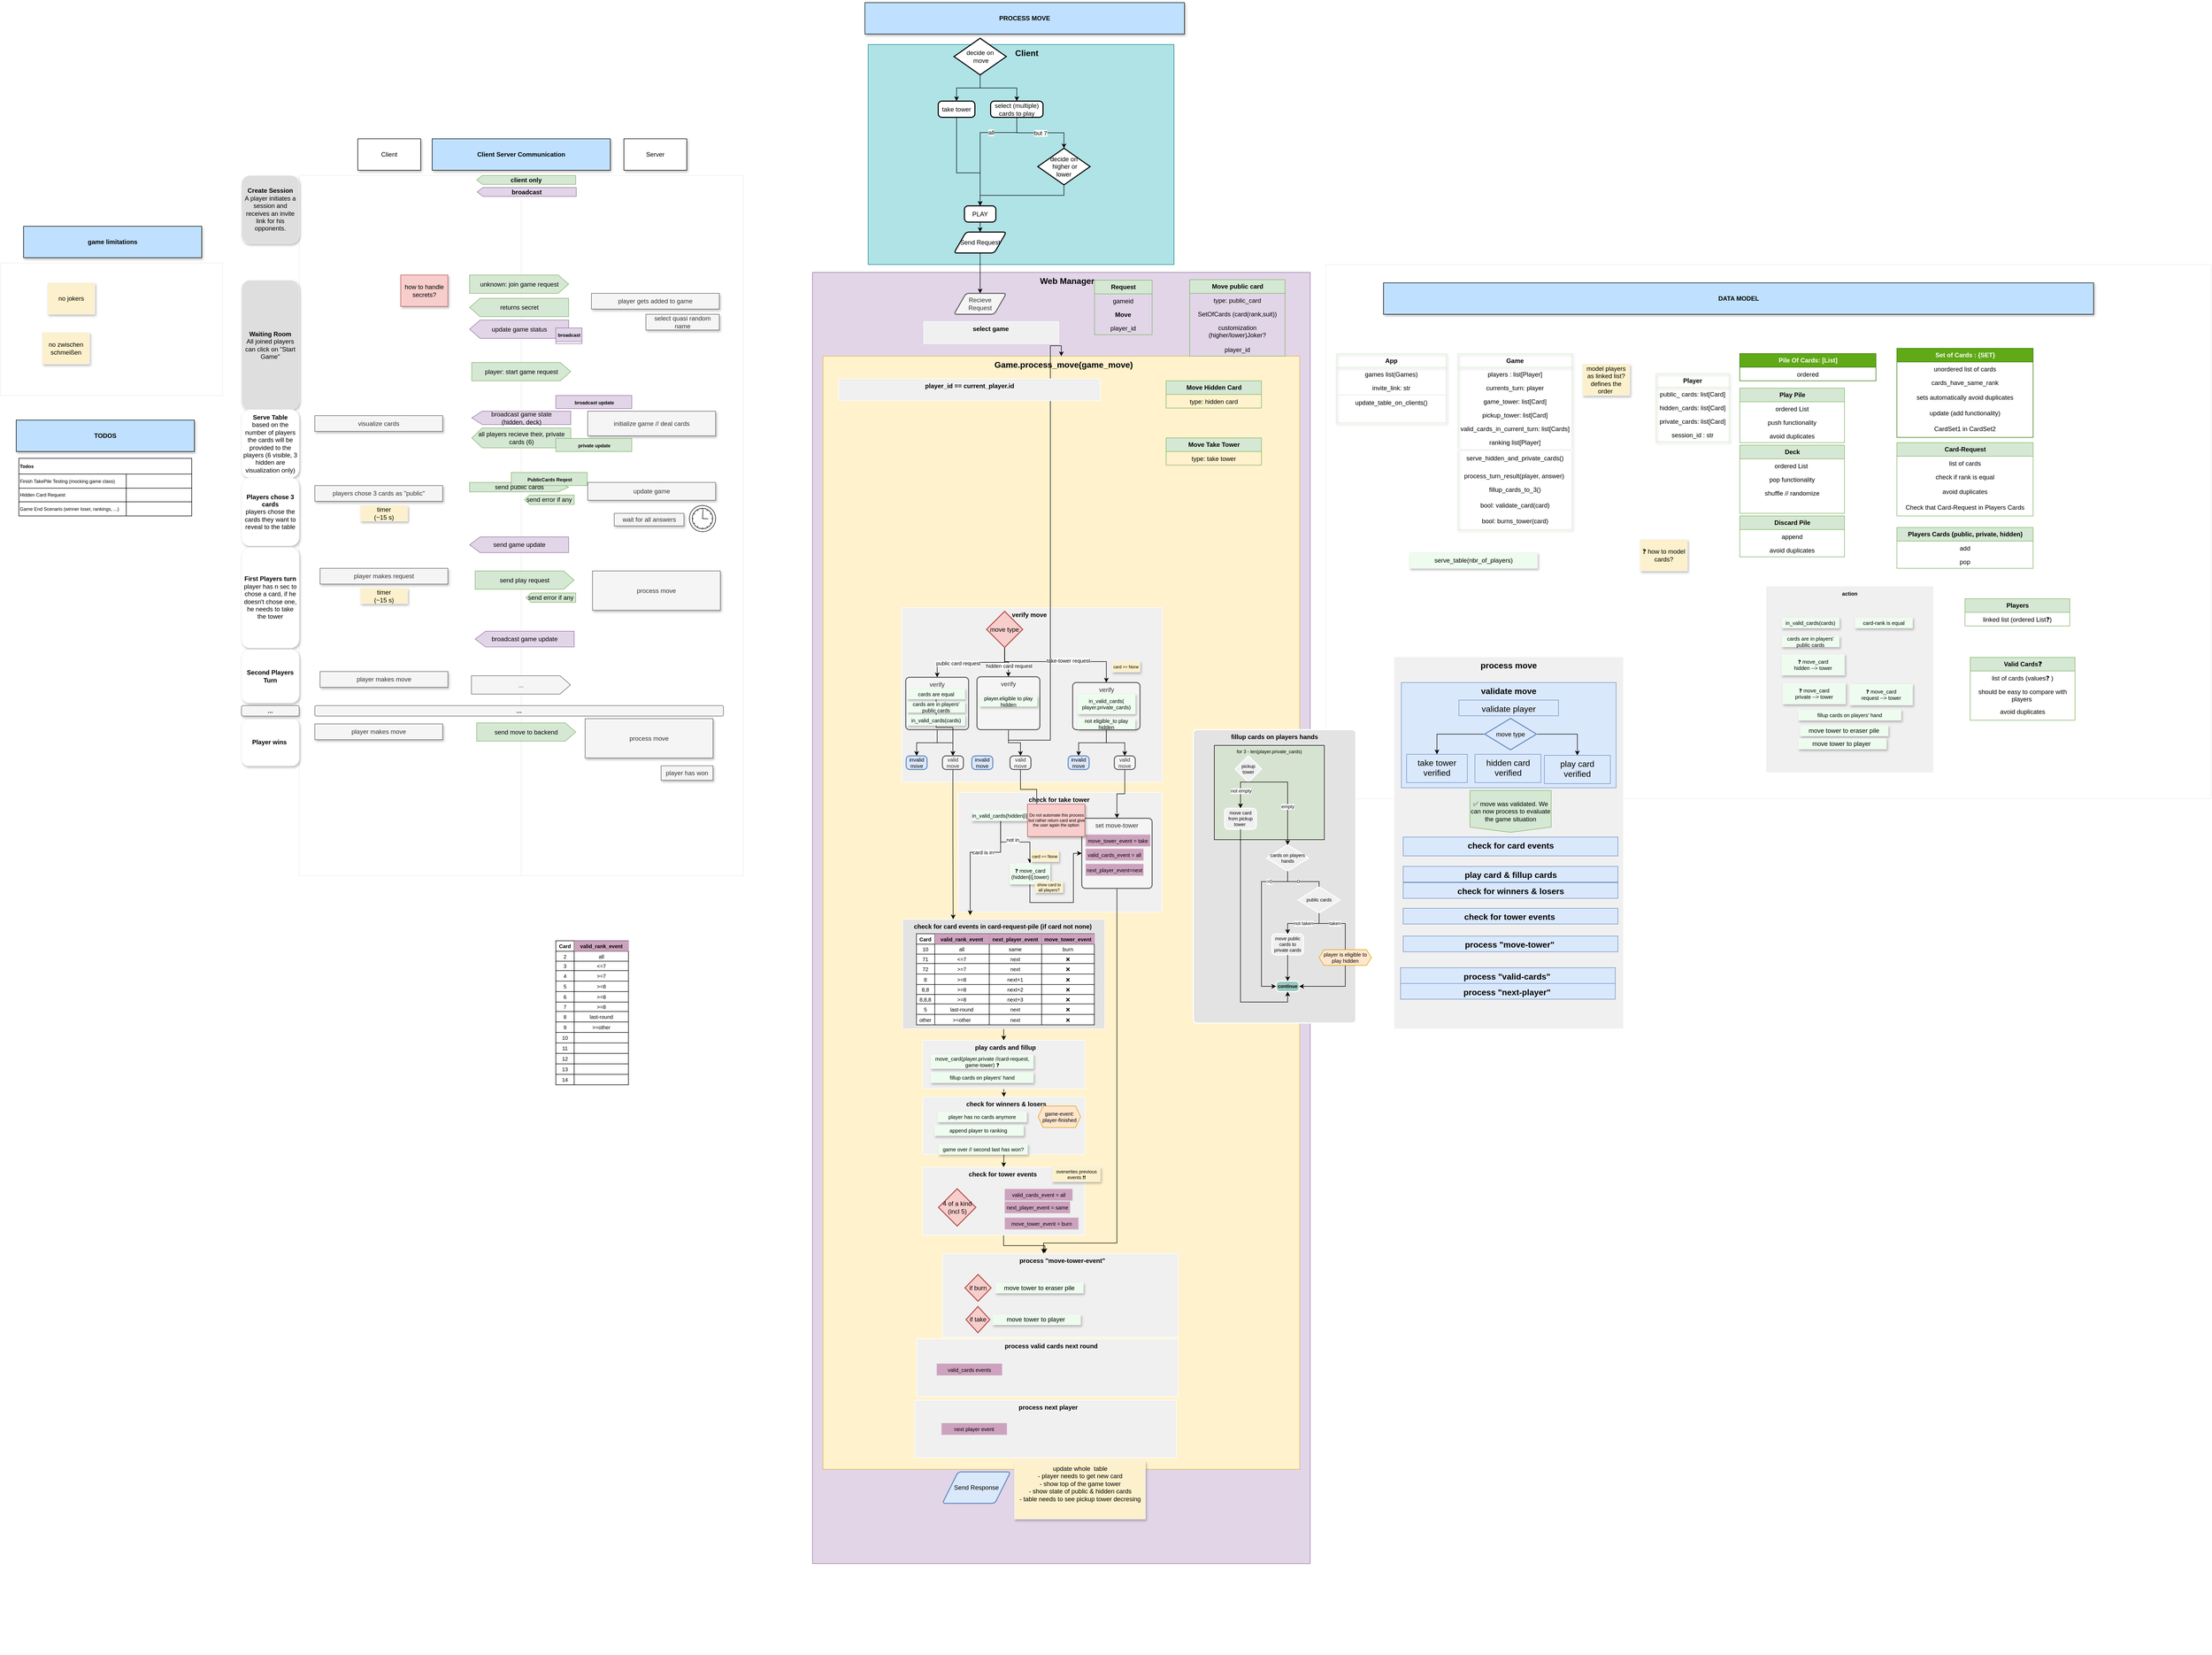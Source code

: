 <mxfile version="20.6.2" type="github">
  <diagram id="747tSipR186_xFjn_NJU" name="Seite-1">
    <mxGraphModel dx="3855" dy="1462" grid="1" gridSize="10" guides="1" tooltips="1" connect="1" arrows="1" fold="1" page="1" pageScale="1" pageWidth="827" pageHeight="1169" math="0" shadow="0">
      <root>
        <mxCell id="0" />
        <mxCell id="1" parent="0" />
        <mxCell id="lev778u5M4s6t06eNCrS-2" value="" style="rounded=0;whiteSpace=wrap;html=1;strokeColor=#EDEDED;container=0;fontStyle=4;align=center;" parent="1" vertex="1">
          <mxGeometry x="-2060" y="-40" width="424" height="1337" as="geometry" />
        </mxCell>
        <mxCell id="6pSq7JzvAimxIMhzGXc_-7" value="&amp;nbsp; &amp;nbsp; &amp;nbsp;Web Manager" style="rounded=0;whiteSpace=wrap;html=1;fillColor=#e1d5e7;strokeColor=#9673a6;fontStyle=1;align=center;verticalAlign=top;fontSize=16;" parent="1" vertex="1">
          <mxGeometry x="-1080" y="145" width="950" height="2465" as="geometry" />
        </mxCell>
        <mxCell id="6pSq7JzvAimxIMhzGXc_-10" value="&amp;nbsp; &amp;nbsp;Game.process_move(game_move)&amp;nbsp;" style="rounded=0;whiteSpace=wrap;html=1;fillColor=#fff2cc;strokeColor=#d6b656;fontStyle=1;align=center;verticalAlign=top;fontSize=16;" parent="1" vertex="1">
          <mxGeometry x="-1060" y="305" width="910" height="2125" as="geometry" />
        </mxCell>
        <mxCell id="6pSq7JzvAimxIMhzGXc_-8" value="&amp;nbsp; &amp;nbsp; &amp;nbsp;Client" style="rounded=0;whiteSpace=wrap;html=1;fillColor=#b0e3e6;strokeColor=#0e8088;fontStyle=1;align=center;verticalAlign=top;fontSize=16;" parent="1" vertex="1">
          <mxGeometry x="-973.75" y="-290" width="583.75" height="420" as="geometry" />
        </mxCell>
        <mxCell id="Z_FNpW_9KaD7Itk-rGGs-143" value="&amp;nbsp; process &quot;move-tower-event&quot;" style="rounded=0;whiteSpace=wrap;html=1;shadow=0;strokeColor=#FFFFFF;fillColor=#F0F0F0;align=center;verticalAlign=top;horizontal=1;fontStyle=1" parent="1" vertex="1">
          <mxGeometry x="-832" y="2018" width="450.5" height="160" as="geometry" />
        </mxCell>
        <mxCell id="h3u1zd87UOqwa6SvkUOy-1" value="check for take tower&amp;nbsp;&lt;br&gt;" style="rounded=0;whiteSpace=wrap;html=1;shadow=0;strokeColor=#FFFFFF;fillColor=#F0F0F0;align=center;verticalAlign=top;horizontal=1;fontStyle=1" parent="1" vertex="1">
          <mxGeometry x="-802" y="1138" width="389" height="228.25" as="geometry" />
        </mxCell>
        <mxCell id="Z_FNpW_9KaD7Itk-rGGs-144" style="edgeStyle=orthogonalEdgeStyle;rounded=0;orthogonalLoop=1;jettySize=auto;html=1;exitX=0.5;exitY=1;exitDx=0;exitDy=0;fontSize=9;fontColor=#FFB570;entryX=0.434;entryY=-0.006;entryDx=0;entryDy=0;entryPerimeter=0;align=center;" parent="1" source="iNZNR5k5TyPUSu2izBfB-244" target="Z_FNpW_9KaD7Itk-rGGs-143" edge="1">
          <mxGeometry relative="1" as="geometry" />
        </mxCell>
        <mxCell id="iNZNR5k5TyPUSu2izBfB-244" value="&amp;nbsp; &amp;nbsp;check for tower events&amp;nbsp; &amp;nbsp;&amp;nbsp;" style="rounded=0;whiteSpace=wrap;html=1;shadow=0;strokeColor=#FFFFFF;fillColor=#F0F0F0;align=center;verticalAlign=top;horizontal=1;fontStyle=1" parent="1" vertex="1">
          <mxGeometry x="-870" y="1853" width="309.5" height="130" as="geometry" />
        </mxCell>
        <mxCell id="6CzBr1DHNJ3qHvSv-FBq-77" value="" style="rounded=0;whiteSpace=wrap;html=1;strokeColor=#EDEDED;align=center;" parent="1" vertex="1">
          <mxGeometry x="-2630" y="127" width="424" height="253" as="geometry" />
        </mxCell>
        <mxCell id="lev778u5M4s6t06eNCrS-16" value="" style="rounded=0;whiteSpace=wrap;html=1;strokeColor=#EDEDED;align=center;" parent="1" vertex="1">
          <mxGeometry x="-100" y="130" width="1690" height="1020" as="geometry" />
        </mxCell>
        <mxCell id="lev778u5M4s6t06eNCrS-7" value="" style="rounded=0;whiteSpace=wrap;html=1;strokeColor=#EDEDED;align=center;container=0;" parent="1" vertex="1">
          <mxGeometry x="-1636" y="-40" width="424" height="1337" as="geometry" />
        </mxCell>
        <mxCell id="lev778u5M4s6t06eNCrS-3" value="Client" style="rounded=0;whiteSpace=wrap;html=1;shadow=1;align=center;" parent="1" vertex="1">
          <mxGeometry x="-1948" y="-110" width="120" height="60" as="geometry" />
        </mxCell>
        <mxCell id="lev778u5M4s6t06eNCrS-5" value="Server" style="rounded=0;whiteSpace=wrap;html=1;shadow=1;align=center;" parent="1" vertex="1">
          <mxGeometry x="-1440" y="-110" width="120" height="60" as="geometry" />
        </mxCell>
        <mxCell id="lev778u5M4s6t06eNCrS-8" value="&lt;b&gt;Create Session&lt;/b&gt;&lt;br&gt;A player initiates a session and receives an invite link for his opponents." style="rounded=1;whiteSpace=wrap;html=1;shadow=1;strokeColor=#F2F2F2;fillColor=#DEDEDE;align=center;" parent="1" vertex="1">
          <mxGeometry x="-2170" y="-40" width="110" height="130" as="geometry" />
        </mxCell>
        <mxCell id="lev778u5M4s6t06eNCrS-9" value="&lt;b&gt;Waiting Room&lt;br&gt;&lt;/b&gt;All joined players can click on &quot;Start Game&quot;" style="rounded=1;whiteSpace=wrap;html=1;shadow=1;strokeColor=#F2F2F2;fillColor=#DEDEDE;align=center;" parent="1" vertex="1">
          <mxGeometry x="-2170" y="160" width="110" height="247" as="geometry" />
        </mxCell>
        <mxCell id="lev778u5M4s6t06eNCrS-10" value="&lt;b&gt;Serve Table&lt;/b&gt;&lt;br&gt;based on the number of players the cards will be provided to the players (6 visible, 3 hidden are visualization only)" style="rounded=1;whiteSpace=wrap;html=1;shadow=1;strokeColor=#F2F2F2;align=center;" parent="1" vertex="1">
          <mxGeometry x="-2170" y="407" width="110" height="130" as="geometry" />
        </mxCell>
        <mxCell id="lev778u5M4s6t06eNCrS-11" value="&lt;b&gt;Players chose 3 cards&lt;br&gt;&lt;/b&gt;players chose the cards they want to reveal to the table" style="rounded=1;whiteSpace=wrap;html=1;shadow=1;strokeColor=#F2F2F2;align=center;" parent="1" vertex="1">
          <mxGeometry x="-2170" y="537" width="110" height="130" as="geometry" />
        </mxCell>
        <mxCell id="lev778u5M4s6t06eNCrS-13" value="&lt;b&gt;First Players turn&lt;/b&gt;&lt;br&gt;player has n sec to chose a card, if he doesn&#39;t chose one, he needs to take the tower" style="rounded=1;whiteSpace=wrap;html=1;shadow=1;strokeColor=#F2F2F2;align=center;" parent="1" vertex="1">
          <mxGeometry x="-2170" y="670" width="110" height="192" as="geometry" />
        </mxCell>
        <mxCell id="lev778u5M4s6t06eNCrS-14" value="initialize game // deal cards" style="rounded=0;whiteSpace=wrap;html=1;shadow=1;strokeColor=#666666;fillColor=#f5f5f5;align=center;fontColor=#333333;" parent="1" vertex="1">
          <mxGeometry x="-1509" y="410" width="244" height="47" as="geometry" />
        </mxCell>
        <mxCell id="lev778u5M4s6t06eNCrS-28" value="Game" style="swimlane;fontStyle=1;childLayout=stackLayout;horizontal=1;startSize=26;fillColor=none;horizontalStack=0;resizeParent=1;resizeParentMax=0;resizeLast=0;collapsible=1;marginBottom=0;shadow=1;strokeColor=#D8F2D0;direction=east;align=center;" parent="1" vertex="1">
          <mxGeometry x="152" y="300" width="218" height="336" as="geometry">
            <mxRectangle x="950" y="230" width="70" height="30" as="alternateBounds" />
          </mxGeometry>
        </mxCell>
        <mxCell id="lev778u5M4s6t06eNCrS-29" value="players : list[Player]" style="text;strokeColor=none;fillColor=none;align=center;verticalAlign=top;spacingLeft=4;spacingRight=4;overflow=hidden;rotatable=0;points=[[0,0.5],[1,0.5]];portConstraint=eastwest;shadow=1;" parent="lev778u5M4s6t06eNCrS-28" vertex="1">
          <mxGeometry y="26" width="218" height="26" as="geometry" />
        </mxCell>
        <mxCell id="lev778u5M4s6t06eNCrS-39" value="currents_turn: player&#xa;" style="text;strokeColor=none;fillColor=none;align=center;verticalAlign=top;spacingLeft=4;spacingRight=4;overflow=hidden;rotatable=0;points=[[0,0.5],[1,0.5]];portConstraint=eastwest;shadow=1;fontStyle=0" parent="lev778u5M4s6t06eNCrS-28" vertex="1">
          <mxGeometry y="52" width="218" height="26" as="geometry" />
        </mxCell>
        <mxCell id="lev778u5M4s6t06eNCrS-40" value="game_tower: list[Card]" style="text;strokeColor=none;fillColor=none;align=center;verticalAlign=top;spacingLeft=4;spacingRight=4;overflow=hidden;rotatable=0;points=[[0,0.5],[1,0.5]];portConstraint=eastwest;shadow=1;fontStyle=0" parent="lev778u5M4s6t06eNCrS-28" vertex="1">
          <mxGeometry y="78" width="218" height="26" as="geometry" />
        </mxCell>
        <mxCell id="lev778u5M4s6t06eNCrS-41" value="pickup_tower: list[Card]" style="text;strokeColor=none;fillColor=none;align=center;verticalAlign=top;spacingLeft=4;spacingRight=4;overflow=hidden;rotatable=0;points=[[0,0.5],[1,0.5]];portConstraint=eastwest;shadow=1;fontStyle=0" parent="lev778u5M4s6t06eNCrS-28" vertex="1">
          <mxGeometry y="104" width="218" height="26" as="geometry" />
        </mxCell>
        <mxCell id="lev778u5M4s6t06eNCrS-97" value="valid_cards_in_current_turn: list[Cards]" style="text;strokeColor=none;fillColor=none;align=center;verticalAlign=top;spacingLeft=4;spacingRight=4;overflow=hidden;rotatable=0;points=[[0,0.5],[1,0.5]];portConstraint=eastwest;shadow=1;fontStyle=0" parent="lev778u5M4s6t06eNCrS-28" vertex="1">
          <mxGeometry y="130" width="218" height="26" as="geometry" />
        </mxCell>
        <mxCell id="iNZNR5k5TyPUSu2izBfB-241" value="ranking list[Player]" style="text;strokeColor=none;fillColor=none;align=center;verticalAlign=top;spacingLeft=4;spacingRight=4;overflow=hidden;rotatable=0;points=[[0,0.5],[1,0.5]];portConstraint=eastwest;shadow=1;fontStyle=0" parent="lev778u5M4s6t06eNCrS-28" vertex="1">
          <mxGeometry y="156" width="218" height="26" as="geometry" />
        </mxCell>
        <mxCell id="lev778u5M4s6t06eNCrS-59" style="text;strokeColor=#FFFFFF;fillColor=#F0F0F0;align=center;verticalAlign=top;spacingLeft=4;spacingRight=4;overflow=hidden;rotatable=0;points=[[0,0.5],[1,0.5]];portConstraint=eastwest;shadow=0;fontStyle=0" parent="lev778u5M4s6t06eNCrS-28" vertex="1">
          <mxGeometry y="182" width="218" height="4" as="geometry" />
        </mxCell>
        <mxCell id="lev778u5M4s6t06eNCrS-43" value="serve_hidden_and_private_cards()&#xa;" style="text;strokeColor=none;fillColor=none;align=center;verticalAlign=top;spacingLeft=4;spacingRight=4;overflow=hidden;rotatable=0;points=[[0,0.5],[1,0.5]];portConstraint=eastwest;shadow=1;fontStyle=0" parent="lev778u5M4s6t06eNCrS-28" vertex="1">
          <mxGeometry y="186" width="218" height="34" as="geometry" />
        </mxCell>
        <mxCell id="lev778u5M4s6t06eNCrS-45" value="process_turn_result(player, answer) " style="text;strokeColor=none;fillColor=none;align=center;verticalAlign=top;spacingLeft=4;spacingRight=4;overflow=hidden;rotatable=0;points=[[0,0.5],[1,0.5]];portConstraint=eastwest;shadow=1;fontStyle=0" parent="lev778u5M4s6t06eNCrS-28" vertex="1">
          <mxGeometry y="220" width="218" height="26" as="geometry" />
        </mxCell>
        <mxCell id="lev778u5M4s6t06eNCrS-44" value="fillup_cards_to_3()" style="text;strokeColor=none;fillColor=none;align=center;verticalAlign=top;spacingLeft=4;spacingRight=4;overflow=hidden;rotatable=0;points=[[0,0.5],[1,0.5]];portConstraint=eastwest;shadow=1;fontStyle=0" parent="lev778u5M4s6t06eNCrS-28" vertex="1">
          <mxGeometry y="246" width="218" height="30" as="geometry" />
        </mxCell>
        <mxCell id="lev778u5M4s6t06eNCrS-98" value="bool: validate_card(card)" style="text;strokeColor=none;fillColor=none;align=center;verticalAlign=top;spacingLeft=4;spacingRight=4;overflow=hidden;rotatable=0;points=[[0,0.5],[1,0.5]];portConstraint=eastwest;shadow=1;fontStyle=0" parent="lev778u5M4s6t06eNCrS-28" vertex="1">
          <mxGeometry y="276" width="218" height="30" as="geometry" />
        </mxCell>
        <mxCell id="lev778u5M4s6t06eNCrS-119" value="bool: burns_tower(card)" style="text;strokeColor=none;fillColor=none;align=center;verticalAlign=top;spacingLeft=4;spacingRight=4;overflow=hidden;rotatable=0;points=[[0,0.5],[1,0.5]];portConstraint=eastwest;shadow=1;fontStyle=0" parent="lev778u5M4s6t06eNCrS-28" vertex="1">
          <mxGeometry y="306" width="218" height="30" as="geometry" />
        </mxCell>
        <mxCell id="lev778u5M4s6t06eNCrS-33" value="Player" style="swimlane;fontStyle=1;childLayout=stackLayout;horizontal=1;startSize=26;fillColor=none;horizontalStack=0;resizeParent=1;resizeParentMax=0;resizeLast=0;collapsible=1;marginBottom=0;shadow=1;strokeColor=#D8F2D0;align=center;" parent="1" vertex="1">
          <mxGeometry x="530" y="338" width="140" height="130" as="geometry" />
        </mxCell>
        <mxCell id="lev778u5M4s6t06eNCrS-34" value="public_ cards: list[Card]" style="text;strokeColor=none;fillColor=none;align=center;verticalAlign=top;spacingLeft=4;spacingRight=4;overflow=hidden;rotatable=0;points=[[0,0.5],[1,0.5]];portConstraint=eastwest;shadow=1;" parent="lev778u5M4s6t06eNCrS-33" vertex="1">
          <mxGeometry y="26" width="140" height="26" as="geometry" />
        </mxCell>
        <mxCell id="lev778u5M4s6t06eNCrS-47" value="hidden_cards: list[Card]" style="text;strokeColor=none;fillColor=none;align=center;verticalAlign=top;spacingLeft=4;spacingRight=4;overflow=hidden;rotatable=0;points=[[0,0.5],[1,0.5]];portConstraint=eastwest;shadow=1;" parent="lev778u5M4s6t06eNCrS-33" vertex="1">
          <mxGeometry y="52" width="140" height="26" as="geometry" />
        </mxCell>
        <mxCell id="lev778u5M4s6t06eNCrS-48" value="private_cards: list[Card]" style="text;strokeColor=none;fillColor=none;align=center;verticalAlign=top;spacingLeft=4;spacingRight=4;overflow=hidden;rotatable=0;points=[[0,0.5],[1,0.5]];portConstraint=eastwest;shadow=1;" parent="lev778u5M4s6t06eNCrS-33" vertex="1">
          <mxGeometry y="78" width="140" height="26" as="geometry" />
        </mxCell>
        <mxCell id="lev778u5M4s6t06eNCrS-58" value="session_id : str&#xa;" style="text;strokeColor=none;fillColor=none;align=center;verticalAlign=top;spacingLeft=4;spacingRight=4;overflow=hidden;rotatable=0;points=[[0,0.5],[1,0.5]];portConstraint=eastwest;shadow=1;" parent="lev778u5M4s6t06eNCrS-33" vertex="1">
          <mxGeometry y="104" width="140" height="26" as="geometry" />
        </mxCell>
        <mxCell id="lev778u5M4s6t06eNCrS-42" value="❓ how to model cards?" style="rounded=0;whiteSpace=wrap;html=1;shadow=1;strokeColor=#F2F2F2;fillColor=#FCF1CC;align=center;" parent="1" vertex="1">
          <mxGeometry x="500" y="655" width="90" height="60" as="geometry" />
        </mxCell>
        <mxCell id="lev778u5M4s6t06eNCrS-46" value="serve_table(nbr_of_players)" style="rounded=0;whiteSpace=wrap;html=1;shadow=1;strokeColor=#F2F2F2;fillColor=#EDFCEE;align=center;" parent="1" vertex="1">
          <mxGeometry x="60" y="680" width="244" height="30" as="geometry" />
        </mxCell>
        <mxCell id="lev778u5M4s6t06eNCrS-49" value="App" style="swimlane;fontStyle=1;childLayout=stackLayout;horizontal=1;startSize=26;fillColor=none;horizontalStack=0;resizeParent=1;resizeParentMax=0;resizeLast=0;collapsible=1;marginBottom=0;shadow=1;strokeColor=#D8F2D0;direction=east;align=center;" parent="1" vertex="1">
          <mxGeometry x="-80" y="300" width="210" height="132" as="geometry">
            <mxRectangle x="950" y="230" width="70" height="30" as="alternateBounds" />
          </mxGeometry>
        </mxCell>
        <mxCell id="lev778u5M4s6t06eNCrS-60" value="games list(Games)" style="text;strokeColor=none;fillColor=none;align=center;verticalAlign=top;spacingLeft=4;spacingRight=4;overflow=hidden;rotatable=0;points=[[0,0.5],[1,0.5]];portConstraint=eastwest;shadow=1;fontStyle=0" parent="lev778u5M4s6t06eNCrS-49" vertex="1">
          <mxGeometry y="26" width="210" height="26" as="geometry" />
        </mxCell>
        <mxCell id="lev778u5M4s6t06eNCrS-63" value="invite_link: str" style="text;strokeColor=none;fillColor=none;align=center;verticalAlign=top;spacingLeft=4;spacingRight=4;overflow=hidden;rotatable=0;points=[[0,0.5],[1,0.5]];portConstraint=eastwest;shadow=1;fontStyle=0" parent="lev778u5M4s6t06eNCrS-49" vertex="1">
          <mxGeometry y="52" width="210" height="26" as="geometry" />
        </mxCell>
        <mxCell id="lev778u5M4s6t06eNCrS-62" style="text;strokeColor=none;fillColor=#F0F0F0;align=center;verticalAlign=top;spacingLeft=4;spacingRight=4;overflow=hidden;rotatable=0;points=[[0,0.5],[1,0.5]];portConstraint=eastwest;shadow=0;fontStyle=0" parent="lev778u5M4s6t06eNCrS-49" vertex="1">
          <mxGeometry y="78" width="210" height="2" as="geometry" />
        </mxCell>
        <mxCell id="lev778u5M4s6t06eNCrS-53" value="update_table_on_clients()" style="text;strokeColor=none;fillColor=none;align=center;verticalAlign=top;spacingLeft=4;spacingRight=4;overflow=hidden;rotatable=0;points=[[0,0.5],[1,0.5]];portConstraint=eastwest;shadow=1;fontStyle=0" parent="lev778u5M4s6t06eNCrS-49" vertex="1">
          <mxGeometry y="80" width="210" height="26" as="geometry" />
        </mxCell>
        <mxCell id="lev778u5M4s6t06eNCrS-61" style="text;strokeColor=none;fillColor=none;align=center;verticalAlign=top;spacingLeft=4;spacingRight=4;overflow=hidden;rotatable=0;points=[[0,0.5],[1,0.5]];portConstraint=eastwest;shadow=1;fontStyle=0" parent="lev778u5M4s6t06eNCrS-49" vertex="1">
          <mxGeometry y="106" width="210" height="26" as="geometry" />
        </mxCell>
        <mxCell id="6CzBr1DHNJ3qHvSv-FBq-3" value="model players as linked list? defines the order&amp;nbsp;" style="rounded=0;whiteSpace=wrap;html=1;shadow=1;strokeColor=#F2F2F2;fillColor=#FCF1CC;align=center;" parent="1" vertex="1">
          <mxGeometry x="390" y="320" width="90" height="60" as="geometry" />
        </mxCell>
        <mxCell id="6CzBr1DHNJ3qHvSv-FBq-5" value="Client Server Communication" style="rounded=0;whiteSpace=wrap;html=1;shadow=1;fontStyle=1;fillColor=#BFE1FF;align=center;" parent="1" vertex="1">
          <mxGeometry x="-1806" y="-110" width="340" height="60" as="geometry" />
        </mxCell>
        <mxCell id="6CzBr1DHNJ3qHvSv-FBq-76" value="no jokers" style="rounded=0;whiteSpace=wrap;html=1;shadow=1;strokeColor=#F2F2F2;fillColor=#FCF1CC;align=center;" parent="1" vertex="1">
          <mxGeometry x="-2540" y="165" width="90" height="60" as="geometry" />
        </mxCell>
        <mxCell id="6CzBr1DHNJ3qHvSv-FBq-78" value="game limitations" style="rounded=0;whiteSpace=wrap;html=1;shadow=1;fontStyle=1;fillColor=#BFE1FF;align=center;" parent="1" vertex="1">
          <mxGeometry x="-2586" y="57" width="340" height="60" as="geometry" />
        </mxCell>
        <mxCell id="6CzBr1DHNJ3qHvSv-FBq-79" value="no zwischen&lt;br&gt;schmeißen&lt;br&gt;" style="rounded=0;whiteSpace=wrap;html=1;shadow=1;strokeColor=#F2F2F2;fillColor=#FCF1CC;align=center;" parent="1" vertex="1">
          <mxGeometry x="-2550" y="260" width="90" height="60" as="geometry" />
        </mxCell>
        <mxCell id="H4VwZtkuwWAuPplI6NEU-9" style="edgeStyle=orthogonalEdgeStyle;rounded=0;orthogonalLoop=1;jettySize=auto;html=1;exitX=0.5;exitY=1;exitDx=0;exitDy=0;exitPerimeter=0;align=center;" parent="1" source="H4VwZtkuwWAuPplI6NEU-5" target="H4VwZtkuwWAuPplI6NEU-6" edge="1">
          <mxGeometry relative="1" as="geometry" />
        </mxCell>
        <mxCell id="H4VwZtkuwWAuPplI6NEU-10" style="edgeStyle=orthogonalEdgeStyle;rounded=0;orthogonalLoop=1;jettySize=auto;html=1;exitX=0.5;exitY=1;exitDx=0;exitDy=0;exitPerimeter=0;entryX=0.5;entryY=0;entryDx=0;entryDy=0;align=center;" parent="1" source="H4VwZtkuwWAuPplI6NEU-5" target="H4VwZtkuwWAuPplI6NEU-7" edge="1">
          <mxGeometry relative="1" as="geometry" />
        </mxCell>
        <mxCell id="H4VwZtkuwWAuPplI6NEU-5" value="decide on&lt;br&gt;&amp;nbsp;move" style="strokeWidth=2;html=1;shape=mxgraph.flowchart.decision;whiteSpace=wrap;shadow=0;align=center;" parent="1" vertex="1">
          <mxGeometry x="-810" y="-302" width="100" height="70" as="geometry" />
        </mxCell>
        <mxCell id="H4VwZtkuwWAuPplI6NEU-11" style="edgeStyle=orthogonalEdgeStyle;rounded=0;orthogonalLoop=1;jettySize=auto;html=1;exitX=0.5;exitY=1;exitDx=0;exitDy=0;entryX=0.5;entryY=0;entryDx=0;entryDy=0;align=center;" parent="1" source="H4VwZtkuwWAuPplI6NEU-6" target="H4VwZtkuwWAuPplI6NEU-8" edge="1">
          <mxGeometry relative="1" as="geometry">
            <mxPoint x="-760" y="-9" as="targetPoint" />
            <Array as="points">
              <mxPoint x="-805" y="-45" />
              <mxPoint x="-760" y="-45" />
            </Array>
          </mxGeometry>
        </mxCell>
        <mxCell id="H4VwZtkuwWAuPplI6NEU-6" value="take tower" style="rounded=1;whiteSpace=wrap;html=1;absoluteArcSize=1;arcSize=14;strokeWidth=2;shadow=0;align=center;" parent="1" vertex="1">
          <mxGeometry x="-840" y="-182" width="70" height="31" as="geometry" />
        </mxCell>
        <mxCell id="H4VwZtkuwWAuPplI6NEU-12" value="all" style="edgeStyle=orthogonalEdgeStyle;rounded=0;orthogonalLoop=1;jettySize=auto;html=1;exitX=0.5;exitY=1;exitDx=0;exitDy=0;entryX=0.5;entryY=0;entryDx=0;entryDy=0;align=center;" parent="1" source="H4VwZtkuwWAuPplI6NEU-7" target="H4VwZtkuwWAuPplI6NEU-8" edge="1">
          <mxGeometry x="-0.349" relative="1" as="geometry">
            <mxPoint x="-760" y="-9" as="targetPoint" />
            <Array as="points">
              <mxPoint x="-690" y="-122" />
              <mxPoint x="-760" y="-122" />
            </Array>
            <mxPoint as="offset" />
          </mxGeometry>
        </mxCell>
        <mxCell id="iNZNR5k5TyPUSu2izBfB-69" value="but 7" style="edgeStyle=orthogonalEdgeStyle;rounded=0;orthogonalLoop=1;jettySize=auto;html=1;exitX=0.5;exitY=1;exitDx=0;exitDy=0;align=center;" parent="1" source="H4VwZtkuwWAuPplI6NEU-7" target="iNZNR5k5TyPUSu2izBfB-70" edge="1">
          <mxGeometry relative="1" as="geometry">
            <mxPoint x="-600" y="-93" as="targetPoint" />
          </mxGeometry>
        </mxCell>
        <mxCell id="H4VwZtkuwWAuPplI6NEU-7" value="select (multiple) cards to play" style="rounded=1;whiteSpace=wrap;html=1;absoluteArcSize=1;arcSize=14;strokeWidth=2;shadow=0;align=center;" parent="1" vertex="1">
          <mxGeometry x="-740" y="-182" width="100" height="31" as="geometry" />
        </mxCell>
        <mxCell id="H4VwZtkuwWAuPplI6NEU-13" style="edgeStyle=orthogonalEdgeStyle;rounded=0;orthogonalLoop=1;jettySize=auto;html=1;exitX=0.5;exitY=1;exitDx=0;exitDy=0;entryX=0.5;entryY=0;entryDx=0;entryDy=0;align=center;" parent="1" source="H4VwZtkuwWAuPplI6NEU-8" target="H4VwZtkuwWAuPplI6NEU-4" edge="1">
          <mxGeometry relative="1" as="geometry" />
        </mxCell>
        <mxCell id="H4VwZtkuwWAuPplI6NEU-8" value="PLAY" style="rounded=1;whiteSpace=wrap;html=1;absoluteArcSize=1;arcSize=14;strokeWidth=2;shadow=0;align=center;" parent="1" vertex="1">
          <mxGeometry x="-790" y="18" width="60" height="31" as="geometry" />
        </mxCell>
        <mxCell id="iNZNR5k5TyPUSu2izBfB-71" style="edgeStyle=orthogonalEdgeStyle;rounded=0;orthogonalLoop=1;jettySize=auto;html=1;exitX=0.5;exitY=1;exitDx=0;exitDy=0;exitPerimeter=0;align=center;" parent="1" source="iNZNR5k5TyPUSu2izBfB-70" target="H4VwZtkuwWAuPplI6NEU-8" edge="1">
          <mxGeometry relative="1" as="geometry" />
        </mxCell>
        <mxCell id="iNZNR5k5TyPUSu2izBfB-70" value="decide on&lt;br&gt;&amp;nbsp;higher or &lt;br&gt;lower" style="strokeWidth=2;html=1;shape=mxgraph.flowchart.decision;whiteSpace=wrap;shadow=0;align=center;" parent="1" vertex="1">
          <mxGeometry x="-650" y="-92" width="100" height="70" as="geometry" />
        </mxCell>
        <mxCell id="iNZNR5k5TyPUSu2izBfB-75" value="Send Response" style="shape=parallelogram;html=1;strokeWidth=2;perimeter=parallelogramPerimeter;whiteSpace=wrap;rounded=1;arcSize=12;size=0.23;shadow=0;strokeColor=#6c8ebf;fillColor=#dae8fc;align=center;" parent="1" vertex="1">
          <mxGeometry x="-832" y="2435" width="130" height="60" as="geometry" />
        </mxCell>
        <mxCell id="iNZNR5k5TyPUSu2izBfB-76" value="all players recieve their, private cards (6)" style="shape=offPageConnector;whiteSpace=wrap;html=1;direction=south;size=0.106;fillColor=#d5e8d4;strokeColor=#82b366;align=center;" parent="1" vertex="1">
          <mxGeometry x="-1730.5" y="442" width="189" height="38" as="geometry" />
        </mxCell>
        <mxCell id="iNZNR5k5TyPUSu2izBfB-79" value="visualize cards" style="rounded=0;whiteSpace=wrap;html=1;shadow=1;strokeColor=#666666;fillColor=#f5f5f5;align=center;fontColor=#333333;" parent="1" vertex="1">
          <mxGeometry x="-2030" y="418.5" width="244" height="30" as="geometry" />
        </mxCell>
        <mxCell id="iNZNR5k5TyPUSu2izBfB-80" value="players chose 3 cards as &quot;public&quot;" style="rounded=0;whiteSpace=wrap;html=1;shadow=1;strokeColor=#666666;fillColor=#f5f5f5;align=center;fontColor=#333333;" parent="1" vertex="1">
          <mxGeometry x="-2030" y="552" width="244" height="30" as="geometry" />
        </mxCell>
        <mxCell id="iNZNR5k5TyPUSu2izBfB-81" value="send public cards" style="shape=offPageConnector;whiteSpace=wrap;html=1;direction=north;size=0.106;fillColor=#d5e8d4;strokeColor=#82b366;align=center;" parent="1" vertex="1">
          <mxGeometry x="-1734.5" y="546" width="189" height="18" as="geometry" />
        </mxCell>
        <mxCell id="iNZNR5k5TyPUSu2izBfB-82" value="update game" style="rounded=0;whiteSpace=wrap;html=1;shadow=1;strokeColor=#666666;fillColor=#f5f5f5;align=center;fontColor=#333333;" parent="1" vertex="1">
          <mxGeometry x="-1509" y="546" width="244" height="34" as="geometry" />
        </mxCell>
        <mxCell id="iNZNR5k5TyPUSu2izBfB-88" value="timer&lt;br&gt;(~15 s)" style="rounded=0;whiteSpace=wrap;html=1;shadow=1;strokeColor=#F2F2F2;fillColor=#FCF1CC;align=center;" parent="1" vertex="1">
          <mxGeometry x="-1943" y="590" width="90" height="30" as="geometry" />
        </mxCell>
        <mxCell id="iNZNR5k5TyPUSu2izBfB-93" value="player makes request" style="rounded=0;whiteSpace=wrap;html=1;shadow=1;strokeColor=#666666;fillColor=#f5f5f5;align=center;fontColor=#333333;" parent="1" vertex="1">
          <mxGeometry x="-2020" y="710" width="244" height="30" as="geometry" />
        </mxCell>
        <mxCell id="iNZNR5k5TyPUSu2izBfB-95" value="timer&lt;br&gt;(~15 s)" style="rounded=0;whiteSpace=wrap;html=1;shadow=1;strokeColor=#F2F2F2;fillColor=#FCF1CC;align=center;" parent="1" vertex="1">
          <mxGeometry x="-1943" y="747.5" width="90" height="30" as="geometry" />
        </mxCell>
        <mxCell id="iNZNR5k5TyPUSu2izBfB-106" value="&lt;b&gt;Second Players Turn&lt;/b&gt;" style="rounded=1;whiteSpace=wrap;html=1;shadow=1;strokeColor=#F2F2F2;align=center;" parent="1" vertex="1">
          <mxGeometry x="-2170" y="865" width="110" height="102" as="geometry" />
        </mxCell>
        <mxCell id="iNZNR5k5TyPUSu2izBfB-107" value="..." style="shape=offPageConnector;whiteSpace=wrap;html=1;direction=north;size=0.106;fillColor=#f5f5f5;strokeColor=#666666;fontColor=#333333;align=center;" parent="1" vertex="1">
          <mxGeometry x="-1731" y="915" width="189" height="35" as="geometry" />
        </mxCell>
        <mxCell id="iNZNR5k5TyPUSu2izBfB-108" value="&lt;b&gt;Player wins&amp;nbsp;&lt;/b&gt;" style="rounded=1;whiteSpace=wrap;html=1;shadow=1;strokeColor=#F2F2F2;align=center;" parent="1" vertex="1">
          <mxGeometry x="-2170" y="997" width="110" height="90" as="geometry" />
        </mxCell>
        <mxCell id="iNZNR5k5TyPUSu2izBfB-110" value="send move to backend" style="shape=offPageConnector;whiteSpace=wrap;html=1;direction=north;size=0.106;fillColor=#d5e8d4;strokeColor=#82b366;align=center;" parent="1" vertex="1">
          <mxGeometry x="-1721" y="1005" width="189" height="35" as="geometry" />
        </mxCell>
        <mxCell id="iNZNR5k5TyPUSu2izBfB-111" value="process move" style="rounded=0;whiteSpace=wrap;html=1;shadow=1;strokeColor=#666666;fillColor=#f5f5f5;align=center;fontColor=#333333;" parent="1" vertex="1">
          <mxGeometry x="-1514" y="997" width="244" height="75" as="geometry" />
        </mxCell>
        <mxCell id="iNZNR5k5TyPUSu2izBfB-104" value="player makes move" style="rounded=0;whiteSpace=wrap;html=1;shadow=1;strokeColor=#666666;fillColor=#f5f5f5;align=center;fontColor=#333333;" parent="1" vertex="1">
          <mxGeometry x="-2020" y="907" width="244" height="30" as="geometry" />
        </mxCell>
        <mxCell id="iNZNR5k5TyPUSu2izBfB-109" value="player makes move" style="rounded=0;whiteSpace=wrap;html=1;shadow=1;strokeColor=#666666;fillColor=#f5f5f5;align=center;fontColor=#333333;" parent="1" vertex="1">
          <mxGeometry x="-2030" y="1007" width="244" height="30" as="geometry" />
        </mxCell>
        <mxCell id="iNZNR5k5TyPUSu2izBfB-112" value="&lt;b&gt;...&lt;/b&gt;" style="rounded=1;whiteSpace=wrap;html=1;shadow=1;strokeColor=#666666;fillColor=#f5f5f5;fontColor=#333333;align=center;" parent="1" vertex="1">
          <mxGeometry x="-2170" y="972" width="110" height="20" as="geometry" />
        </mxCell>
        <mxCell id="iNZNR5k5TyPUSu2izBfB-113" value="&lt;b&gt;...&lt;/b&gt;" style="rounded=1;whiteSpace=wrap;html=1;shadow=0;fillColor=#f5f5f5;fontColor=#333333;strokeColor=#666666;align=center;" parent="1" vertex="1">
          <mxGeometry x="-2030" y="972" width="780" height="20" as="geometry" />
        </mxCell>
        <mxCell id="iNZNR5k5TyPUSu2izBfB-114" value="player has won" style="rounded=0;whiteSpace=wrap;html=1;shadow=1;strokeColor=#666666;fillColor=#f5f5f5;align=center;fontColor=#333333;" parent="1" vertex="1">
          <mxGeometry x="-1369" y="1087" width="99" height="27.5" as="geometry" />
        </mxCell>
        <mxCell id="iNZNR5k5TyPUSu2izBfB-115" value="verify move&amp;nbsp; &amp;nbsp;" style="rounded=0;whiteSpace=wrap;html=1;shadow=0;strokeColor=#FFFFFF;fillColor=#F0F0F0;align=center;verticalAlign=top;horizontal=1;fontStyle=1" parent="1" vertex="1">
          <mxGeometry x="-910" y="785" width="498" height="333" as="geometry" />
        </mxCell>
        <mxCell id="iNZNR5k5TyPUSu2izBfB-146" style="edgeStyle=orthogonalEdgeStyle;rounded=0;orthogonalLoop=1;jettySize=auto;html=1;exitX=0.5;exitY=1;exitDx=0;exitDy=0;exitPerimeter=0;fontSize=10;align=center;" parent="1" source="iNZNR5k5TyPUSu2izBfB-139" target="iNZNR5k5TyPUSu2izBfB-140" edge="1">
          <mxGeometry relative="1" as="geometry" />
        </mxCell>
        <mxCell id="iNZNR5k5TyPUSu2izBfB-207" value="public card request" style="edgeLabel;html=1;align=center;verticalAlign=middle;resizable=0;points=[];fontSize=10;" parent="iNZNR5k5TyPUSu2izBfB-146" vertex="1" connectable="0">
          <mxGeometry x="0.268" y="1" relative="1" as="geometry">
            <mxPoint as="offset" />
          </mxGeometry>
        </mxCell>
        <mxCell id="iNZNR5k5TyPUSu2izBfB-191" style="edgeStyle=orthogonalEdgeStyle;rounded=0;orthogonalLoop=1;jettySize=auto;html=1;exitX=0.5;exitY=1;exitDx=0;exitDy=0;exitPerimeter=0;fontSize=10;align=center;" parent="1" source="iNZNR5k5TyPUSu2izBfB-139" target="iNZNR5k5TyPUSu2izBfB-188" edge="1">
          <mxGeometry relative="1" as="geometry" />
        </mxCell>
        <mxCell id="iNZNR5k5TyPUSu2izBfB-208" value="hidden card request" style="edgeLabel;html=1;align=center;verticalAlign=middle;resizable=0;points=[];fontSize=10;" parent="iNZNR5k5TyPUSu2izBfB-191" vertex="1" connectable="0">
          <mxGeometry x="0.324" y="1" relative="1" as="geometry">
            <mxPoint as="offset" />
          </mxGeometry>
        </mxCell>
        <mxCell id="iNZNR5k5TyPUSu2izBfB-194" style="edgeStyle=orthogonalEdgeStyle;rounded=0;orthogonalLoop=1;jettySize=auto;html=1;exitX=0.5;exitY=1;exitDx=0;exitDy=0;exitPerimeter=0;entryX=0.5;entryY=0;entryDx=0;entryDy=0;fontSize=10;align=center;" parent="1" source="iNZNR5k5TyPUSu2izBfB-139" target="iNZNR5k5TyPUSu2izBfB-141" edge="1">
          <mxGeometry relative="1" as="geometry">
            <Array as="points">
              <mxPoint x="-713" y="888" />
              <mxPoint x="-519" y="888" />
            </Array>
          </mxGeometry>
        </mxCell>
        <mxCell id="iNZNR5k5TyPUSu2izBfB-209" value="take-tower request" style="edgeLabel;html=1;align=center;verticalAlign=middle;resizable=0;points=[];fontSize=10;" parent="iNZNR5k5TyPUSu2izBfB-194" vertex="1" connectable="0">
          <mxGeometry x="-0.394" y="2" relative="1" as="geometry">
            <mxPoint x="69" as="offset" />
          </mxGeometry>
        </mxCell>
        <mxCell id="iNZNR5k5TyPUSu2izBfB-139" value="move type" style="strokeWidth=2;html=1;shape=mxgraph.flowchart.decision;whiteSpace=wrap;shadow=0;strokeColor=#b85450;fillColor=#f8cecc;align=center;" parent="1" vertex="1">
          <mxGeometry x="-747.75" y="792" width="69" height="69" as="geometry" />
        </mxCell>
        <mxCell id="h3u1zd87UOqwa6SvkUOy-9" style="edgeStyle=orthogonalEdgeStyle;rounded=0;orthogonalLoop=1;jettySize=auto;html=1;exitX=0.5;exitY=1;exitDx=0;exitDy=0;align=center;" parent="1" source="iNZNR5k5TyPUSu2izBfB-141" target="h3u1zd87UOqwa6SvkUOy-8" edge="1">
          <mxGeometry relative="1" as="geometry" />
        </mxCell>
        <mxCell id="h3u1zd87UOqwa6SvkUOy-10" style="edgeStyle=orthogonalEdgeStyle;rounded=0;orthogonalLoop=1;jettySize=auto;html=1;exitX=0.5;exitY=1;exitDx=0;exitDy=0;align=center;" parent="1" source="iNZNR5k5TyPUSu2izBfB-141" target="h3u1zd87UOqwa6SvkUOy-2" edge="1">
          <mxGeometry relative="1" as="geometry" />
        </mxCell>
        <mxCell id="iNZNR5k5TyPUSu2izBfB-141" value="verify" style="rounded=1;whiteSpace=wrap;html=1;absoluteArcSize=1;arcSize=14;strokeWidth=2;shadow=0;strokeColor=#666666;fillColor=#f5f5f5;fontColor=#333333;verticalAlign=top;align=center;" parent="1" vertex="1">
          <mxGeometry x="-583.37" y="928" width="128.5" height="90" as="geometry" />
        </mxCell>
        <mxCell id="H4VwZtkuwWAuPplI6NEU-3" style="edgeStyle=orthogonalEdgeStyle;rounded=0;orthogonalLoop=1;jettySize=auto;html=1;exitX=0.5;exitY=1;exitDx=0;exitDy=0;align=center;" parent="1" edge="1">
          <mxGeometry relative="1" as="geometry">
            <mxPoint x="-550" y="2775" as="sourcePoint" />
            <mxPoint x="-550" y="2775" as="targetPoint" />
          </mxGeometry>
        </mxCell>
        <mxCell id="iNZNR5k5TyPUSu2izBfB-74" value="update whole&amp;nbsp; table&lt;br&gt;- player needs to get new card&lt;br&gt;- show top of the game tower&lt;br&gt;- show state of public &amp;amp; hidden cards&lt;br&gt;- table needs to see pickup tower decresing" style="rounded=0;whiteSpace=wrap;html=1;shadow=1;strokeColor=#F2F2F2;fillColor=#FCF1CC;align=center;horizontal=1;verticalAlign=top;" parent="1" vertex="1">
          <mxGeometry x="-694.5" y="2415" width="250" height="110" as="geometry" />
        </mxCell>
        <mxCell id="iNZNR5k5TyPUSu2izBfB-181" value="PROCESS MOVE" style="rounded=0;whiteSpace=wrap;html=1;shadow=1;fontStyle=1;fillColor=#BFE1FF;align=center;" parent="1" vertex="1">
          <mxGeometry x="-980" y="-370" width="610" height="60" as="geometry" />
        </mxCell>
        <mxCell id="iNZNR5k5TyPUSu2izBfB-205" style="edgeStyle=orthogonalEdgeStyle;rounded=0;orthogonalLoop=1;jettySize=auto;html=1;exitX=0.5;exitY=1;exitDx=0;exitDy=0;fontSize=10;align=center;" parent="1" source="iNZNR5k5TyPUSu2izBfB-188" target="6pSq7JzvAimxIMhzGXc_-10" edge="1">
          <mxGeometry relative="1" as="geometry" />
        </mxCell>
        <mxCell id="iNZNR5k5TyPUSu2izBfB-206" style="edgeStyle=orthogonalEdgeStyle;rounded=0;orthogonalLoop=1;jettySize=auto;html=1;exitX=0.5;exitY=1;exitDx=0;exitDy=0;entryX=0.5;entryY=0;entryDx=0;entryDy=0;fontSize=10;align=center;" parent="1" source="iNZNR5k5TyPUSu2izBfB-188" target="iNZNR5k5TyPUSu2izBfB-201" edge="1">
          <mxGeometry relative="1" as="geometry" />
        </mxCell>
        <mxCell id="iNZNR5k5TyPUSu2izBfB-188" value="verify" style="rounded=1;whiteSpace=wrap;html=1;absoluteArcSize=1;arcSize=14;strokeWidth=2;shadow=0;strokeColor=#666666;fillColor=#f5f5f5;fontColor=#333333;verticalAlign=top;align=center;" parent="1" vertex="1">
          <mxGeometry x="-766" y="917" width="120" height="101" as="geometry" />
        </mxCell>
        <mxCell id="iNZNR5k5TyPUSu2izBfB-192" value="player.eligible to play hidden" style="rounded=0;whiteSpace=wrap;html=1;shadow=1;strokeColor=#F2F2F2;fillColor=#EDFCEE;fontSize=10;align=center;" parent="1" vertex="1">
          <mxGeometry x="-761.25" y="953.5" width="110" height="20" as="geometry" />
        </mxCell>
        <mxCell id="h3u1zd87UOqwa6SvkUOy-4" style="edgeStyle=orthogonalEdgeStyle;rounded=0;orthogonalLoop=1;jettySize=auto;html=1;exitX=0.5;exitY=1;exitDx=0;exitDy=0;align=center;" parent="1" source="iNZNR5k5TyPUSu2izBfB-140" target="h3u1zd87UOqwa6SvkUOy-3" edge="1">
          <mxGeometry relative="1" as="geometry" />
        </mxCell>
        <mxCell id="h3u1zd87UOqwa6SvkUOy-7" style="edgeStyle=orthogonalEdgeStyle;rounded=0;orthogonalLoop=1;jettySize=auto;html=1;exitX=0.5;exitY=1;exitDx=0;exitDy=0;align=center;" parent="1" source="iNZNR5k5TyPUSu2izBfB-140" target="h3u1zd87UOqwa6SvkUOy-6" edge="1">
          <mxGeometry relative="1" as="geometry" />
        </mxCell>
        <mxCell id="iNZNR5k5TyPUSu2izBfB-140" value="verify" style="rounded=1;whiteSpace=wrap;html=1;absoluteArcSize=1;arcSize=14;strokeWidth=2;shadow=0;strokeColor=#666666;fillColor=#f5f5f5;fontColor=#333333;verticalAlign=top;align=center;" parent="1" vertex="1">
          <mxGeometry x="-902" y="918" width="120" height="100" as="geometry" />
        </mxCell>
        <mxCell id="gBJc0zoSRxW9_g1EB0lD-23" value="" style="edgeStyle=orthogonalEdgeStyle;rounded=0;orthogonalLoop=1;jettySize=auto;html=1;align=center;" parent="1" source="iNZNR5k5TyPUSu2izBfB-117" target="h3u1zd87UOqwa6SvkUOy-6" edge="1">
          <mxGeometry relative="1" as="geometry" />
        </mxCell>
        <mxCell id="iNZNR5k5TyPUSu2izBfB-117" value="cards are equal" style="rounded=0;whiteSpace=wrap;html=1;shadow=1;strokeColor=#F2F2F2;fillColor=#EDFCEE;fontSize=10;align=center;" parent="1" vertex="1">
          <mxGeometry x="-899" y="939.5" width="110" height="20" as="geometry" />
        </mxCell>
        <mxCell id="iNZNR5k5TyPUSu2izBfB-119" value="cards are in players&#39; public cards" style="rounded=0;whiteSpace=wrap;html=1;shadow=1;strokeColor=#F2F2F2;fillColor=#EDFCEE;fontSize=10;align=center;" parent="1" vertex="1">
          <mxGeometry x="-899" y="965" width="110" height="20" as="geometry" />
        </mxCell>
        <mxCell id="iNZNR5k5TyPUSu2izBfB-135" value="in_valid_cards(cards)" style="rounded=0;whiteSpace=wrap;html=1;shadow=1;strokeColor=#F2F2F2;fillColor=#EDFCEE;fontSize=10;align=center;" parent="1" vertex="1">
          <mxGeometry x="-899" y="990" width="110" height="20" as="geometry" />
        </mxCell>
        <mxCell id="iNZNR5k5TyPUSu2izBfB-200" value="invalid&lt;br&gt;move" style="rounded=1;whiteSpace=wrap;html=1;absoluteArcSize=1;arcSize=14;strokeWidth=2;shadow=0;strokeColor=#6c8ebf;fillColor=#dae8fc;fontSize=10;align=center;" parent="1" vertex="1">
          <mxGeometry x="-775.88" y="1068" width="40" height="26" as="geometry" />
        </mxCell>
        <mxCell id="iNZNR5k5TyPUSu2izBfB-214" style="edgeStyle=orthogonalEdgeStyle;rounded=0;orthogonalLoop=1;jettySize=auto;html=1;exitX=0.5;exitY=1;exitDx=0;exitDy=0;fontSize=10;align=center;" parent="1" source="iNZNR5k5TyPUSu2izBfB-201" target="iNZNR5k5TyPUSu2izBfB-210" edge="1">
          <mxGeometry relative="1" as="geometry">
            <mxPoint x="-665.88" y="1186.029" as="targetPoint" />
            <Array as="points">
              <mxPoint x="-683" y="1132" />
              <mxPoint x="-652" y="1132" />
              <mxPoint x="-652" y="1186" />
              <mxPoint x="-721" y="1186" />
            </Array>
          </mxGeometry>
        </mxCell>
        <mxCell id="iNZNR5k5TyPUSu2izBfB-201" value="valid&lt;br&gt;move" style="rounded=1;whiteSpace=wrap;html=1;absoluteArcSize=1;arcSize=14;strokeWidth=2;shadow=0;strokeColor=#666666;fillColor=#f5f5f5;fontColor=#333333;fontSize=10;align=center;" parent="1" vertex="1">
          <mxGeometry x="-703" y="1068" width="40" height="26" as="geometry" />
        </mxCell>
        <mxCell id="iNZNR5k5TyPUSu2izBfB-234" style="edgeStyle=orthogonalEdgeStyle;rounded=0;orthogonalLoop=1;jettySize=auto;html=1;exitX=0.5;exitY=1;exitDx=0;exitDy=0;entryX=0.5;entryY=0;entryDx=0;entryDy=0;fontSize=10;align=center;" parent="1" source="iNZNR5k5TyPUSu2izBfB-210" target="iNZNR5k5TyPUSu2izBfB-231" edge="1">
          <mxGeometry relative="1" as="geometry" />
        </mxCell>
        <mxCell id="iNZNR5k5TyPUSu2izBfB-236" value="not in" style="edgeLabel;html=1;align=center;verticalAlign=middle;resizable=0;points=[];fontSize=10;" parent="iNZNR5k5TyPUSu2izBfB-234" vertex="1" connectable="0">
          <mxGeometry x="-0.2" y="3" relative="1" as="geometry">
            <mxPoint x="8" y="-2" as="offset" />
          </mxGeometry>
        </mxCell>
        <mxCell id="iNZNR5k5TyPUSu2izBfB-237" style="edgeStyle=orthogonalEdgeStyle;rounded=0;orthogonalLoop=1;jettySize=auto;html=1;exitX=0.5;exitY=1;exitDx=0;exitDy=0;fontSize=10;align=center;" parent="1" source="iNZNR5k5TyPUSu2izBfB-210" edge="1">
          <mxGeometry relative="1" as="geometry">
            <Array as="points">
              <mxPoint x="-721" y="1252" />
              <mxPoint x="-779" y="1252" />
            </Array>
            <mxPoint x="-779" y="1372" as="targetPoint" />
          </mxGeometry>
        </mxCell>
        <mxCell id="iNZNR5k5TyPUSu2izBfB-238" value="card is in" style="edgeLabel;html=1;align=center;verticalAlign=middle;resizable=0;points=[];fontSize=10;" parent="iNZNR5k5TyPUSu2izBfB-237" vertex="1" connectable="0">
          <mxGeometry x="-0.323" y="1" relative="1" as="geometry">
            <mxPoint x="-14" y="-1" as="offset" />
          </mxGeometry>
        </mxCell>
        <mxCell id="iNZNR5k5TyPUSu2izBfB-210" value="in_valid_cards(hidden[i])" style="rounded=0;whiteSpace=wrap;html=1;shadow=1;strokeColor=#F2F2F2;fillColor=#EDFCEE;fontSize=10;align=center;" parent="1" vertex="1">
          <mxGeometry x="-775.88" y="1172" width="110" height="20" as="geometry" />
        </mxCell>
        <mxCell id="iNZNR5k5TyPUSu2izBfB-136" value="in_valid_cards(&lt;br&gt;player.private_cards)" style="rounded=0;whiteSpace=wrap;html=1;shadow=1;strokeColor=#F2F2F2;fillColor=#EDFCEE;fontSize=10;align=center;" parent="1" vertex="1">
          <mxGeometry x="-573.87" y="949.5" width="110" height="38.5" as="geometry" />
        </mxCell>
        <mxCell id="h3u1zd87UOqwa6SvkUOy-21" style="edgeStyle=orthogonalEdgeStyle;rounded=0;orthogonalLoop=1;jettySize=auto;html=1;exitX=0.5;exitY=1;exitDx=0;exitDy=0;align=center;" parent="1" source="iNZNR5k5TyPUSu2izBfB-231" target="h3u1zd87UOqwa6SvkUOy-18" edge="1">
          <mxGeometry relative="1" as="geometry">
            <Array as="points">
              <mxPoint x="-665" y="1348" />
              <mxPoint x="-582" y="1348" />
              <mxPoint x="-582" y="1254" />
            </Array>
          </mxGeometry>
        </mxCell>
        <mxCell id="iNZNR5k5TyPUSu2izBfB-231" value="❓ move_card&lt;br&gt;(hidden[i],tower)" style="rounded=0;whiteSpace=wrap;html=1;shadow=1;strokeColor=#F2F2F2;fillColor=#EDFCEE;fontSize=10;align=center;" parent="1" vertex="1">
          <mxGeometry x="-703.5" y="1273" width="77" height="40" as="geometry" />
        </mxCell>
        <mxCell id="iNZNR5k5TyPUSu2izBfB-239" value="show card to all players?" style="rounded=0;whiteSpace=wrap;html=1;shadow=1;strokeColor=#F2F2F2;fillColor=#FCF1CC;fontSize=8;align=center;" parent="1" vertex="1">
          <mxGeometry x="-655" y="1308" width="53" height="21" as="geometry" />
        </mxCell>
        <mxCell id="Z_FNpW_9KaD7Itk-rGGs-140" style="edgeStyle=orthogonalEdgeStyle;rounded=0;orthogonalLoop=1;jettySize=auto;html=1;exitX=0.5;exitY=1;exitDx=0;exitDy=0;fontSize=9;fontColor=#FFB570;align=center;" parent="1" source="iNZNR5k5TyPUSu2izBfB-255" target="iNZNR5k5TyPUSu2izBfB-177" edge="1">
          <mxGeometry relative="1" as="geometry" />
        </mxCell>
        <mxCell id="iNZNR5k5TyPUSu2izBfB-255" value="&amp;nbsp; check for card events in card-request-pile (if card not none)&amp;nbsp; &amp;nbsp;" style="rounded=0;whiteSpace=wrap;html=1;shadow=0;strokeColor=#FFFFFF;fillColor=#E3E3E3;align=center;verticalAlign=top;horizontal=1;fontStyle=1" parent="1" vertex="1">
          <mxGeometry x="-908" y="1380" width="386" height="209" as="geometry" />
        </mxCell>
        <mxCell id="ydQXpaXQngnUm8zrKJrL-2" value="4 of a kind (incl 5)" style="strokeWidth=2;html=1;shape=mxgraph.flowchart.decision;whiteSpace=wrap;shadow=0;strokeColor=#b85450;fillColor=#f8cecc;align=center;" parent="1" vertex="1">
          <mxGeometry x="-839.5" y="1894.38" width="71.25" height="71.25" as="geometry" />
        </mxCell>
        <mxCell id="Z_FNpW_9KaD7Itk-rGGs-1" value="process move" style="rounded=0;whiteSpace=wrap;html=1;shadow=0;strokeColor=#FFFFFF;fillColor=#F0F0F0;align=center;verticalAlign=top;horizontal=1;fontSize=16;fontStyle=1" parent="1" vertex="1">
          <mxGeometry x="30" y="879" width="438" height="710" as="geometry" />
        </mxCell>
        <mxCell id="Z_FNpW_9KaD7Itk-rGGs-2" value="validate move&lt;br&gt;" style="rounded=0;whiteSpace=wrap;html=1;shadow=0;strokeColor=#6c8ebf;fillColor=#dae8fc;align=center;verticalAlign=top;horizontal=1;fontSize=16;fontStyle=1" parent="1" vertex="1">
          <mxGeometry x="44" y="928" width="410" height="201" as="geometry" />
        </mxCell>
        <mxCell id="Z_FNpW_9KaD7Itk-rGGs-3" value="validate player" style="rounded=0;whiteSpace=wrap;html=1;shadow=0;strokeColor=#6c8ebf;fillColor=#dae8fc;align=center;verticalAlign=top;horizontal=1;fontSize=16;fontStyle=0" parent="1" vertex="1">
          <mxGeometry x="154" y="961.5" width="190" height="30" as="geometry" />
        </mxCell>
        <mxCell id="Z_FNpW_9KaD7Itk-rGGs-4" value="take tower verified" style="rounded=0;whiteSpace=wrap;html=1;shadow=0;strokeColor=#6c8ebf;fillColor=#dae8fc;align=center;verticalAlign=top;horizontal=1;fontSize=16;fontStyle=0" parent="1" vertex="1">
          <mxGeometry x="54" y="1065" width="116" height="54" as="geometry" />
        </mxCell>
        <mxCell id="Z_FNpW_9KaD7Itk-rGGs-5" value="play card &lt;br&gt;verified" style="rounded=0;whiteSpace=wrap;html=1;shadow=0;strokeColor=#6c8ebf;fillColor=#dae8fc;align=center;verticalAlign=top;horizontal=1;fontSize=16;fontStyle=0" parent="1" vertex="1">
          <mxGeometry x="317" y="1067" width="126" height="54" as="geometry" />
        </mxCell>
        <mxCell id="Z_FNpW_9KaD7Itk-rGGs-7" style="edgeStyle=orthogonalEdgeStyle;rounded=0;orthogonalLoop=1;jettySize=auto;html=1;exitX=0;exitY=0.5;exitDx=0;exitDy=0;exitPerimeter=0;fontSize=16;align=center;" parent="1" source="Z_FNpW_9KaD7Itk-rGGs-6" target="Z_FNpW_9KaD7Itk-rGGs-4" edge="1">
          <mxGeometry relative="1" as="geometry" />
        </mxCell>
        <mxCell id="Z_FNpW_9KaD7Itk-rGGs-8" style="edgeStyle=orthogonalEdgeStyle;rounded=0;orthogonalLoop=1;jettySize=auto;html=1;exitX=1;exitY=0.5;exitDx=0;exitDy=0;exitPerimeter=0;fontSize=16;align=center;" parent="1" source="Z_FNpW_9KaD7Itk-rGGs-6" target="Z_FNpW_9KaD7Itk-rGGs-5" edge="1">
          <mxGeometry relative="1" as="geometry" />
        </mxCell>
        <mxCell id="Z_FNpW_9KaD7Itk-rGGs-6" value="move type" style="strokeWidth=2;html=1;shape=mxgraph.flowchart.decision;whiteSpace=wrap;shadow=0;strokeColor=#6c8ebf;fillColor=#dae8fc;align=center;" parent="1" vertex="1">
          <mxGeometry x="203" y="996.5" width="99" height="60" as="geometry" />
        </mxCell>
        <mxCell id="Z_FNpW_9KaD7Itk-rGGs-9" value="play card &amp;amp; fillup cards" style="rounded=0;whiteSpace=wrap;html=1;shadow=0;strokeColor=#6c8ebf;fillColor=#dae8fc;align=center;verticalAlign=top;horizontal=1;fontSize=16;fontStyle=1" parent="1" vertex="1">
          <mxGeometry x="47.5" y="1279" width="410" height="30" as="geometry" />
        </mxCell>
        <mxCell id="Z_FNpW_9KaD7Itk-rGGs-10" value="✅ move was validated. We can now process to evaluate the game situation" style="shape=offPageConnector;whiteSpace=wrap;html=1;fillColor=#d5e8d4;strokeColor=#82b366;direction=east;size=0.125;align=center;" parent="1" vertex="1">
          <mxGeometry x="175" y="1134" width="155" height="80" as="geometry" />
        </mxCell>
        <mxCell id="Z_FNpW_9KaD7Itk-rGGs-11" value="check for winners &amp;amp; losers" style="rounded=0;whiteSpace=wrap;html=1;shadow=0;strokeColor=#6c8ebf;fillColor=#dae8fc;align=center;verticalAlign=top;horizontal=1;fontSize=16;fontStyle=1" parent="1" vertex="1">
          <mxGeometry x="47.5" y="1310" width="410" height="30" as="geometry" />
        </mxCell>
        <mxCell id="Z_FNpW_9KaD7Itk-rGGs-12" value="check for card events" style="rounded=0;whiteSpace=wrap;html=1;shadow=0;strokeColor=#6c8ebf;fillColor=#dae8fc;align=center;verticalAlign=top;horizontal=1;fontSize=16;fontStyle=1" parent="1" vertex="1">
          <mxGeometry x="47.5" y="1223" width="410" height="36" as="geometry" />
        </mxCell>
        <mxCell id="Z_FNpW_9KaD7Itk-rGGs-14" value="process &quot;valid-cards&quot;&amp;nbsp;" style="rounded=0;whiteSpace=wrap;html=1;shadow=0;strokeColor=#6c8ebf;fillColor=#dae8fc;align=center;verticalAlign=top;horizontal=1;fontSize=16;fontStyle=1" parent="1" vertex="1">
          <mxGeometry x="42.5" y="1472.5" width="410" height="30" as="geometry" />
        </mxCell>
        <mxCell id="Z_FNpW_9KaD7Itk-rGGs-27" style="edgeStyle=orthogonalEdgeStyle;rounded=0;orthogonalLoop=1;jettySize=auto;html=1;exitX=0.5;exitY=1;exitDx=0;exitDy=0;fontSize=16;align=center;" parent="1" edge="1">
          <mxGeometry relative="1" as="geometry">
            <mxPoint x="-715.5" y="1996.39" as="sourcePoint" />
            <mxPoint x="-715.5" y="1996.39" as="targetPoint" />
          </mxGeometry>
        </mxCell>
        <mxCell id="Z_FNpW_9KaD7Itk-rGGs-81" value="" style="shape=table;html=1;whiteSpace=wrap;startSize=0;container=1;collapsible=0;childLayout=tableLayout;fontSize=10;align=center;" parent="1" vertex="1">
          <mxGeometry x="-881.62" y="1407.5" width="339.62" height="174" as="geometry" />
        </mxCell>
        <mxCell id="Z_FNpW_9KaD7Itk-rGGs-82" value="" style="shape=tableRow;horizontal=0;startSize=0;swimlaneHead=0;swimlaneBody=0;top=0;left=0;bottom=0;right=0;collapsible=0;dropTarget=0;fillColor=none;points=[[0,0.5],[1,0.5]];portConstraint=eastwest;fontSize=10;align=center;" parent="Z_FNpW_9KaD7Itk-rGGs-81" vertex="1">
          <mxGeometry width="339.62" height="20" as="geometry" />
        </mxCell>
        <mxCell id="Z_FNpW_9KaD7Itk-rGGs-83" value="Card" style="shape=partialRectangle;html=1;whiteSpace=wrap;connectable=0;fillColor=none;top=0;left=0;bottom=0;right=0;overflow=hidden;fontSize=10;fontStyle=1;align=center;" parent="Z_FNpW_9KaD7Itk-rGGs-82" vertex="1">
          <mxGeometry width="35" height="20" as="geometry">
            <mxRectangle width="35" height="20" as="alternateBounds" />
          </mxGeometry>
        </mxCell>
        <mxCell id="Z_FNpW_9KaD7Itk-rGGs-84" value="valid_rank_event" style="shape=partialRectangle;html=1;whiteSpace=wrap;connectable=0;fillColor=#CDA2BE;top=0;left=0;bottom=0;right=0;overflow=hidden;fontSize=10;fontStyle=1;align=center;" parent="Z_FNpW_9KaD7Itk-rGGs-82" vertex="1">
          <mxGeometry x="35" width="104" height="20" as="geometry">
            <mxRectangle width="104" height="20" as="alternateBounds" />
          </mxGeometry>
        </mxCell>
        <mxCell id="Z_FNpW_9KaD7Itk-rGGs-85" value="next_player_event" style="shape=partialRectangle;html=1;whiteSpace=wrap;connectable=0;fillColor=#CDA2BE;top=0;left=0;bottom=0;right=0;overflow=hidden;fontSize=10;fontStyle=1;align=center;" parent="Z_FNpW_9KaD7Itk-rGGs-82" vertex="1">
          <mxGeometry x="139" width="100" height="20" as="geometry">
            <mxRectangle width="100" height="20" as="alternateBounds" />
          </mxGeometry>
        </mxCell>
        <mxCell id="Z_FNpW_9KaD7Itk-rGGs-118" value="move_tower_event" style="shape=partialRectangle;html=1;whiteSpace=wrap;connectable=0;fillColor=#CDA2BE;top=0;left=0;bottom=0;right=0;overflow=hidden;fontSize=10;fontStyle=1;align=center;" parent="Z_FNpW_9KaD7Itk-rGGs-82" vertex="1">
          <mxGeometry x="239" width="101" height="20" as="geometry">
            <mxRectangle width="101" height="20" as="alternateBounds" />
          </mxGeometry>
        </mxCell>
        <mxCell id="Z_FNpW_9KaD7Itk-rGGs-86" value="" style="shape=tableRow;horizontal=0;startSize=0;swimlaneHead=0;swimlaneBody=0;top=0;left=0;bottom=0;right=0;collapsible=0;dropTarget=0;fillColor=none;points=[[0,0.5],[1,0.5]];portConstraint=eastwest;fontSize=10;align=center;" parent="Z_FNpW_9KaD7Itk-rGGs-81" vertex="1">
          <mxGeometry y="20" width="339.62" height="19" as="geometry" />
        </mxCell>
        <mxCell id="Z_FNpW_9KaD7Itk-rGGs-87" value="10" style="shape=partialRectangle;html=1;whiteSpace=wrap;connectable=0;fillColor=none;top=0;left=0;bottom=0;right=0;overflow=hidden;fontSize=10;align=center;" parent="Z_FNpW_9KaD7Itk-rGGs-86" vertex="1">
          <mxGeometry width="35" height="19" as="geometry">
            <mxRectangle width="35" height="19" as="alternateBounds" />
          </mxGeometry>
        </mxCell>
        <mxCell id="Z_FNpW_9KaD7Itk-rGGs-88" value="all" style="shape=partialRectangle;html=1;whiteSpace=wrap;connectable=0;fillColor=none;top=0;left=0;bottom=0;right=0;overflow=hidden;fontSize=10;align=center;" parent="Z_FNpW_9KaD7Itk-rGGs-86" vertex="1">
          <mxGeometry x="35" width="104" height="19" as="geometry">
            <mxRectangle width="104" height="19" as="alternateBounds" />
          </mxGeometry>
        </mxCell>
        <mxCell id="Z_FNpW_9KaD7Itk-rGGs-89" value="same" style="shape=partialRectangle;html=1;whiteSpace=wrap;connectable=0;fillColor=none;top=0;left=0;bottom=0;right=0;overflow=hidden;fontSize=10;align=center;" parent="Z_FNpW_9KaD7Itk-rGGs-86" vertex="1">
          <mxGeometry x="139" width="100" height="19" as="geometry">
            <mxRectangle width="100" height="19" as="alternateBounds" />
          </mxGeometry>
        </mxCell>
        <mxCell id="Z_FNpW_9KaD7Itk-rGGs-119" value="burn" style="shape=partialRectangle;html=1;whiteSpace=wrap;connectable=0;fillColor=none;top=0;left=0;bottom=0;right=0;overflow=hidden;fontSize=10;align=center;" parent="Z_FNpW_9KaD7Itk-rGGs-86" vertex="1">
          <mxGeometry x="239" width="101" height="19" as="geometry">
            <mxRectangle width="101" height="19" as="alternateBounds" />
          </mxGeometry>
        </mxCell>
        <mxCell id="Z_FNpW_9KaD7Itk-rGGs-90" value="" style="shape=tableRow;horizontal=0;startSize=0;swimlaneHead=0;swimlaneBody=0;top=0;left=0;bottom=0;right=0;collapsible=0;dropTarget=0;fillColor=none;points=[[0,0.5],[1,0.5]];portConstraint=eastwest;fontSize=10;align=center;" parent="Z_FNpW_9KaD7Itk-rGGs-81" vertex="1">
          <mxGeometry y="39" width="339.62" height="18" as="geometry" />
        </mxCell>
        <mxCell id="Z_FNpW_9KaD7Itk-rGGs-91" value="71" style="shape=partialRectangle;html=1;whiteSpace=wrap;connectable=0;fillColor=none;top=0;left=0;bottom=0;right=0;overflow=hidden;fontSize=10;align=center;" parent="Z_FNpW_9KaD7Itk-rGGs-90" vertex="1">
          <mxGeometry width="35" height="18" as="geometry">
            <mxRectangle width="35" height="18" as="alternateBounds" />
          </mxGeometry>
        </mxCell>
        <mxCell id="Z_FNpW_9KaD7Itk-rGGs-92" value="&amp;lt;=7" style="shape=partialRectangle;html=1;whiteSpace=wrap;connectable=0;fillColor=none;top=0;left=0;bottom=0;right=0;overflow=hidden;fontSize=10;align=center;" parent="Z_FNpW_9KaD7Itk-rGGs-90" vertex="1">
          <mxGeometry x="35" width="104" height="18" as="geometry">
            <mxRectangle width="104" height="18" as="alternateBounds" />
          </mxGeometry>
        </mxCell>
        <mxCell id="Z_FNpW_9KaD7Itk-rGGs-93" value="next" style="shape=partialRectangle;html=1;whiteSpace=wrap;connectable=0;fillColor=none;top=0;left=0;bottom=0;right=0;overflow=hidden;pointerEvents=1;fontSize=10;align=center;" parent="Z_FNpW_9KaD7Itk-rGGs-90" vertex="1">
          <mxGeometry x="139" width="100" height="18" as="geometry">
            <mxRectangle width="100" height="18" as="alternateBounds" />
          </mxGeometry>
        </mxCell>
        <mxCell id="Z_FNpW_9KaD7Itk-rGGs-120" value="❌" style="shape=partialRectangle;html=1;whiteSpace=wrap;connectable=0;fillColor=none;top=0;left=0;bottom=0;right=0;overflow=hidden;pointerEvents=1;fontSize=10;align=center;" parent="Z_FNpW_9KaD7Itk-rGGs-90" vertex="1">
          <mxGeometry x="239" width="101" height="18" as="geometry">
            <mxRectangle width="101" height="18" as="alternateBounds" />
          </mxGeometry>
        </mxCell>
        <mxCell id="Z_FNpW_9KaD7Itk-rGGs-102" style="shape=tableRow;horizontal=0;startSize=0;swimlaneHead=0;swimlaneBody=0;top=0;left=0;bottom=0;right=0;collapsible=0;dropTarget=0;fillColor=none;points=[[0,0.5],[1,0.5]];portConstraint=eastwest;fontSize=10;align=center;" parent="Z_FNpW_9KaD7Itk-rGGs-81" vertex="1">
          <mxGeometry y="57" width="339.62" height="20" as="geometry" />
        </mxCell>
        <mxCell id="Z_FNpW_9KaD7Itk-rGGs-103" value="72" style="shape=partialRectangle;html=1;whiteSpace=wrap;connectable=0;fillColor=none;top=0;left=0;bottom=0;right=0;overflow=hidden;fontSize=10;align=center;" parent="Z_FNpW_9KaD7Itk-rGGs-102" vertex="1">
          <mxGeometry width="35" height="20" as="geometry">
            <mxRectangle width="35" height="20" as="alternateBounds" />
          </mxGeometry>
        </mxCell>
        <mxCell id="Z_FNpW_9KaD7Itk-rGGs-104" value="&amp;gt;=7" style="shape=partialRectangle;html=1;whiteSpace=wrap;connectable=0;fillColor=none;top=0;left=0;bottom=0;right=0;overflow=hidden;fontSize=10;align=center;" parent="Z_FNpW_9KaD7Itk-rGGs-102" vertex="1">
          <mxGeometry x="35" width="104" height="20" as="geometry">
            <mxRectangle width="104" height="20" as="alternateBounds" />
          </mxGeometry>
        </mxCell>
        <mxCell id="Z_FNpW_9KaD7Itk-rGGs-105" value="next" style="shape=partialRectangle;html=1;whiteSpace=wrap;connectable=0;fillColor=none;top=0;left=0;bottom=0;right=0;overflow=hidden;pointerEvents=1;fontSize=10;align=center;" parent="Z_FNpW_9KaD7Itk-rGGs-102" vertex="1">
          <mxGeometry x="139" width="100" height="20" as="geometry">
            <mxRectangle width="100" height="20" as="alternateBounds" />
          </mxGeometry>
        </mxCell>
        <mxCell id="Z_FNpW_9KaD7Itk-rGGs-121" value="&lt;span style=&quot;color: rgb(0, 0, 0); font-family: Helvetica; font-size: 10px; font-style: normal; font-variant-ligatures: normal; font-variant-caps: normal; font-weight: 400; letter-spacing: normal; orphans: 2; text-indent: 0px; text-transform: none; widows: 2; word-spacing: 0px; -webkit-text-stroke-width: 0px; background-color: rgb(248, 249, 250); text-decoration-thickness: initial; text-decoration-style: initial; text-decoration-color: initial; float: none; display: inline !important;&quot;&gt;❌&lt;/span&gt;" style="shape=partialRectangle;html=1;whiteSpace=wrap;connectable=0;fillColor=none;top=0;left=0;bottom=0;right=0;overflow=hidden;pointerEvents=1;fontSize=10;align=center;" parent="Z_FNpW_9KaD7Itk-rGGs-102" vertex="1">
          <mxGeometry x="239" width="101" height="20" as="geometry">
            <mxRectangle width="101" height="20" as="alternateBounds" />
          </mxGeometry>
        </mxCell>
        <mxCell id="Z_FNpW_9KaD7Itk-rGGs-98" style="shape=tableRow;horizontal=0;startSize=0;swimlaneHead=0;swimlaneBody=0;top=0;left=0;bottom=0;right=0;collapsible=0;dropTarget=0;fillColor=none;points=[[0,0.5],[1,0.5]];portConstraint=eastwest;fontSize=10;align=center;" parent="Z_FNpW_9KaD7Itk-rGGs-81" vertex="1">
          <mxGeometry y="77" width="339.62" height="20" as="geometry" />
        </mxCell>
        <mxCell id="Z_FNpW_9KaD7Itk-rGGs-99" value="8" style="shape=partialRectangle;html=1;whiteSpace=wrap;connectable=0;fillColor=none;top=0;left=0;bottom=0;right=0;overflow=hidden;fontSize=10;align=center;" parent="Z_FNpW_9KaD7Itk-rGGs-98" vertex="1">
          <mxGeometry width="35" height="20" as="geometry">
            <mxRectangle width="35" height="20" as="alternateBounds" />
          </mxGeometry>
        </mxCell>
        <mxCell id="Z_FNpW_9KaD7Itk-rGGs-100" value="&amp;gt;=8" style="shape=partialRectangle;html=1;whiteSpace=wrap;connectable=0;fillColor=none;top=0;left=0;bottom=0;right=0;overflow=hidden;fontSize=10;align=center;" parent="Z_FNpW_9KaD7Itk-rGGs-98" vertex="1">
          <mxGeometry x="35" width="104" height="20" as="geometry">
            <mxRectangle width="104" height="20" as="alternateBounds" />
          </mxGeometry>
        </mxCell>
        <mxCell id="Z_FNpW_9KaD7Itk-rGGs-101" value="next+1" style="shape=partialRectangle;html=1;whiteSpace=wrap;connectable=0;fillColor=none;top=0;left=0;bottom=0;right=0;overflow=hidden;pointerEvents=1;fontSize=10;align=center;" parent="Z_FNpW_9KaD7Itk-rGGs-98" vertex="1">
          <mxGeometry x="139" width="100" height="20" as="geometry">
            <mxRectangle width="100" height="20" as="alternateBounds" />
          </mxGeometry>
        </mxCell>
        <mxCell id="Z_FNpW_9KaD7Itk-rGGs-122" value="&lt;span style=&quot;color: rgb(0, 0, 0); font-family: Helvetica; font-size: 10px; font-style: normal; font-variant-ligatures: normal; font-variant-caps: normal; font-weight: 400; letter-spacing: normal; orphans: 2; text-indent: 0px; text-transform: none; widows: 2; word-spacing: 0px; -webkit-text-stroke-width: 0px; background-color: rgb(248, 249, 250); text-decoration-thickness: initial; text-decoration-style: initial; text-decoration-color: initial; float: none; display: inline !important;&quot;&gt;❌&lt;/span&gt;" style="shape=partialRectangle;html=1;whiteSpace=wrap;connectable=0;fillColor=none;top=0;left=0;bottom=0;right=0;overflow=hidden;pointerEvents=1;fontSize=10;align=center;" parent="Z_FNpW_9KaD7Itk-rGGs-98" vertex="1">
          <mxGeometry x="239" width="101" height="20" as="geometry">
            <mxRectangle width="101" height="20" as="alternateBounds" />
          </mxGeometry>
        </mxCell>
        <mxCell id="Z_FNpW_9KaD7Itk-rGGs-94" style="shape=tableRow;horizontal=0;startSize=0;swimlaneHead=0;swimlaneBody=0;top=0;left=0;bottom=0;right=0;collapsible=0;dropTarget=0;fillColor=none;points=[[0,0.5],[1,0.5]];portConstraint=eastwest;fontSize=10;align=center;" parent="Z_FNpW_9KaD7Itk-rGGs-81" vertex="1">
          <mxGeometry y="97" width="339.62" height="19" as="geometry" />
        </mxCell>
        <mxCell id="Z_FNpW_9KaD7Itk-rGGs-95" value="8,8" style="shape=partialRectangle;html=1;whiteSpace=wrap;connectable=0;fillColor=none;top=0;left=0;bottom=0;right=0;overflow=hidden;fontSize=10;align=center;" parent="Z_FNpW_9KaD7Itk-rGGs-94" vertex="1">
          <mxGeometry width="35" height="19" as="geometry">
            <mxRectangle width="35" height="19" as="alternateBounds" />
          </mxGeometry>
        </mxCell>
        <mxCell id="Z_FNpW_9KaD7Itk-rGGs-96" value="&amp;gt;=8" style="shape=partialRectangle;html=1;whiteSpace=wrap;connectable=0;fillColor=none;top=0;left=0;bottom=0;right=0;overflow=hidden;fontSize=10;align=center;" parent="Z_FNpW_9KaD7Itk-rGGs-94" vertex="1">
          <mxGeometry x="35" width="104" height="19" as="geometry">
            <mxRectangle width="104" height="19" as="alternateBounds" />
          </mxGeometry>
        </mxCell>
        <mxCell id="Z_FNpW_9KaD7Itk-rGGs-97" value="next+2" style="shape=partialRectangle;html=1;whiteSpace=wrap;connectable=0;fillColor=none;top=0;left=0;bottom=0;right=0;overflow=hidden;pointerEvents=1;fontSize=10;align=center;" parent="Z_FNpW_9KaD7Itk-rGGs-94" vertex="1">
          <mxGeometry x="139" width="100" height="19" as="geometry">
            <mxRectangle width="100" height="19" as="alternateBounds" />
          </mxGeometry>
        </mxCell>
        <mxCell id="Z_FNpW_9KaD7Itk-rGGs-123" value="❌" style="shape=partialRectangle;html=1;whiteSpace=wrap;connectable=0;fillColor=none;top=0;left=0;bottom=0;right=0;overflow=hidden;pointerEvents=1;fontSize=10;align=center;" parent="Z_FNpW_9KaD7Itk-rGGs-94" vertex="1">
          <mxGeometry x="239" width="101" height="19" as="geometry">
            <mxRectangle width="101" height="19" as="alternateBounds" />
          </mxGeometry>
        </mxCell>
        <mxCell id="Z_FNpW_9KaD7Itk-rGGs-110" style="shape=tableRow;horizontal=0;startSize=0;swimlaneHead=0;swimlaneBody=0;top=0;left=0;bottom=0;right=0;collapsible=0;dropTarget=0;fillColor=none;points=[[0,0.5],[1,0.5]];portConstraint=eastwest;fontSize=10;align=center;" parent="Z_FNpW_9KaD7Itk-rGGs-81" vertex="1">
          <mxGeometry y="116" width="339.62" height="18" as="geometry" />
        </mxCell>
        <mxCell id="Z_FNpW_9KaD7Itk-rGGs-111" value="8,8,8" style="shape=partialRectangle;html=1;whiteSpace=wrap;connectable=0;fillColor=none;top=0;left=0;bottom=0;right=0;overflow=hidden;fontSize=10;align=center;" parent="Z_FNpW_9KaD7Itk-rGGs-110" vertex="1">
          <mxGeometry width="35" height="18" as="geometry">
            <mxRectangle width="35" height="18" as="alternateBounds" />
          </mxGeometry>
        </mxCell>
        <mxCell id="Z_FNpW_9KaD7Itk-rGGs-112" value="&amp;gt;=8" style="shape=partialRectangle;html=1;whiteSpace=wrap;connectable=0;fillColor=none;top=0;left=0;bottom=0;right=0;overflow=hidden;fontSize=10;align=center;" parent="Z_FNpW_9KaD7Itk-rGGs-110" vertex="1">
          <mxGeometry x="35" width="104" height="18" as="geometry">
            <mxRectangle width="104" height="18" as="alternateBounds" />
          </mxGeometry>
        </mxCell>
        <mxCell id="Z_FNpW_9KaD7Itk-rGGs-113" value="next+3" style="shape=partialRectangle;html=1;whiteSpace=wrap;connectable=0;fillColor=none;top=0;left=0;bottom=0;right=0;overflow=hidden;pointerEvents=1;fontSize=10;align=center;" parent="Z_FNpW_9KaD7Itk-rGGs-110" vertex="1">
          <mxGeometry x="139" width="100" height="18" as="geometry">
            <mxRectangle width="100" height="18" as="alternateBounds" />
          </mxGeometry>
        </mxCell>
        <mxCell id="Z_FNpW_9KaD7Itk-rGGs-124" value="❌" style="shape=partialRectangle;html=1;whiteSpace=wrap;connectable=0;fillColor=none;top=0;left=0;bottom=0;right=0;overflow=hidden;pointerEvents=1;fontSize=10;align=center;" parent="Z_FNpW_9KaD7Itk-rGGs-110" vertex="1">
          <mxGeometry x="239" width="101" height="18" as="geometry">
            <mxRectangle width="101" height="18" as="alternateBounds" />
          </mxGeometry>
        </mxCell>
        <mxCell id="Z_FNpW_9KaD7Itk-rGGs-106" style="shape=tableRow;horizontal=0;startSize=0;swimlaneHead=0;swimlaneBody=0;top=0;left=0;bottom=0;right=0;collapsible=0;dropTarget=0;fillColor=none;points=[[0,0.5],[1,0.5]];portConstraint=eastwest;fontSize=10;align=center;" parent="Z_FNpW_9KaD7Itk-rGGs-81" vertex="1">
          <mxGeometry y="134" width="339.62" height="20" as="geometry" />
        </mxCell>
        <mxCell id="Z_FNpW_9KaD7Itk-rGGs-107" value="5" style="shape=partialRectangle;html=1;whiteSpace=wrap;connectable=0;fillColor=none;top=0;left=0;bottom=0;right=0;overflow=hidden;fontSize=10;align=center;" parent="Z_FNpW_9KaD7Itk-rGGs-106" vertex="1">
          <mxGeometry width="35" height="20" as="geometry">
            <mxRectangle width="35" height="20" as="alternateBounds" />
          </mxGeometry>
        </mxCell>
        <mxCell id="Z_FNpW_9KaD7Itk-rGGs-108" value="last-round" style="shape=partialRectangle;html=1;whiteSpace=wrap;connectable=0;fillColor=none;top=0;left=0;bottom=0;right=0;overflow=hidden;fontSize=10;align=center;" parent="Z_FNpW_9KaD7Itk-rGGs-106" vertex="1">
          <mxGeometry x="35" width="104" height="20" as="geometry">
            <mxRectangle width="104" height="20" as="alternateBounds" />
          </mxGeometry>
        </mxCell>
        <mxCell id="Z_FNpW_9KaD7Itk-rGGs-109" value="next" style="shape=partialRectangle;html=1;whiteSpace=wrap;connectable=0;fillColor=none;top=0;left=0;bottom=0;right=0;overflow=hidden;pointerEvents=1;fontSize=10;align=center;" parent="Z_FNpW_9KaD7Itk-rGGs-106" vertex="1">
          <mxGeometry x="139" width="100" height="20" as="geometry">
            <mxRectangle width="100" height="20" as="alternateBounds" />
          </mxGeometry>
        </mxCell>
        <mxCell id="Z_FNpW_9KaD7Itk-rGGs-125" value="❌" style="shape=partialRectangle;html=1;whiteSpace=wrap;connectable=0;fillColor=none;top=0;left=0;bottom=0;right=0;overflow=hidden;pointerEvents=1;fontSize=10;align=center;" parent="Z_FNpW_9KaD7Itk-rGGs-106" vertex="1">
          <mxGeometry x="239" width="101" height="20" as="geometry">
            <mxRectangle width="101" height="20" as="alternateBounds" />
          </mxGeometry>
        </mxCell>
        <mxCell id="Z_FNpW_9KaD7Itk-rGGs-126" style="shape=tableRow;horizontal=0;startSize=0;swimlaneHead=0;swimlaneBody=0;top=0;left=0;bottom=0;right=0;collapsible=0;dropTarget=0;fillColor=none;points=[[0,0.5],[1,0.5]];portConstraint=eastwest;fontSize=10;align=center;" parent="Z_FNpW_9KaD7Itk-rGGs-81" vertex="1">
          <mxGeometry y="154" width="339.62" height="20" as="geometry" />
        </mxCell>
        <mxCell id="Z_FNpW_9KaD7Itk-rGGs-127" value="other" style="shape=partialRectangle;html=1;whiteSpace=wrap;connectable=0;fillColor=none;top=0;left=0;bottom=0;right=0;overflow=hidden;fontSize=10;align=center;" parent="Z_FNpW_9KaD7Itk-rGGs-126" vertex="1">
          <mxGeometry width="35" height="20" as="geometry">
            <mxRectangle width="35" height="20" as="alternateBounds" />
          </mxGeometry>
        </mxCell>
        <mxCell id="Z_FNpW_9KaD7Itk-rGGs-128" value="&amp;gt;=other" style="shape=partialRectangle;html=1;whiteSpace=wrap;connectable=0;fillColor=none;top=0;left=0;bottom=0;right=0;overflow=hidden;fontSize=10;align=center;" parent="Z_FNpW_9KaD7Itk-rGGs-126" vertex="1">
          <mxGeometry x="35" width="104" height="20" as="geometry">
            <mxRectangle width="104" height="20" as="alternateBounds" />
          </mxGeometry>
        </mxCell>
        <mxCell id="Z_FNpW_9KaD7Itk-rGGs-129" value="next" style="shape=partialRectangle;html=1;whiteSpace=wrap;connectable=0;fillColor=none;top=0;left=0;bottom=0;right=0;overflow=hidden;pointerEvents=1;fontSize=10;align=center;" parent="Z_FNpW_9KaD7Itk-rGGs-126" vertex="1">
          <mxGeometry x="139" width="100" height="20" as="geometry">
            <mxRectangle width="100" height="20" as="alternateBounds" />
          </mxGeometry>
        </mxCell>
        <mxCell id="Z_FNpW_9KaD7Itk-rGGs-130" value="❌" style="shape=partialRectangle;html=1;whiteSpace=wrap;connectable=0;fillColor=none;top=0;left=0;bottom=0;right=0;overflow=hidden;pointerEvents=1;fontSize=10;align=center;" parent="Z_FNpW_9KaD7Itk-rGGs-126" vertex="1">
          <mxGeometry x="239" width="101" height="20" as="geometry">
            <mxRectangle width="101" height="20" as="alternateBounds" />
          </mxGeometry>
        </mxCell>
        <mxCell id="Z_FNpW_9KaD7Itk-rGGs-115" value="valid_cards_event = all" style="shape=hexagon;perimeter=hexagonPerimeter2;whiteSpace=wrap;html=1;fixedSize=1;shadow=0;fontSize=10;size=-39.25;fillColor=#CDA2BE;strokeColor=#E3E3E3;align=center;" parent="1" vertex="1">
          <mxGeometry x="-713.37" y="1894.38" width="130" height="23" as="geometry" />
        </mxCell>
        <mxCell id="Z_FNpW_9KaD7Itk-rGGs-116" value="next_player_event = same" style="shape=hexagon;perimeter=hexagonPerimeter2;whiteSpace=wrap;html=1;fixedSize=1;shadow=0;fontSize=10;size=-39.25;fillColor=#CDA2BE;strokeColor=#E3E3E3;align=center;" parent="1" vertex="1">
          <mxGeometry x="-713.37" y="1918.51" width="125.37" height="23" as="geometry" />
        </mxCell>
        <mxCell id="Z_FNpW_9KaD7Itk-rGGs-117" value="move_tower_event = burn" style="shape=hexagon;perimeter=hexagonPerimeter2;whiteSpace=wrap;html=1;fixedSize=1;shadow=0;fontSize=10;size=-39.25;fillColor=#CDA2BE;strokeColor=#E3E3E3;align=center;" parent="1" vertex="1">
          <mxGeometry x="-713.37" y="1949.25" width="141.37" height="23" as="geometry" />
        </mxCell>
        <mxCell id="Z_FNpW_9KaD7Itk-rGGs-131" value="overwrites previous events ❗❗" style="rounded=0;whiteSpace=wrap;html=1;shadow=1;strokeColor=#F2F2F2;fillColor=#FCF1CC;fontSize=9;align=center;" parent="1" vertex="1">
          <mxGeometry x="-622.38" y="1853" width="91.75" height="28" as="geometry" />
        </mxCell>
        <mxCell id="Z_FNpW_9KaD7Itk-rGGs-142" style="edgeStyle=orthogonalEdgeStyle;rounded=0;orthogonalLoop=1;jettySize=auto;html=1;exitX=0.5;exitY=1;exitDx=0;exitDy=0;entryX=0.5;entryY=0;entryDx=0;entryDy=0;fontSize=9;fontColor=#FFB570;align=center;" parent="1" source="iNZNR5k5TyPUSu2izBfB-151" target="iNZNR5k5TyPUSu2izBfB-244" edge="1">
          <mxGeometry relative="1" as="geometry" />
        </mxCell>
        <mxCell id="iNZNR5k5TyPUSu2izBfB-151" value="&amp;nbsp; &amp;nbsp;check for winners &amp;amp; losers" style="rounded=0;whiteSpace=wrap;html=1;shadow=0;strokeColor=#FFFFFF;fillColor=#F0F0F0;align=center;verticalAlign=top;horizontal=1;fontStyle=1" parent="1" vertex="1">
          <mxGeometry x="-869.62" y="1719" width="310" height="110" as="geometry" />
        </mxCell>
        <mxCell id="iNZNR5k5TyPUSu2izBfB-145" value="game-event: player-finished" style="shape=hexagon;perimeter=hexagonPerimeter2;whiteSpace=wrap;html=1;fixedSize=1;shadow=0;fontSize=10;size=9.5;fillColor=#ffe6cc;strokeColor=#d79b00;align=center;" parent="1" vertex="1">
          <mxGeometry x="-649.25" y="1736.5" width="81" height="41" as="geometry" />
        </mxCell>
        <mxCell id="iNZNR5k5TyPUSu2izBfB-153" value="player has no cards anymore" style="rounded=0;whiteSpace=wrap;html=1;shadow=1;strokeColor=#F2F2F2;fillColor=#EDFCEE;fontSize=10;align=center;" parent="1" vertex="1">
          <mxGeometry x="-841.12" y="1747" width="170" height="20" as="geometry" />
        </mxCell>
        <mxCell id="Z_FNpW_9KaD7Itk-rGGs-141" style="edgeStyle=orthogonalEdgeStyle;rounded=0;orthogonalLoop=1;jettySize=auto;html=1;exitX=0.5;exitY=1;exitDx=0;exitDy=0;entryX=0.5;entryY=0;entryDx=0;entryDy=0;fontSize=9;fontColor=#FFB570;align=center;" parent="1" source="iNZNR5k5TyPUSu2izBfB-177" target="iNZNR5k5TyPUSu2izBfB-151" edge="1">
          <mxGeometry relative="1" as="geometry" />
        </mxCell>
        <mxCell id="iNZNR5k5TyPUSu2izBfB-177" value="&amp;nbsp; play cards and fillup" style="rounded=0;whiteSpace=wrap;html=1;shadow=0;strokeColor=#FFFFFF;fillColor=#F0F0F0;align=center;verticalAlign=top;horizontal=1;fontStyle=1" parent="1" vertex="1">
          <mxGeometry x="-870" y="1611" width="310" height="92.5" as="geometry" />
        </mxCell>
        <mxCell id="iNZNR5k5TyPUSu2izBfB-155" value="move_card(player.private //card-request, game-tower) ❓" style="rounded=0;whiteSpace=wrap;html=1;shadow=1;strokeColor=#F2F2F2;fillColor=#EDFCEE;fontSize=10;align=center;" parent="1" vertex="1">
          <mxGeometry x="-854.5" y="1638" width="196" height="27" as="geometry" />
        </mxCell>
        <mxCell id="iNZNR5k5TyPUSu2izBfB-178" value="fillup cards on players&#39; hand" style="rounded=0;whiteSpace=wrap;html=1;shadow=1;strokeColor=#F2F2F2;fillColor=#EDFCEE;fontSize=10;align=center;" parent="1" vertex="1">
          <mxGeometry x="-854.5" y="1672" width="196" height="20" as="geometry" />
        </mxCell>
        <mxCell id="iNZNR5k5TyPUSu2izBfB-240" value="append player to ranking&amp;nbsp;" style="rounded=0;whiteSpace=wrap;html=1;shadow=1;strokeColor=#F2F2F2;fillColor=#EDFCEE;fontSize=10;align=center;" parent="1" vertex="1">
          <mxGeometry x="-847.12" y="1773" width="170" height="20" as="geometry" />
        </mxCell>
        <mxCell id="Z_FNpW_9KaD7Itk-rGGs-132" value="check for tower events&amp;nbsp;" style="rounded=0;whiteSpace=wrap;html=1;shadow=0;strokeColor=#6c8ebf;fillColor=#dae8fc;align=center;verticalAlign=top;horizontal=1;fontSize=16;fontStyle=1" parent="1" vertex="1">
          <mxGeometry x="47.5" y="1359" width="410" height="30" as="geometry" />
        </mxCell>
        <mxCell id="Z_FNpW_9KaD7Itk-rGGs-133" value="process &quot;next-player&quot;&amp;nbsp;" style="rounded=0;whiteSpace=wrap;html=1;shadow=0;strokeColor=#6c8ebf;fillColor=#dae8fc;align=center;verticalAlign=top;horizontal=1;fontSize=16;fontStyle=1" parent="1" vertex="1">
          <mxGeometry x="42.5" y="1502.5" width="410" height="30" as="geometry" />
        </mxCell>
        <mxCell id="Z_FNpW_9KaD7Itk-rGGs-136" value="move tower to eraser pile" style="rounded=0;whiteSpace=wrap;html=1;shadow=1;strokeColor=#F2F2F2;fillColor=#EDFCEE;align=center;" parent="1" vertex="1">
          <mxGeometry x="-731" y="2073.63" width="168" height="20" as="geometry" />
        </mxCell>
        <mxCell id="Z_FNpW_9KaD7Itk-rGGs-147" value="move tower to player&amp;nbsp;" style="rounded=0;whiteSpace=wrap;html=1;shadow=1;strokeColor=#F2F2F2;fillColor=#EDFCEE;align=center;" parent="1" vertex="1">
          <mxGeometry x="-736.25" y="2134.25" width="168" height="20" as="geometry" />
        </mxCell>
        <mxCell id="Z_FNpW_9KaD7Itk-rGGs-149" value="&amp;nbsp; &amp;nbsp; process valid cards next round" style="rounded=0;whiteSpace=wrap;html=1;shadow=0;strokeColor=#FFFFFF;fillColor=#F0F0F0;align=center;verticalAlign=top;horizontal=1;fontStyle=1" parent="1" vertex="1">
          <mxGeometry x="-881.12" y="2181" width="499.62" height="110" as="geometry" />
        </mxCell>
        <mxCell id="Z_FNpW_9KaD7Itk-rGGs-150" value="valid_cards events" style="shape=hexagon;perimeter=hexagonPerimeter2;whiteSpace=wrap;html=1;fixedSize=1;shadow=0;fontSize=10;size=-39.25;fillColor=#CDA2BE;strokeColor=#E3E3E3;align=center;" parent="1" vertex="1">
          <mxGeometry x="-843.12" y="2228" width="125.37" height="23" as="geometry" />
        </mxCell>
        <mxCell id="Z_FNpW_9KaD7Itk-rGGs-152" value="&amp;nbsp; &amp;nbsp; process next player&amp;nbsp;" style="rounded=0;whiteSpace=wrap;html=1;shadow=0;strokeColor=#FFFFFF;fillColor=#F0F0F0;align=center;verticalAlign=top;horizontal=1;fontStyle=1" parent="1" vertex="1">
          <mxGeometry x="-884.62" y="2298" width="499.62" height="110" as="geometry" />
        </mxCell>
        <mxCell id="Z_FNpW_9KaD7Itk-rGGs-153" value="next player event" style="shape=hexagon;perimeter=hexagonPerimeter2;whiteSpace=wrap;html=1;fixedSize=1;shadow=0;fontSize=10;size=-39.25;fillColor=#CDA2BE;strokeColor=#E3E3E3;align=center;" parent="1" vertex="1">
          <mxGeometry x="-833.99" y="2341.5" width="125.37" height="23" as="geometry" />
        </mxCell>
        <mxCell id="h3u1zd87UOqwa6SvkUOy-2" value="invalid&lt;br&gt;move" style="rounded=1;whiteSpace=wrap;html=1;absoluteArcSize=1;arcSize=14;strokeWidth=2;shadow=0;strokeColor=#6c8ebf;fillColor=#dae8fc;fontSize=10;align=center;" parent="1" vertex="1">
          <mxGeometry x="-592" y="1068" width="40" height="26" as="geometry" />
        </mxCell>
        <mxCell id="h3u1zd87UOqwa6SvkUOy-3" value="invalid&lt;br&gt;move" style="rounded=1;whiteSpace=wrap;html=1;absoluteArcSize=1;arcSize=14;strokeWidth=2;shadow=0;strokeColor=#6c8ebf;fillColor=#dae8fc;fontSize=10;align=center;" parent="1" vertex="1">
          <mxGeometry x="-901.25" y="1068" width="40" height="26" as="geometry" />
        </mxCell>
        <mxCell id="h3u1zd87UOqwa6SvkUOy-11" style="edgeStyle=orthogonalEdgeStyle;rounded=0;orthogonalLoop=1;jettySize=auto;html=1;exitX=0.5;exitY=1;exitDx=0;exitDy=0;entryX=0.25;entryY=0;entryDx=0;entryDy=0;align=center;" parent="1" source="h3u1zd87UOqwa6SvkUOy-6" target="iNZNR5k5TyPUSu2izBfB-255" edge="1">
          <mxGeometry relative="1" as="geometry" />
        </mxCell>
        <mxCell id="h3u1zd87UOqwa6SvkUOy-6" value="valid&lt;br&gt;move" style="rounded=1;whiteSpace=wrap;html=1;absoluteArcSize=1;arcSize=14;strokeWidth=2;shadow=0;strokeColor=#666666;fillColor=#f5f5f5;fontColor=#333333;fontSize=10;align=center;" parent="1" vertex="1">
          <mxGeometry x="-832" y="1068" width="40" height="26" as="geometry" />
        </mxCell>
        <mxCell id="h3u1zd87UOqwa6SvkUOy-20" style="edgeStyle=orthogonalEdgeStyle;rounded=0;orthogonalLoop=1;jettySize=auto;html=1;exitX=0.5;exitY=1;exitDx=0;exitDy=0;align=center;" parent="1" source="h3u1zd87UOqwa6SvkUOy-8" target="h3u1zd87UOqwa6SvkUOy-18" edge="1">
          <mxGeometry relative="1" as="geometry" />
        </mxCell>
        <mxCell id="h3u1zd87UOqwa6SvkUOy-8" value="valid&lt;br&gt;move" style="rounded=1;whiteSpace=wrap;html=1;absoluteArcSize=1;arcSize=14;strokeWidth=2;shadow=0;strokeColor=#666666;fillColor=#f5f5f5;fontColor=#333333;fontSize=10;align=center;" parent="1" vertex="1">
          <mxGeometry x="-503.87" y="1068" width="40" height="26" as="geometry" />
        </mxCell>
        <mxCell id="h3u1zd87UOqwa6SvkUOy-14" value="if burn" style="strokeWidth=2;html=1;shape=mxgraph.flowchart.decision;whiteSpace=wrap;shadow=0;strokeColor=#b85450;fillColor=#f8cecc;align=center;" parent="1" vertex="1">
          <mxGeometry x="-789" y="2058" width="50" height="51.25" as="geometry" />
        </mxCell>
        <mxCell id="h3u1zd87UOqwa6SvkUOy-15" value="if take" style="strokeWidth=2;html=1;shape=mxgraph.flowchart.decision;whiteSpace=wrap;shadow=0;strokeColor=#b85450;fillColor=#f8cecc;align=center;" parent="1" vertex="1">
          <mxGeometry x="-787" y="2119.25" width="45.63" height="50" as="geometry" />
        </mxCell>
        <mxCell id="h3u1zd87UOqwa6SvkUOy-16" value="card == None" style="rounded=0;whiteSpace=wrap;html=1;shadow=1;strokeColor=#F2F2F2;fillColor=#FCF1CC;fontSize=8;align=center;" parent="1" vertex="1">
          <mxGeometry x="-663" y="1249" width="53" height="21" as="geometry" />
        </mxCell>
        <mxCell id="h3u1zd87UOqwa6SvkUOy-17" value="card == None" style="rounded=0;whiteSpace=wrap;html=1;shadow=1;strokeColor=#F2F2F2;fillColor=#FCF1CC;fontSize=8;align=center;" parent="1" vertex="1">
          <mxGeometry x="-507.87" y="887" width="53" height="21" as="geometry" />
        </mxCell>
        <mxCell id="iNZNR5k5TyPUSu2izBfB-157" value="&amp;nbsp; &amp;nbsp;fillup cards on players hands&amp;nbsp; &amp;nbsp;" style="rounded=1;whiteSpace=wrap;html=1;absoluteArcSize=1;arcSize=14;strokeWidth=2;shadow=0;strokeColor=#FFFFFF;fillColor=#E3E3E3;verticalAlign=top;align=center;horizontal=1;fontStyle=1" parent="1" vertex="1">
          <mxGeometry x="-353" y="1018" width="310" height="560" as="geometry" />
        </mxCell>
        <mxCell id="iNZNR5k5TyPUSu2izBfB-158" value="for 3 - len(player.private_cards)" style="rounded=0;whiteSpace=wrap;html=1;fontSize=9;fillColor=#D7E3D1;horizontal=1;verticalAlign=top;align=center;" parent="1" vertex="1">
          <mxGeometry x="-313" y="1048" width="210" height="180" as="geometry" />
        </mxCell>
        <mxCell id="iNZNR5k5TyPUSu2izBfB-159" value="pickup tower" style="strokeWidth=2;html=1;shape=mxgraph.flowchart.decision;whiteSpace=wrap;shadow=0;strokeColor=#FFFFFF;fillColor=#F0F0F0;fontSize=9;align=center;" parent="1" vertex="1">
          <mxGeometry x="-273" y="1068" width="50" height="50" as="geometry" />
        </mxCell>
        <mxCell id="iNZNR5k5TyPUSu2izBfB-160" value="move card from pickup tower&amp;nbsp;" style="rounded=1;whiteSpace=wrap;html=1;absoluteArcSize=1;arcSize=14;strokeWidth=2;shadow=0;strokeColor=#FFFFFF;fillColor=#F0F0F0;fontSize=9;align=center;" parent="1" vertex="1">
          <mxGeometry x="-293" y="1168" width="60" height="40" as="geometry" />
        </mxCell>
        <mxCell id="iNZNR5k5TyPUSu2izBfB-161" style="edgeStyle=orthogonalEdgeStyle;rounded=0;orthogonalLoop=1;jettySize=auto;html=1;exitX=0.5;exitY=1;exitDx=0;exitDy=0;exitPerimeter=0;entryX=0.5;entryY=0;entryDx=0;entryDy=0;fontSize=9;align=center;" parent="1" source="iNZNR5k5TyPUSu2izBfB-159" target="iNZNR5k5TyPUSu2izBfB-160" edge="1">
          <mxGeometry relative="1" as="geometry">
            <Array as="points">
              <mxPoint x="-263" y="1118" />
            </Array>
          </mxGeometry>
        </mxCell>
        <mxCell id="iNZNR5k5TyPUSu2izBfB-162" value="not empty" style="edgeLabel;html=1;align=center;verticalAlign=middle;resizable=0;points=[];fontSize=9;" parent="iNZNR5k5TyPUSu2izBfB-161" vertex="1" connectable="0">
          <mxGeometry x="-0.014" y="1" relative="1" as="geometry">
            <mxPoint as="offset" />
          </mxGeometry>
        </mxCell>
        <mxCell id="iNZNR5k5TyPUSu2izBfB-163" value="cards on players hands" style="strokeWidth=2;html=1;shape=mxgraph.flowchart.decision;whiteSpace=wrap;shadow=0;strokeColor=#FFFFFF;fillColor=#F0F0F0;fontSize=9;align=center;" parent="1" vertex="1">
          <mxGeometry x="-213" y="1238" width="80" height="50" as="geometry" />
        </mxCell>
        <mxCell id="iNZNR5k5TyPUSu2izBfB-164" style="edgeStyle=orthogonalEdgeStyle;rounded=0;orthogonalLoop=1;jettySize=auto;html=1;exitX=0.5;exitY=1;exitDx=0;exitDy=0;exitPerimeter=0;fontSize=9;align=center;" parent="1" source="iNZNR5k5TyPUSu2izBfB-159" target="iNZNR5k5TyPUSu2izBfB-163" edge="1">
          <mxGeometry relative="1" as="geometry">
            <Array as="points">
              <mxPoint x="-173" y="1118" />
            </Array>
          </mxGeometry>
        </mxCell>
        <mxCell id="iNZNR5k5TyPUSu2izBfB-165" value="empty" style="edgeLabel;html=1;align=center;verticalAlign=middle;resizable=0;points=[];fontSize=9;" parent="iNZNR5k5TyPUSu2izBfB-164" vertex="1" connectable="0">
          <mxGeometry x="0.248" relative="1" as="geometry">
            <mxPoint as="offset" />
          </mxGeometry>
        </mxCell>
        <mxCell id="iNZNR5k5TyPUSu2izBfB-166" value="move public cards to private cards" style="rounded=1;whiteSpace=wrap;html=1;absoluteArcSize=1;arcSize=14;strokeWidth=2;shadow=0;strokeColor=#FFFFFF;fillColor=#F0F0F0;fontSize=9;align=center;" parent="1" vertex="1">
          <mxGeometry x="-203" y="1408" width="60" height="40" as="geometry" />
        </mxCell>
        <mxCell id="iNZNR5k5TyPUSu2izBfB-167" value="continue" style="rounded=1;whiteSpace=wrap;html=1;absoluteArcSize=1;arcSize=14;strokeWidth=2;shadow=0;strokeColor=#FFFFFF;fillColor=#9AC7BF;fontSize=9;fontStyle=1;align=center;" parent="1" vertex="1">
          <mxGeometry x="-195" y="1498" width="44" height="20" as="geometry" />
        </mxCell>
        <mxCell id="iNZNR5k5TyPUSu2izBfB-168" style="edgeStyle=orthogonalEdgeStyle;rounded=0;orthogonalLoop=1;jettySize=auto;html=1;exitX=0.5;exitY=1;exitDx=0;exitDy=0;fontSize=9;align=center;" parent="1" source="iNZNR5k5TyPUSu2izBfB-160" target="iNZNR5k5TyPUSu2izBfB-167" edge="1">
          <mxGeometry relative="1" as="geometry">
            <Array as="points">
              <mxPoint x="-263" y="1538" />
              <mxPoint x="-173" y="1538" />
            </Array>
          </mxGeometry>
        </mxCell>
        <mxCell id="iNZNR5k5TyPUSu2izBfB-169" value="&amp;gt;0" style="edgeStyle=orthogonalEdgeStyle;rounded=0;orthogonalLoop=1;jettySize=auto;html=1;exitX=0.5;exitY=1;exitDx=0;exitDy=0;exitPerimeter=0;fontSize=9;entryX=0;entryY=0.5;entryDx=0;entryDy=0;align=center;" parent="1" source="iNZNR5k5TyPUSu2izBfB-163" target="iNZNR5k5TyPUSu2izBfB-167" edge="1">
          <mxGeometry x="-0.632" relative="1" as="geometry">
            <Array as="points">
              <mxPoint x="-173" y="1308" />
              <mxPoint x="-223" y="1308" />
              <mxPoint x="-223" y="1508" />
            </Array>
            <mxPoint as="offset" />
          </mxGeometry>
        </mxCell>
        <mxCell id="iNZNR5k5TyPUSu2izBfB-170" style="edgeStyle=orthogonalEdgeStyle;rounded=0;orthogonalLoop=1;jettySize=auto;html=1;exitX=0.5;exitY=1;exitDx=0;exitDy=0;entryX=0.5;entryY=0;entryDx=0;entryDy=0;fontSize=9;align=center;" parent="1" source="iNZNR5k5TyPUSu2izBfB-166" target="iNZNR5k5TyPUSu2izBfB-167" edge="1">
          <mxGeometry relative="1" as="geometry" />
        </mxCell>
        <mxCell id="iNZNR5k5TyPUSu2izBfB-171" style="edgeStyle=orthogonalEdgeStyle;rounded=0;orthogonalLoop=1;jettySize=auto;html=1;exitX=0.5;exitY=1;exitDx=0;exitDy=0;exitPerimeter=0;fontSize=9;entryX=1;entryY=0.5;entryDx=0;entryDy=0;align=center;" parent="1" source="iNZNR5k5TyPUSu2izBfB-173" target="iNZNR5k5TyPUSu2izBfB-167" edge="1">
          <mxGeometry relative="1" as="geometry">
            <mxPoint x="-43" y="1408.0" as="targetPoint" />
            <Array as="points">
              <mxPoint x="-113" y="1388" />
              <mxPoint x="-63" y="1388" />
              <mxPoint x="-63" y="1508" />
            </Array>
          </mxGeometry>
        </mxCell>
        <mxCell id="iNZNR5k5TyPUSu2izBfB-172" value="taken" style="edgeLabel;html=1;align=center;verticalAlign=middle;resizable=0;points=[];fontSize=9;" parent="iNZNR5k5TyPUSu2izBfB-171" vertex="1" connectable="0">
          <mxGeometry x="-0.244" y="1" relative="1" as="geometry">
            <mxPoint x="-21" y="-35" as="offset" />
          </mxGeometry>
        </mxCell>
        <mxCell id="iNZNR5k5TyPUSu2izBfB-173" value="public cards" style="strokeWidth=2;html=1;shape=mxgraph.flowchart.decision;whiteSpace=wrap;shadow=0;strokeColor=#FFFFFF;fillColor=#F0F0F0;fontSize=9;align=center;" parent="1" vertex="1">
          <mxGeometry x="-153" y="1318" width="80" height="50" as="geometry" />
        </mxCell>
        <mxCell id="iNZNR5k5TyPUSu2izBfB-174" value="not taken" style="edgeStyle=orthogonalEdgeStyle;rounded=0;orthogonalLoop=1;jettySize=auto;html=1;exitX=0.5;exitY=1;exitDx=0;exitDy=0;exitPerimeter=0;entryX=0.5;entryY=0;entryDx=0;entryDy=0;fontSize=9;startArrow=none;align=center;" parent="1" source="iNZNR5k5TyPUSu2izBfB-173" target="iNZNR5k5TyPUSu2izBfB-166" edge="1">
          <mxGeometry relative="1" as="geometry" />
        </mxCell>
        <mxCell id="iNZNR5k5TyPUSu2izBfB-175" value="" style="edgeStyle=orthogonalEdgeStyle;rounded=0;orthogonalLoop=1;jettySize=auto;html=1;exitX=0.5;exitY=1;exitDx=0;exitDy=0;exitPerimeter=0;entryX=0.5;entryY=0;entryDx=0;entryDy=0;fontSize=9;endArrow=none;align=center;" parent="1" source="iNZNR5k5TyPUSu2izBfB-163" target="iNZNR5k5TyPUSu2izBfB-173" edge="1">
          <mxGeometry relative="1" as="geometry">
            <mxPoint x="-173" y="1288.0" as="sourcePoint" />
            <mxPoint x="-113" y="1398.0" as="targetPoint" />
          </mxGeometry>
        </mxCell>
        <mxCell id="iNZNR5k5TyPUSu2izBfB-176" value="0" style="edgeLabel;html=1;align=center;verticalAlign=middle;resizable=0;points=[];fontSize=9;" parent="iNZNR5k5TyPUSu2izBfB-175" vertex="1" connectable="0">
          <mxGeometry x="-0.382" y="-2" relative="1" as="geometry">
            <mxPoint x="12" y="-2" as="offset" />
          </mxGeometry>
        </mxCell>
        <mxCell id="iNZNR5k5TyPUSu2izBfB-193" value="player is eligible to play hidden" style="shape=hexagon;perimeter=hexagonPerimeter2;whiteSpace=wrap;html=1;fixedSize=1;shadow=0;fontSize=10;size=9.5;fillColor=#ffe6cc;strokeColor=#d79b00;align=center;" parent="1" vertex="1">
          <mxGeometry x="-113" y="1438" width="100" height="30" as="geometry" />
        </mxCell>
        <mxCell id="h3u1zd87UOqwa6SvkUOy-22" style="edgeStyle=orthogonalEdgeStyle;rounded=0;orthogonalLoop=1;jettySize=auto;html=1;exitX=0.5;exitY=1;exitDx=0;exitDy=0;align=center;" parent="1" source="h3u1zd87UOqwa6SvkUOy-18" target="Z_FNpW_9KaD7Itk-rGGs-143" edge="1">
          <mxGeometry relative="1" as="geometry">
            <Array as="points">
              <mxPoint x="-499" y="1998" />
              <mxPoint x="-639" y="1998" />
            </Array>
          </mxGeometry>
        </mxCell>
        <mxCell id="h3u1zd87UOqwa6SvkUOy-18" value="set move-tower" style="rounded=1;whiteSpace=wrap;html=1;absoluteArcSize=1;arcSize=14;strokeWidth=2;shadow=0;strokeColor=#666666;fillColor=#f5f5f5;fontColor=#333333;verticalAlign=top;align=center;" parent="1" vertex="1">
          <mxGeometry x="-566" y="1187.13" width="134.26" height="133.87" as="geometry" />
        </mxCell>
        <mxCell id="iNZNR5k5TyPUSu2izBfB-247" value="next_player_event=next" style="shape=hexagon;perimeter=hexagonPerimeter2;whiteSpace=wrap;html=1;fixedSize=1;shadow=0;fontSize=10;size=-39.25;fillColor=#CDA2BE;strokeColor=#E3E3E3;align=center;" parent="1" vertex="1">
          <mxGeometry x="-558.75" y="1274" width="110.75" height="23" as="geometry" />
        </mxCell>
        <mxCell id="Z_FNpW_9KaD7Itk-rGGs-114" value="valid_cards_event = all" style="shape=hexagon;perimeter=hexagonPerimeter2;whiteSpace=wrap;html=1;fixedSize=1;shadow=0;fontSize=10;size=-39.25;fillColor=#CDA2BE;strokeColor=#E3E3E3;align=center;" parent="1" vertex="1">
          <mxGeometry x="-558.75" y="1245" width="110.75" height="23" as="geometry" />
        </mxCell>
        <mxCell id="Z_FNpW_9KaD7Itk-rGGs-137" value="move_tower_event = take" style="shape=hexagon;perimeter=hexagonPerimeter2;whiteSpace=wrap;html=1;fixedSize=1;shadow=0;fontSize=10;size=-39.25;fillColor=#CDA2BE;strokeColor=#E3E3E3;align=center;" parent="1" vertex="1">
          <mxGeometry x="-558.75" y="1218" width="123.75" height="23" as="geometry" />
        </mxCell>
        <mxCell id="h3u1zd87UOqwa6SvkUOy-23" value="hidden card verified" style="rounded=0;whiteSpace=wrap;html=1;shadow=0;strokeColor=#6c8ebf;fillColor=#dae8fc;align=center;verticalAlign=top;horizontal=1;fontSize=16;fontStyle=0" parent="1" vertex="1">
          <mxGeometry x="184.5" y="1065" width="126" height="54" as="geometry" />
        </mxCell>
        <mxCell id="h3u1zd87UOqwa6SvkUOy-24" value="process &quot;move-tower&quot;&amp;nbsp;" style="rounded=0;whiteSpace=wrap;html=1;shadow=0;strokeColor=#6c8ebf;fillColor=#dae8fc;align=center;verticalAlign=top;horizontal=1;fontSize=16;fontStyle=1" parent="1" vertex="1">
          <mxGeometry x="47.5" y="1412" width="410" height="30" as="geometry" />
        </mxCell>
        <mxCell id="h3u1zd87UOqwa6SvkUOy-28" value="game over // second last has won?" style="rounded=0;whiteSpace=wrap;html=1;shadow=1;strokeColor=#F2F2F2;fillColor=#EDFCEE;fontSize=10;align=center;" parent="1" vertex="1">
          <mxGeometry x="-839.5" y="1809" width="170" height="20" as="geometry" />
        </mxCell>
        <mxCell id="h3u1zd87UOqwa6SvkUOy-33" value="DATA MODEL" style="rounded=0;whiteSpace=wrap;html=1;shadow=1;fontStyle=1;fillColor=#BFE1FF;align=center;" parent="1" vertex="1">
          <mxGeometry x="10" y="165" width="1355.5" height="60" as="geometry" />
        </mxCell>
        <mxCell id="h3u1zd87UOqwa6SvkUOy-36" value="&lt;b&gt;Play Pile&lt;/b&gt;" style="swimlane;fontStyle=0;childLayout=stackLayout;horizontal=1;startSize=26;fillColor=#d5e8d4;horizontalStack=0;resizeParent=1;resizeParentMax=0;resizeLast=0;collapsible=1;marginBottom=0;html=1;strokeColor=#82b366;align=center;" parent="1" vertex="1">
          <mxGeometry x="690" y="366" width="200" height="104" as="geometry" />
        </mxCell>
        <mxCell id="h3u1zd87UOqwa6SvkUOy-37" value="ordered List" style="text;strokeColor=none;fillColor=none;align=center;verticalAlign=top;spacingLeft=4;spacingRight=4;overflow=hidden;rotatable=0;points=[[0,0.5],[1,0.5]];portConstraint=eastwest;whiteSpace=wrap;html=1;" parent="h3u1zd87UOqwa6SvkUOy-36" vertex="1">
          <mxGeometry y="26" width="200" height="26" as="geometry" />
        </mxCell>
        <mxCell id="h3u1zd87UOqwa6SvkUOy-38" value="push functionality" style="text;strokeColor=none;fillColor=none;align=center;verticalAlign=top;spacingLeft=4;spacingRight=4;overflow=hidden;rotatable=0;points=[[0,0.5],[1,0.5]];portConstraint=eastwest;whiteSpace=wrap;html=1;" parent="h3u1zd87UOqwa6SvkUOy-36" vertex="1">
          <mxGeometry y="52" width="200" height="26" as="geometry" />
        </mxCell>
        <mxCell id="gBJc0zoSRxW9_g1EB0lD-3" value="avoid duplicates" style="text;strokeColor=none;fillColor=none;align=center;verticalAlign=top;spacingLeft=4;spacingRight=4;overflow=hidden;rotatable=0;points=[[0,0.5],[1,0.5]];portConstraint=eastwest;whiteSpace=wrap;html=1;" parent="h3u1zd87UOqwa6SvkUOy-36" vertex="1">
          <mxGeometry y="78" width="200" height="26" as="geometry" />
        </mxCell>
        <mxCell id="h3u1zd87UOqwa6SvkUOy-40" value="&lt;b&gt;Players Cards (public, private, hidden)&lt;/b&gt;" style="swimlane;fontStyle=0;childLayout=stackLayout;horizontal=1;startSize=26;fillColor=#d5e8d4;horizontalStack=0;resizeParent=1;resizeParentMax=0;resizeLast=0;collapsible=1;marginBottom=0;html=1;strokeColor=#82b366;align=center;" parent="1" vertex="1">
          <mxGeometry x="990" y="632" width="260" height="78" as="geometry" />
        </mxCell>
        <mxCell id="h3u1zd87UOqwa6SvkUOy-41" value="add" style="text;strokeColor=none;fillColor=none;align=center;verticalAlign=top;spacingLeft=4;spacingRight=4;overflow=hidden;rotatable=0;points=[[0,0.5],[1,0.5]];portConstraint=eastwest;whiteSpace=wrap;html=1;" parent="h3u1zd87UOqwa6SvkUOy-40" vertex="1">
          <mxGeometry y="26" width="260" height="26" as="geometry" />
        </mxCell>
        <mxCell id="h3u1zd87UOqwa6SvkUOy-42" value="pop" style="text;strokeColor=none;fillColor=none;align=center;verticalAlign=top;spacingLeft=4;spacingRight=4;overflow=hidden;rotatable=0;points=[[0,0.5],[1,0.5]];portConstraint=eastwest;whiteSpace=wrap;html=1;" parent="h3u1zd87UOqwa6SvkUOy-40" vertex="1">
          <mxGeometry y="52" width="260" height="26" as="geometry" />
        </mxCell>
        <mxCell id="h3u1zd87UOqwa6SvkUOy-44" value="&lt;b&gt;Deck&lt;/b&gt;" style="swimlane;fontStyle=0;childLayout=stackLayout;horizontal=1;startSize=26;fillColor=#d5e8d4;horizontalStack=0;resizeParent=1;resizeParentMax=0;resizeLast=0;collapsible=1;marginBottom=0;html=1;strokeColor=#82b366;align=center;" parent="1" vertex="1">
          <mxGeometry x="690" y="475" width="200" height="130" as="geometry" />
        </mxCell>
        <mxCell id="h3u1zd87UOqwa6SvkUOy-45" value="ordered List&amp;nbsp;" style="text;strokeColor=none;fillColor=none;align=center;verticalAlign=top;spacingLeft=4;spacingRight=4;overflow=hidden;rotatable=0;points=[[0,0.5],[1,0.5]];portConstraint=eastwest;whiteSpace=wrap;html=1;" parent="h3u1zd87UOqwa6SvkUOy-44" vertex="1">
          <mxGeometry y="26" width="200" height="26" as="geometry" />
        </mxCell>
        <mxCell id="h3u1zd87UOqwa6SvkUOy-46" value="pop functionality" style="text;strokeColor=none;fillColor=none;align=center;verticalAlign=top;spacingLeft=4;spacingRight=4;overflow=hidden;rotatable=0;points=[[0,0.5],[1,0.5]];portConstraint=eastwest;whiteSpace=wrap;html=1;" parent="h3u1zd87UOqwa6SvkUOy-44" vertex="1">
          <mxGeometry y="52" width="200" height="26" as="geometry" />
        </mxCell>
        <mxCell id="h3u1zd87UOqwa6SvkUOy-71" value="shuffle // randomize" style="text;strokeColor=none;fillColor=none;align=center;verticalAlign=top;spacingLeft=4;spacingRight=4;overflow=hidden;rotatable=0;points=[[0,0.5],[1,0.5]];portConstraint=eastwest;whiteSpace=wrap;html=1;" parent="h3u1zd87UOqwa6SvkUOy-44" vertex="1">
          <mxGeometry y="78" width="200" height="26" as="geometry" />
        </mxCell>
        <mxCell id="gBJc0zoSRxW9_g1EB0lD-2" value="&amp;nbsp;" style="text;strokeColor=none;fillColor=none;align=center;verticalAlign=top;spacingLeft=4;spacingRight=4;overflow=hidden;rotatable=0;points=[[0,0.5],[1,0.5]];portConstraint=eastwest;whiteSpace=wrap;html=1;" parent="h3u1zd87UOqwa6SvkUOy-44" vertex="1">
          <mxGeometry y="104" width="200" height="26" as="geometry" />
        </mxCell>
        <mxCell id="h3u1zd87UOqwa6SvkUOy-47" value="&lt;b&gt;Players&lt;/b&gt;" style="swimlane;fontStyle=0;childLayout=stackLayout;horizontal=1;startSize=26;fillColor=#d5e8d4;horizontalStack=0;resizeParent=1;resizeParentMax=0;resizeLast=0;collapsible=1;marginBottom=0;html=1;strokeColor=#82b366;align=center;" parent="1" vertex="1">
          <mxGeometry x="1120" y="768" width="200" height="52" as="geometry" />
        </mxCell>
        <mxCell id="h3u1zd87UOqwa6SvkUOy-48" value="linked list (ordered List❓)" style="text;strokeColor=none;fillColor=none;align=center;verticalAlign=top;spacingLeft=4;spacingRight=4;overflow=hidden;rotatable=0;points=[[0,0.5],[1,0.5]];portConstraint=eastwest;whiteSpace=wrap;html=1;" parent="h3u1zd87UOqwa6SvkUOy-47" vertex="1">
          <mxGeometry y="26" width="200" height="26" as="geometry" />
        </mxCell>
        <mxCell id="h3u1zd87UOqwa6SvkUOy-50" value="&lt;b&gt;Valid Cards❓&lt;/b&gt;" style="swimlane;fontStyle=0;childLayout=stackLayout;horizontal=1;startSize=26;fillColor=#d5e8d4;horizontalStack=0;resizeParent=1;resizeParentMax=0;resizeLast=0;collapsible=1;marginBottom=0;html=1;strokeColor=#82b366;align=center;" parent="1" vertex="1">
          <mxGeometry x="1130" y="880" width="200" height="120" as="geometry" />
        </mxCell>
        <mxCell id="h3u1zd87UOqwa6SvkUOy-51" value="list of cards (values❓ )" style="text;strokeColor=none;fillColor=none;align=center;verticalAlign=top;spacingLeft=4;spacingRight=4;overflow=hidden;rotatable=0;points=[[0,0.5],[1,0.5]];portConstraint=eastwest;whiteSpace=wrap;html=1;" parent="h3u1zd87UOqwa6SvkUOy-50" vertex="1">
          <mxGeometry y="26" width="200" height="26" as="geometry" />
        </mxCell>
        <mxCell id="h3u1zd87UOqwa6SvkUOy-52" value="should be easy to compare with players&amp;nbsp;" style="text;strokeColor=none;fillColor=none;align=center;verticalAlign=top;spacingLeft=4;spacingRight=4;overflow=hidden;rotatable=0;points=[[0,0.5],[1,0.5]];portConstraint=eastwest;whiteSpace=wrap;html=1;" parent="h3u1zd87UOqwa6SvkUOy-50" vertex="1">
          <mxGeometry y="52" width="200" height="38" as="geometry" />
        </mxCell>
        <mxCell id="gBJc0zoSRxW9_g1EB0lD-4" value="avoid duplicates" style="text;strokeColor=none;fillColor=none;align=center;verticalAlign=top;spacingLeft=4;spacingRight=4;overflow=hidden;rotatable=0;points=[[0,0.5],[1,0.5]];portConstraint=eastwest;whiteSpace=wrap;html=1;" parent="h3u1zd87UOqwa6SvkUOy-50" vertex="1">
          <mxGeometry y="90" width="200" height="30" as="geometry" />
        </mxCell>
        <mxCell id="h3u1zd87UOqwa6SvkUOy-57" value="&lt;b&gt;Card-Request&lt;/b&gt;" style="swimlane;fontStyle=0;childLayout=stackLayout;horizontal=1;startSize=26;fillColor=#d5e8d4;horizontalStack=0;resizeParent=1;resizeParentMax=0;resizeLast=0;collapsible=1;marginBottom=0;html=1;strokeColor=#82b366;align=center;" parent="1" vertex="1">
          <mxGeometry x="990" y="470" width="260" height="140" as="geometry" />
        </mxCell>
        <mxCell id="h3u1zd87UOqwa6SvkUOy-58" value="list of cards" style="text;strokeColor=none;fillColor=none;align=center;verticalAlign=top;spacingLeft=4;spacingRight=4;overflow=hidden;rotatable=0;points=[[0,0.5],[1,0.5]];portConstraint=eastwest;whiteSpace=wrap;html=1;" parent="h3u1zd87UOqwa6SvkUOy-57" vertex="1">
          <mxGeometry y="26" width="260" height="26" as="geometry" />
        </mxCell>
        <mxCell id="h3u1zd87UOqwa6SvkUOy-59" value="check if rank is equal" style="text;strokeColor=none;fillColor=none;align=center;verticalAlign=top;spacingLeft=4;spacingRight=4;overflow=hidden;rotatable=0;points=[[0,0.5],[1,0.5]];portConstraint=eastwest;whiteSpace=wrap;html=1;" parent="h3u1zd87UOqwa6SvkUOy-57" vertex="1">
          <mxGeometry y="52" width="260" height="28" as="geometry" />
        </mxCell>
        <mxCell id="gBJc0zoSRxW9_g1EB0lD-5" value="avoid duplicates" style="text;strokeColor=none;fillColor=none;align=center;verticalAlign=top;spacingLeft=4;spacingRight=4;overflow=hidden;rotatable=0;points=[[0,0.5],[1,0.5]];portConstraint=eastwest;whiteSpace=wrap;html=1;" parent="h3u1zd87UOqwa6SvkUOy-57" vertex="1">
          <mxGeometry y="80" width="260" height="30" as="geometry" />
        </mxCell>
        <mxCell id="gBJc0zoSRxW9_g1EB0lD-12" value="Check that Card-Request in Players Cards" style="text;strokeColor=none;fillColor=none;align=center;verticalAlign=top;spacingLeft=4;spacingRight=4;overflow=hidden;rotatable=0;points=[[0,0.5],[1,0.5]];portConstraint=eastwest;whiteSpace=wrap;html=1;" parent="h3u1zd87UOqwa6SvkUOy-57" vertex="1">
          <mxGeometry y="110" width="260" height="30" as="geometry" />
        </mxCell>
        <mxCell id="h3u1zd87UOqwa6SvkUOy-61" value="&lt;div style=&quot;&quot;&gt;&lt;span style=&quot;background-color: initial; font-size: 10px;&quot;&gt;action&lt;/span&gt;&lt;/div&gt;" style="rounded=0;whiteSpace=wrap;html=1;shadow=0;strokeColor=#FFFFFF;fillColor=#F0F0F0;align=center;verticalAlign=top;horizontal=1;fontStyle=1" parent="1" vertex="1">
          <mxGeometry x="740" y="744" width="320" height="356" as="geometry" />
        </mxCell>
        <mxCell id="h3u1zd87UOqwa6SvkUOy-65" value="in_valid_cards(cards)" style="rounded=0;whiteSpace=wrap;html=1;shadow=1;strokeColor=#F2F2F2;fillColor=#EDFCEE;fontSize=10;align=center;" parent="1" vertex="1">
          <mxGeometry x="770" y="804" width="110" height="20" as="geometry" />
        </mxCell>
        <mxCell id="h3u1zd87UOqwa6SvkUOy-66" value="cards are in players&#39; public cards" style="rounded=0;whiteSpace=wrap;html=1;shadow=1;strokeColor=#F2F2F2;fillColor=#EDFCEE;fontSize=10;align=center;" parent="1" vertex="1">
          <mxGeometry x="770" y="839" width="110" height="21" as="geometry" />
        </mxCell>
        <mxCell id="h3u1zd87UOqwa6SvkUOy-67" value="❓ move_card&lt;br&gt;hidden --&amp;gt; tower" style="rounded=0;whiteSpace=wrap;html=1;shadow=1;strokeColor=#F2F2F2;fillColor=#EDFCEE;fontSize=10;align=center;" parent="1" vertex="1">
          <mxGeometry x="770" y="874" width="120" height="40" as="geometry" />
        </mxCell>
        <mxCell id="h3u1zd87UOqwa6SvkUOy-68" value="❓ move_card&lt;br&gt;private --&amp;gt; tower" style="rounded=0;whiteSpace=wrap;html=1;shadow=1;strokeColor=#F2F2F2;fillColor=#EDFCEE;fontSize=10;align=center;" parent="1" vertex="1">
          <mxGeometry x="772" y="929" width="120" height="40" as="geometry" />
        </mxCell>
        <mxCell id="h3u1zd87UOqwa6SvkUOy-69" value="❓ move_card&lt;br&gt;request --&amp;gt; tower" style="rounded=0;whiteSpace=wrap;html=1;shadow=1;strokeColor=#F2F2F2;fillColor=#EDFCEE;fontSize=10;align=center;" parent="1" vertex="1">
          <mxGeometry x="900" y="931" width="120" height="40" as="geometry" />
        </mxCell>
        <mxCell id="h3u1zd87UOqwa6SvkUOy-72" value="fillup cards on players&#39; hand" style="rounded=0;whiteSpace=wrap;html=1;shadow=1;strokeColor=#F2F2F2;fillColor=#EDFCEE;fontSize=10;align=center;" parent="1" vertex="1">
          <mxGeometry x="802" y="980" width="196" height="20" as="geometry" />
        </mxCell>
        <mxCell id="h3u1zd87UOqwa6SvkUOy-73" value="move tower to eraser pile" style="rounded=0;whiteSpace=wrap;html=1;shadow=1;strokeColor=#F2F2F2;fillColor=#EDFCEE;align=center;" parent="1" vertex="1">
          <mxGeometry x="805.25" y="1010" width="168" height="20" as="geometry" />
        </mxCell>
        <mxCell id="h3u1zd87UOqwa6SvkUOy-74" value="move tower to player&amp;nbsp;" style="rounded=0;whiteSpace=wrap;html=1;shadow=1;strokeColor=#F2F2F2;fillColor=#EDFCEE;align=center;" parent="1" vertex="1">
          <mxGeometry x="802" y="1035" width="168" height="20" as="geometry" />
        </mxCell>
        <mxCell id="h3u1zd87UOqwa6SvkUOy-75" value="&lt;b&gt;Discard Pile&lt;/b&gt;" style="swimlane;fontStyle=0;childLayout=stackLayout;horizontal=1;startSize=26;fillColor=#d5e8d4;horizontalStack=0;resizeParent=1;resizeParentMax=0;resizeLast=0;collapsible=1;marginBottom=0;html=1;strokeColor=#82b366;align=center;" parent="1" vertex="1">
          <mxGeometry x="690" y="610" width="200" height="78" as="geometry" />
        </mxCell>
        <mxCell id="h3u1zd87UOqwa6SvkUOy-76" value="append" style="text;strokeColor=none;fillColor=none;align=center;verticalAlign=top;spacingLeft=4;spacingRight=4;overflow=hidden;rotatable=0;points=[[0,0.5],[1,0.5]];portConstraint=eastwest;whiteSpace=wrap;html=1;" parent="h3u1zd87UOqwa6SvkUOy-75" vertex="1">
          <mxGeometry y="26" width="200" height="26" as="geometry" />
        </mxCell>
        <mxCell id="gBJc0zoSRxW9_g1EB0lD-1" value="avoid duplicates" style="text;strokeColor=none;fillColor=none;align=center;verticalAlign=top;spacingLeft=4;spacingRight=4;overflow=hidden;rotatable=0;points=[[0,0.5],[1,0.5]];portConstraint=eastwest;whiteSpace=wrap;html=1;" parent="h3u1zd87UOqwa6SvkUOy-75" vertex="1">
          <mxGeometry y="52" width="200" height="26" as="geometry" />
        </mxCell>
        <mxCell id="h3u1zd87UOqwa6SvkUOy-79" value="card-rank is equal" style="rounded=0;whiteSpace=wrap;html=1;shadow=1;strokeColor=#F2F2F2;fillColor=#EDFCEE;fontSize=10;align=center;" parent="1" vertex="1">
          <mxGeometry x="910" y="804" width="110" height="20" as="geometry" />
        </mxCell>
        <mxCell id="gBJc0zoSRxW9_g1EB0lD-6" value="&lt;b&gt;Set of Cards : {SET}&lt;/b&gt;" style="swimlane;fontStyle=0;childLayout=stackLayout;horizontal=1;startSize=26;fillColor=#60a917;horizontalStack=0;resizeParent=1;resizeParentMax=0;resizeLast=0;collapsible=1;marginBottom=0;html=1;strokeColor=#2D7600;fontColor=#ffffff;align=center;" parent="1" vertex="1">
          <mxGeometry x="990" y="290" width="260" height="170" as="geometry" />
        </mxCell>
        <mxCell id="gBJc0zoSRxW9_g1EB0lD-7" value="unordered list of cards" style="text;strokeColor=none;fillColor=none;align=center;verticalAlign=top;spacingLeft=4;spacingRight=4;overflow=hidden;rotatable=0;points=[[0,0.5],[1,0.5]];portConstraint=eastwest;whiteSpace=wrap;html=1;" parent="gBJc0zoSRxW9_g1EB0lD-6" vertex="1">
          <mxGeometry y="26" width="260" height="26" as="geometry" />
        </mxCell>
        <mxCell id="gBJc0zoSRxW9_g1EB0lD-8" value="cards_have_same_rank" style="text;strokeColor=none;fillColor=none;align=center;verticalAlign=top;spacingLeft=4;spacingRight=4;overflow=hidden;rotatable=0;points=[[0,0.5],[1,0.5]];portConstraint=eastwest;whiteSpace=wrap;html=1;" parent="gBJc0zoSRxW9_g1EB0lD-6" vertex="1">
          <mxGeometry y="52" width="260" height="28" as="geometry" />
        </mxCell>
        <mxCell id="gBJc0zoSRxW9_g1EB0lD-9" value="sets automatically avoid duplicates" style="text;strokeColor=none;fillColor=none;align=center;verticalAlign=top;spacingLeft=4;spacingRight=4;overflow=hidden;rotatable=0;points=[[0,0.5],[1,0.5]];portConstraint=eastwest;whiteSpace=wrap;html=1;" parent="gBJc0zoSRxW9_g1EB0lD-6" vertex="1">
          <mxGeometry y="80" width="260" height="30" as="geometry" />
        </mxCell>
        <mxCell id="gBJc0zoSRxW9_g1EB0lD-10" value="update (add functionality)" style="text;strokeColor=none;fillColor=none;align=center;verticalAlign=top;spacingLeft=4;spacingRight=4;overflow=hidden;rotatable=0;points=[[0,0.5],[1,0.5]];portConstraint=eastwest;whiteSpace=wrap;html=1;" parent="gBJc0zoSRxW9_g1EB0lD-6" vertex="1">
          <mxGeometry y="110" width="260" height="30" as="geometry" />
        </mxCell>
        <mxCell id="gBJc0zoSRxW9_g1EB0lD-11" value="CardSet1 in CardSet2" style="text;strokeColor=none;fillColor=none;align=center;verticalAlign=top;spacingLeft=4;spacingRight=4;overflow=hidden;rotatable=0;points=[[0,0.5],[1,0.5]];portConstraint=eastwest;whiteSpace=wrap;html=1;" parent="gBJc0zoSRxW9_g1EB0lD-6" vertex="1">
          <mxGeometry y="140" width="260" height="30" as="geometry" />
        </mxCell>
        <mxCell id="gBJc0zoSRxW9_g1EB0lD-17" value="&lt;b&gt;Pile Of Cards: [List]&lt;/b&gt;" style="swimlane;fontStyle=0;childLayout=stackLayout;horizontal=1;startSize=26;fillColor=#60a917;horizontalStack=0;resizeParent=1;resizeParentMax=0;resizeLast=0;collapsible=1;marginBottom=0;html=1;strokeColor=#2D7600;fontColor=#ffffff;align=center;" parent="1" vertex="1">
          <mxGeometry x="690" y="300" width="260" height="52" as="geometry" />
        </mxCell>
        <mxCell id="gBJc0zoSRxW9_g1EB0lD-18" value="ordered" style="text;strokeColor=none;fillColor=none;align=center;verticalAlign=top;spacingLeft=4;spacingRight=4;overflow=hidden;rotatable=0;points=[[0,0.5],[1,0.5]];portConstraint=eastwest;whiteSpace=wrap;html=1;" parent="gBJc0zoSRxW9_g1EB0lD-17" vertex="1">
          <mxGeometry y="26" width="260" height="26" as="geometry" />
        </mxCell>
        <mxCell id="6pSq7JzvAimxIMhzGXc_-2" value="&lt;b&gt;Request&lt;/b&gt;" style="swimlane;fontStyle=0;childLayout=stackLayout;horizontal=1;startSize=26;fillColor=#d5e8d4;horizontalStack=0;resizeParent=1;resizeParentMax=0;resizeLast=0;collapsible=1;marginBottom=0;html=1;strokeColor=#82b366;align=center;" parent="1" vertex="1">
          <mxGeometry x="-541.74" y="160" width="110" height="104" as="geometry" />
        </mxCell>
        <mxCell id="6pSq7JzvAimxIMhzGXc_-4" value="gameid" style="text;strokeColor=none;fillColor=none;align=center;verticalAlign=top;spacingLeft=4;spacingRight=4;overflow=hidden;rotatable=0;points=[[0,0.5],[1,0.5]];portConstraint=eastwest;whiteSpace=wrap;html=1;" parent="6pSq7JzvAimxIMhzGXc_-2" vertex="1">
          <mxGeometry y="26" width="110" height="26" as="geometry" />
        </mxCell>
        <mxCell id="6pSq7JzvAimxIMhzGXc_-11" value="Move" style="text;strokeColor=none;fillColor=none;align=center;verticalAlign=top;spacingLeft=4;spacingRight=4;overflow=hidden;rotatable=0;points=[[0,0.5],[1,0.5]];portConstraint=eastwest;whiteSpace=wrap;html=1;fontStyle=1" parent="6pSq7JzvAimxIMhzGXc_-2" vertex="1">
          <mxGeometry y="52" width="110" height="26" as="geometry" />
        </mxCell>
        <mxCell id="6pSq7JzvAimxIMhzGXc_-31" value="player_id" style="text;align=center;verticalAlign=top;spacingLeft=4;spacingRight=4;overflow=hidden;rotatable=0;points=[[0,0.5],[1,0.5]];portConstraint=eastwest;whiteSpace=wrap;html=1;" parent="6pSq7JzvAimxIMhzGXc_-2" vertex="1">
          <mxGeometry y="78" width="110" height="26" as="geometry" />
        </mxCell>
        <mxCell id="lev778u5M4s6t06eNCrS-73" style="edgeStyle=orthogonalEdgeStyle;rounded=0;orthogonalLoop=1;jettySize=auto;html=1;exitX=0.5;exitY=1;exitDx=0;exitDy=0;entryX=0.5;entryY=0;entryDx=0;entryDy=0;entryPerimeter=0;align=center;" parent="1" source="lev778u5M4s6t06eNCrS-65" edge="1">
          <mxGeometry relative="1" as="geometry">
            <mxPoint x="-760" y="215" as="targetPoint" />
          </mxGeometry>
        </mxCell>
        <mxCell id="lev778u5M4s6t06eNCrS-65" value="Recieve &lt;br&gt;Request" style="shape=parallelogram;html=1;strokeWidth=2;perimeter=parallelogramPerimeter;whiteSpace=wrap;rounded=1;arcSize=12;size=0.23;shadow=0;strokeColor=#666666;fillColor=#f5f5f5;fontColor=#333333;align=center;" parent="1" vertex="1">
          <mxGeometry x="-810" y="185" width="100" height="40" as="geometry" />
        </mxCell>
        <mxCell id="H4VwZtkuwWAuPplI6NEU-14" style="edgeStyle=orthogonalEdgeStyle;rounded=0;orthogonalLoop=1;jettySize=auto;html=1;exitX=0.5;exitY=1;exitDx=0;exitDy=0;align=center;" parent="1" source="H4VwZtkuwWAuPplI6NEU-4" target="lev778u5M4s6t06eNCrS-65" edge="1">
          <mxGeometry relative="1" as="geometry" />
        </mxCell>
        <mxCell id="H4VwZtkuwWAuPplI6NEU-4" value="Send Request" style="shape=parallelogram;html=1;strokeWidth=2;perimeter=parallelogramPerimeter;whiteSpace=wrap;rounded=1;arcSize=12;size=0.23;shadow=0;align=center;" parent="1" vertex="1">
          <mxGeometry x="-810" y="68" width="100" height="40" as="geometry" />
        </mxCell>
        <mxCell id="6pSq7JzvAimxIMhzGXc_-9" value="select game&amp;nbsp;&lt;br&gt;" style="rounded=0;whiteSpace=wrap;html=1;shadow=0;strokeColor=#FFFFFF;fillColor=#F0F0F0;align=center;verticalAlign=top;horizontal=1;fontStyle=1" parent="1" vertex="1">
          <mxGeometry x="-867.5" y="239" width="257.5" height="42" as="geometry" />
        </mxCell>
        <mxCell id="6pSq7JzvAimxIMhzGXc_-17" value="&lt;b&gt;Move public card&lt;br&gt;&lt;/b&gt;" style="swimlane;fontStyle=0;childLayout=stackLayout;horizontal=1;startSize=26;fillColor=#d5e8d4;horizontalStack=0;resizeParent=1;resizeParentMax=0;resizeLast=0;collapsible=1;marginBottom=0;html=1;strokeColor=#82b366;align=center;" parent="1" vertex="1">
          <mxGeometry x="-360" y="159" width="182" height="146" as="geometry" />
        </mxCell>
        <mxCell id="6pSq7JzvAimxIMhzGXc_-25" value="type: public_card" style="text;align=center;verticalAlign=top;spacingLeft=4;spacingRight=4;overflow=hidden;rotatable=0;points=[[0,0.5],[1,0.5]];portConstraint=eastwest;whiteSpace=wrap;html=1;" parent="6pSq7JzvAimxIMhzGXc_-17" vertex="1">
          <mxGeometry y="26" width="182" height="26" as="geometry" />
        </mxCell>
        <mxCell id="6pSq7JzvAimxIMhzGXc_-18" value="SetOfCards (card(rank,suit))" style="text;align=center;verticalAlign=top;spacingLeft=4;spacingRight=4;overflow=hidden;rotatable=0;points=[[0,0.5],[1,0.5]];portConstraint=eastwest;whiteSpace=wrap;html=1;" parent="6pSq7JzvAimxIMhzGXc_-17" vertex="1">
          <mxGeometry y="52" width="182" height="26" as="geometry" />
        </mxCell>
        <mxCell id="6pSq7JzvAimxIMhzGXc_-21" value="customization (higher/lower)Joker?" style="text;align=center;verticalAlign=top;spacingLeft=4;spacingRight=4;overflow=hidden;rotatable=0;points=[[0,0.5],[1,0.5]];portConstraint=eastwest;whiteSpace=wrap;html=1;" parent="6pSq7JzvAimxIMhzGXc_-17" vertex="1">
          <mxGeometry y="78" width="182" height="42" as="geometry" />
        </mxCell>
        <mxCell id="6pSq7JzvAimxIMhzGXc_-28" value="player_id" style="text;align=center;verticalAlign=top;spacingLeft=4;spacingRight=4;overflow=hidden;rotatable=0;points=[[0,0.5],[1,0.5]];portConstraint=eastwest;whiteSpace=wrap;html=1;" parent="6pSq7JzvAimxIMhzGXc_-17" vertex="1">
          <mxGeometry y="120" width="182" height="26" as="geometry" />
        </mxCell>
        <mxCell id="6pSq7JzvAimxIMhzGXc_-22" value="&lt;b&gt;Move Hidden Card&lt;br&gt;&lt;/b&gt;" style="swimlane;fontStyle=0;childLayout=stackLayout;horizontal=1;startSize=26;fillColor=#d5e8d4;horizontalStack=0;resizeParent=1;resizeParentMax=0;resizeLast=0;collapsible=1;marginBottom=0;html=1;strokeColor=#82b366;align=center;" parent="1" vertex="1">
          <mxGeometry x="-405" y="352" width="182" height="52" as="geometry" />
        </mxCell>
        <mxCell id="6pSq7JzvAimxIMhzGXc_-23" value="type: hidden card" style="text;align=center;verticalAlign=top;spacingLeft=4;spacingRight=4;overflow=hidden;rotatable=0;points=[[0,0.5],[1,0.5]];portConstraint=eastwest;whiteSpace=wrap;html=1;" parent="6pSq7JzvAimxIMhzGXc_-22" vertex="1">
          <mxGeometry y="26" width="182" height="26" as="geometry" />
        </mxCell>
        <mxCell id="6pSq7JzvAimxIMhzGXc_-26" value="&lt;b&gt;Move Take Tower&lt;br&gt;&lt;/b&gt;" style="swimlane;fontStyle=0;childLayout=stackLayout;horizontal=1;startSize=26;fillColor=#d5e8d4;horizontalStack=0;resizeParent=1;resizeParentMax=0;resizeLast=0;collapsible=1;marginBottom=0;html=1;strokeColor=#82b366;align=center;" parent="1" vertex="1">
          <mxGeometry x="-405" y="461" width="182" height="52" as="geometry">
            <mxRectangle x="-405" y="461" width="140" height="30" as="alternateBounds" />
          </mxGeometry>
        </mxCell>
        <mxCell id="6pSq7JzvAimxIMhzGXc_-27" value="type: take tower" style="text;align=center;verticalAlign=top;spacingLeft=4;spacingRight=4;overflow=hidden;rotatable=0;points=[[0,0.5],[1,0.5]];portConstraint=eastwest;whiteSpace=wrap;html=1;" parent="6pSq7JzvAimxIMhzGXc_-26" vertex="1">
          <mxGeometry y="26" width="182" height="26" as="geometry" />
        </mxCell>
        <mxCell id="6pSq7JzvAimxIMhzGXc_-33" value="player_id == current_player.id" style="rounded=0;whiteSpace=wrap;html=1;shadow=0;strokeColor=#FFFFFF;fillColor=#F0F0F0;align=center;verticalAlign=top;horizontal=1;fontStyle=1" parent="1" vertex="1">
          <mxGeometry x="-1030.25" y="348" width="499.62" height="42" as="geometry" />
        </mxCell>
        <mxCell id="6pSq7JzvAimxIMhzGXc_-80" value="" style="shape=table;html=1;whiteSpace=wrap;startSize=0;container=1;collapsible=0;childLayout=tableLayout;fontSize=10;align=center;" parent="1" vertex="1">
          <mxGeometry x="-1570" y="1421" width="138.62" height="275" as="geometry" />
        </mxCell>
        <mxCell id="6pSq7JzvAimxIMhzGXc_-81" value="" style="shape=tableRow;horizontal=0;startSize=0;swimlaneHead=0;swimlaneBody=0;top=0;left=0;bottom=0;right=0;collapsible=0;dropTarget=0;fillColor=none;points=[[0,0.5],[1,0.5]];portConstraint=eastwest;fontSize=10;align=center;" parent="6pSq7JzvAimxIMhzGXc_-80" vertex="1">
          <mxGeometry width="138.62" height="20" as="geometry" />
        </mxCell>
        <mxCell id="6pSq7JzvAimxIMhzGXc_-82" value="Card" style="shape=partialRectangle;html=1;whiteSpace=wrap;connectable=0;fillColor=none;top=0;left=0;bottom=0;right=0;overflow=hidden;fontSize=10;fontStyle=1;align=center;" parent="6pSq7JzvAimxIMhzGXc_-81" vertex="1">
          <mxGeometry width="35" height="20" as="geometry">
            <mxRectangle width="35" height="20" as="alternateBounds" />
          </mxGeometry>
        </mxCell>
        <mxCell id="6pSq7JzvAimxIMhzGXc_-83" value="valid_rank_event" style="shape=partialRectangle;html=1;whiteSpace=wrap;connectable=0;fillColor=#CDA2BE;top=0;left=0;bottom=0;right=0;overflow=hidden;fontSize=10;fontStyle=1;align=center;" parent="6pSq7JzvAimxIMhzGXc_-81" vertex="1">
          <mxGeometry x="35" width="104" height="20" as="geometry">
            <mxRectangle width="104" height="20" as="alternateBounds" />
          </mxGeometry>
        </mxCell>
        <mxCell id="6pSq7JzvAimxIMhzGXc_-86" value="" style="shape=tableRow;horizontal=0;startSize=0;swimlaneHead=0;swimlaneBody=0;top=0;left=0;bottom=0;right=0;collapsible=0;dropTarget=0;fillColor=none;points=[[0,0.5],[1,0.5]];portConstraint=eastwest;fontSize=10;align=center;" parent="6pSq7JzvAimxIMhzGXc_-80" vertex="1">
          <mxGeometry y="20" width="138.62" height="19" as="geometry" />
        </mxCell>
        <mxCell id="6pSq7JzvAimxIMhzGXc_-87" value="2" style="shape=partialRectangle;html=1;whiteSpace=wrap;connectable=0;fillColor=none;top=0;left=0;bottom=0;right=0;overflow=hidden;fontSize=10;align=center;" parent="6pSq7JzvAimxIMhzGXc_-86" vertex="1">
          <mxGeometry width="35" height="19" as="geometry">
            <mxRectangle width="35" height="19" as="alternateBounds" />
          </mxGeometry>
        </mxCell>
        <mxCell id="6pSq7JzvAimxIMhzGXc_-88" value="all" style="shape=partialRectangle;html=1;whiteSpace=wrap;connectable=0;fillColor=none;top=0;left=0;bottom=0;right=0;overflow=hidden;fontSize=10;align=center;" parent="6pSq7JzvAimxIMhzGXc_-86" vertex="1">
          <mxGeometry x="35" width="104" height="19" as="geometry">
            <mxRectangle width="104" height="19" as="alternateBounds" />
          </mxGeometry>
        </mxCell>
        <mxCell id="6pSq7JzvAimxIMhzGXc_-91" value="" style="shape=tableRow;horizontal=0;startSize=0;swimlaneHead=0;swimlaneBody=0;top=0;left=0;bottom=0;right=0;collapsible=0;dropTarget=0;fillColor=none;points=[[0,0.5],[1,0.5]];portConstraint=eastwest;fontSize=10;align=center;" parent="6pSq7JzvAimxIMhzGXc_-80" vertex="1">
          <mxGeometry y="39" width="138.62" height="18" as="geometry" />
        </mxCell>
        <mxCell id="6pSq7JzvAimxIMhzGXc_-92" value="3" style="shape=partialRectangle;html=1;whiteSpace=wrap;connectable=0;fillColor=none;top=0;left=0;bottom=0;right=0;overflow=hidden;fontSize=10;align=center;" parent="6pSq7JzvAimxIMhzGXc_-91" vertex="1">
          <mxGeometry width="35" height="18" as="geometry">
            <mxRectangle width="35" height="18" as="alternateBounds" />
          </mxGeometry>
        </mxCell>
        <mxCell id="6pSq7JzvAimxIMhzGXc_-93" value="&amp;lt;=7" style="shape=partialRectangle;html=1;whiteSpace=wrap;connectable=0;fillColor=none;top=0;left=0;bottom=0;right=0;overflow=hidden;fontSize=10;align=center;" parent="6pSq7JzvAimxIMhzGXc_-91" vertex="1">
          <mxGeometry x="35" width="104" height="18" as="geometry">
            <mxRectangle width="104" height="18" as="alternateBounds" />
          </mxGeometry>
        </mxCell>
        <mxCell id="6pSq7JzvAimxIMhzGXc_-96" style="shape=tableRow;horizontal=0;startSize=0;swimlaneHead=0;swimlaneBody=0;top=0;left=0;bottom=0;right=0;collapsible=0;dropTarget=0;fillColor=none;points=[[0,0.5],[1,0.5]];portConstraint=eastwest;fontSize=10;align=center;" parent="6pSq7JzvAimxIMhzGXc_-80" vertex="1">
          <mxGeometry y="57" width="138.62" height="20" as="geometry" />
        </mxCell>
        <mxCell id="6pSq7JzvAimxIMhzGXc_-97" value="4" style="shape=partialRectangle;html=1;whiteSpace=wrap;connectable=0;fillColor=none;top=0;left=0;bottom=0;right=0;overflow=hidden;fontSize=10;align=center;" parent="6pSq7JzvAimxIMhzGXc_-96" vertex="1">
          <mxGeometry width="35" height="20" as="geometry">
            <mxRectangle width="35" height="20" as="alternateBounds" />
          </mxGeometry>
        </mxCell>
        <mxCell id="6pSq7JzvAimxIMhzGXc_-98" value="&amp;gt;=7" style="shape=partialRectangle;html=1;whiteSpace=wrap;connectable=0;fillColor=none;top=0;left=0;bottom=0;right=0;overflow=hidden;fontSize=10;align=center;" parent="6pSq7JzvAimxIMhzGXc_-96" vertex="1">
          <mxGeometry x="35" width="104" height="20" as="geometry">
            <mxRectangle width="104" height="20" as="alternateBounds" />
          </mxGeometry>
        </mxCell>
        <mxCell id="6pSq7JzvAimxIMhzGXc_-101" style="shape=tableRow;horizontal=0;startSize=0;swimlaneHead=0;swimlaneBody=0;top=0;left=0;bottom=0;right=0;collapsible=0;dropTarget=0;fillColor=none;points=[[0,0.5],[1,0.5]];portConstraint=eastwest;fontSize=10;align=center;" parent="6pSq7JzvAimxIMhzGXc_-80" vertex="1">
          <mxGeometry y="77" width="138.62" height="20" as="geometry" />
        </mxCell>
        <mxCell id="6pSq7JzvAimxIMhzGXc_-102" value="5" style="shape=partialRectangle;html=1;whiteSpace=wrap;connectable=0;fillColor=none;top=0;left=0;bottom=0;right=0;overflow=hidden;fontSize=10;align=center;" parent="6pSq7JzvAimxIMhzGXc_-101" vertex="1">
          <mxGeometry width="35" height="20" as="geometry">
            <mxRectangle width="35" height="20" as="alternateBounds" />
          </mxGeometry>
        </mxCell>
        <mxCell id="6pSq7JzvAimxIMhzGXc_-103" value="&amp;gt;=8" style="shape=partialRectangle;html=1;whiteSpace=wrap;connectable=0;fillColor=none;top=0;left=0;bottom=0;right=0;overflow=hidden;fontSize=10;align=center;" parent="6pSq7JzvAimxIMhzGXc_-101" vertex="1">
          <mxGeometry x="35" width="104" height="20" as="geometry">
            <mxRectangle width="104" height="20" as="alternateBounds" />
          </mxGeometry>
        </mxCell>
        <mxCell id="6pSq7JzvAimxIMhzGXc_-106" style="shape=tableRow;horizontal=0;startSize=0;swimlaneHead=0;swimlaneBody=0;top=0;left=0;bottom=0;right=0;collapsible=0;dropTarget=0;fillColor=none;points=[[0,0.5],[1,0.5]];portConstraint=eastwest;fontSize=10;align=center;" parent="6pSq7JzvAimxIMhzGXc_-80" vertex="1">
          <mxGeometry y="97" width="138.62" height="20" as="geometry" />
        </mxCell>
        <mxCell id="6pSq7JzvAimxIMhzGXc_-107" value="6" style="shape=partialRectangle;html=1;whiteSpace=wrap;connectable=0;fillColor=none;top=0;left=0;bottom=0;right=0;overflow=hidden;fontSize=10;align=center;" parent="6pSq7JzvAimxIMhzGXc_-106" vertex="1">
          <mxGeometry width="35" height="20" as="geometry">
            <mxRectangle width="35" height="20" as="alternateBounds" />
          </mxGeometry>
        </mxCell>
        <mxCell id="6pSq7JzvAimxIMhzGXc_-108" value="&amp;gt;=8" style="shape=partialRectangle;html=1;whiteSpace=wrap;connectable=0;fillColor=none;top=0;left=0;bottom=0;right=0;overflow=hidden;fontSize=10;align=center;" parent="6pSq7JzvAimxIMhzGXc_-106" vertex="1">
          <mxGeometry x="35" width="104" height="20" as="geometry">
            <mxRectangle width="104" height="20" as="alternateBounds" />
          </mxGeometry>
        </mxCell>
        <mxCell id="6pSq7JzvAimxIMhzGXc_-111" style="shape=tableRow;horizontal=0;startSize=0;swimlaneHead=0;swimlaneBody=0;top=0;left=0;bottom=0;right=0;collapsible=0;dropTarget=0;fillColor=none;points=[[0,0.5],[1,0.5]];portConstraint=eastwest;fontSize=10;align=center;" parent="6pSq7JzvAimxIMhzGXc_-80" vertex="1">
          <mxGeometry y="117" width="138.62" height="18" as="geometry" />
        </mxCell>
        <mxCell id="6pSq7JzvAimxIMhzGXc_-112" value="7" style="shape=partialRectangle;html=1;whiteSpace=wrap;connectable=0;fillColor=none;top=0;left=0;bottom=0;right=0;overflow=hidden;fontSize=10;align=center;" parent="6pSq7JzvAimxIMhzGXc_-111" vertex="1">
          <mxGeometry width="35" height="18" as="geometry">
            <mxRectangle width="35" height="18" as="alternateBounds" />
          </mxGeometry>
        </mxCell>
        <mxCell id="6pSq7JzvAimxIMhzGXc_-113" value="&amp;gt;=8" style="shape=partialRectangle;html=1;whiteSpace=wrap;connectable=0;fillColor=none;top=0;left=0;bottom=0;right=0;overflow=hidden;fontSize=10;align=center;" parent="6pSq7JzvAimxIMhzGXc_-111" vertex="1">
          <mxGeometry x="35" width="104" height="18" as="geometry">
            <mxRectangle width="104" height="18" as="alternateBounds" />
          </mxGeometry>
        </mxCell>
        <mxCell id="6pSq7JzvAimxIMhzGXc_-116" style="shape=tableRow;horizontal=0;startSize=0;swimlaneHead=0;swimlaneBody=0;top=0;left=0;bottom=0;right=0;collapsible=0;dropTarget=0;fillColor=none;points=[[0,0.5],[1,0.5]];portConstraint=eastwest;fontSize=10;align=center;" parent="6pSq7JzvAimxIMhzGXc_-80" vertex="1">
          <mxGeometry y="135" width="138.62" height="20" as="geometry" />
        </mxCell>
        <mxCell id="6pSq7JzvAimxIMhzGXc_-117" value="8" style="shape=partialRectangle;html=1;whiteSpace=wrap;connectable=0;fillColor=none;top=0;left=0;bottom=0;right=0;overflow=hidden;fontSize=10;align=center;" parent="6pSq7JzvAimxIMhzGXc_-116" vertex="1">
          <mxGeometry width="35" height="20" as="geometry">
            <mxRectangle width="35" height="20" as="alternateBounds" />
          </mxGeometry>
        </mxCell>
        <mxCell id="6pSq7JzvAimxIMhzGXc_-118" value="last-round" style="shape=partialRectangle;html=1;whiteSpace=wrap;connectable=0;fillColor=none;top=0;left=0;bottom=0;right=0;overflow=hidden;fontSize=10;align=center;" parent="6pSq7JzvAimxIMhzGXc_-116" vertex="1">
          <mxGeometry x="35" width="104" height="20" as="geometry">
            <mxRectangle width="104" height="20" as="alternateBounds" />
          </mxGeometry>
        </mxCell>
        <mxCell id="6pSq7JzvAimxIMhzGXc_-121" style="shape=tableRow;horizontal=0;startSize=0;swimlaneHead=0;swimlaneBody=0;top=0;left=0;bottom=0;right=0;collapsible=0;dropTarget=0;fillColor=none;points=[[0,0.5],[1,0.5]];portConstraint=eastwest;fontSize=10;align=center;" parent="6pSq7JzvAimxIMhzGXc_-80" vertex="1">
          <mxGeometry y="155" width="138.62" height="20" as="geometry" />
        </mxCell>
        <mxCell id="6pSq7JzvAimxIMhzGXc_-122" value="9" style="shape=partialRectangle;html=1;whiteSpace=wrap;connectable=0;fillColor=none;top=0;left=0;bottom=0;right=0;overflow=hidden;fontSize=10;align=center;" parent="6pSq7JzvAimxIMhzGXc_-121" vertex="1">
          <mxGeometry width="35" height="20" as="geometry">
            <mxRectangle width="35" height="20" as="alternateBounds" />
          </mxGeometry>
        </mxCell>
        <mxCell id="6pSq7JzvAimxIMhzGXc_-123" value="&amp;gt;=other" style="shape=partialRectangle;html=1;whiteSpace=wrap;connectable=0;fillColor=none;top=0;left=0;bottom=0;right=0;overflow=hidden;fontSize=10;align=center;" parent="6pSq7JzvAimxIMhzGXc_-121" vertex="1">
          <mxGeometry x="35" width="104" height="20" as="geometry">
            <mxRectangle width="104" height="20" as="alternateBounds" />
          </mxGeometry>
        </mxCell>
        <mxCell id="6pSq7JzvAimxIMhzGXc_-138" style="shape=tableRow;horizontal=0;startSize=0;swimlaneHead=0;swimlaneBody=0;top=0;left=0;bottom=0;right=0;collapsible=0;dropTarget=0;fillColor=none;points=[[0,0.5],[1,0.5]];portConstraint=eastwest;fontSize=10;align=center;" parent="6pSq7JzvAimxIMhzGXc_-80" vertex="1">
          <mxGeometry y="175" width="138.62" height="20" as="geometry" />
        </mxCell>
        <mxCell id="6pSq7JzvAimxIMhzGXc_-139" value="10" style="shape=partialRectangle;html=1;whiteSpace=wrap;connectable=0;fillColor=none;top=0;left=0;bottom=0;right=0;overflow=hidden;fontSize=10;align=center;" parent="6pSq7JzvAimxIMhzGXc_-138" vertex="1">
          <mxGeometry width="35" height="20" as="geometry">
            <mxRectangle width="35" height="20" as="alternateBounds" />
          </mxGeometry>
        </mxCell>
        <mxCell id="6pSq7JzvAimxIMhzGXc_-140" style="shape=partialRectangle;html=1;whiteSpace=wrap;connectable=0;fillColor=none;top=0;left=0;bottom=0;right=0;overflow=hidden;fontSize=10;align=center;" parent="6pSq7JzvAimxIMhzGXc_-138" vertex="1">
          <mxGeometry x="35" width="104" height="20" as="geometry">
            <mxRectangle width="104" height="20" as="alternateBounds" />
          </mxGeometry>
        </mxCell>
        <mxCell id="6pSq7JzvAimxIMhzGXc_-135" style="shape=tableRow;horizontal=0;startSize=0;swimlaneHead=0;swimlaneBody=0;top=0;left=0;bottom=0;right=0;collapsible=0;dropTarget=0;fillColor=none;points=[[0,0.5],[1,0.5]];portConstraint=eastwest;fontSize=10;align=center;" parent="6pSq7JzvAimxIMhzGXc_-80" vertex="1">
          <mxGeometry y="195" width="138.62" height="20" as="geometry" />
        </mxCell>
        <mxCell id="6pSq7JzvAimxIMhzGXc_-136" value="11" style="shape=partialRectangle;html=1;whiteSpace=wrap;connectable=0;fillColor=none;top=0;left=0;bottom=0;right=0;overflow=hidden;fontSize=10;align=center;" parent="6pSq7JzvAimxIMhzGXc_-135" vertex="1">
          <mxGeometry width="35" height="20" as="geometry">
            <mxRectangle width="35" height="20" as="alternateBounds" />
          </mxGeometry>
        </mxCell>
        <mxCell id="6pSq7JzvAimxIMhzGXc_-137" style="shape=partialRectangle;html=1;whiteSpace=wrap;connectable=0;fillColor=none;top=0;left=0;bottom=0;right=0;overflow=hidden;fontSize=10;align=center;" parent="6pSq7JzvAimxIMhzGXc_-135" vertex="1">
          <mxGeometry x="35" width="104" height="20" as="geometry">
            <mxRectangle width="104" height="20" as="alternateBounds" />
          </mxGeometry>
        </mxCell>
        <mxCell id="6pSq7JzvAimxIMhzGXc_-132" style="shape=tableRow;horizontal=0;startSize=0;swimlaneHead=0;swimlaneBody=0;top=0;left=0;bottom=0;right=0;collapsible=0;dropTarget=0;fillColor=none;points=[[0,0.5],[1,0.5]];portConstraint=eastwest;fontSize=10;align=center;" parent="6pSq7JzvAimxIMhzGXc_-80" vertex="1">
          <mxGeometry y="215" width="138.62" height="20" as="geometry" />
        </mxCell>
        <mxCell id="6pSq7JzvAimxIMhzGXc_-133" value="12" style="shape=partialRectangle;html=1;whiteSpace=wrap;connectable=0;fillColor=none;top=0;left=0;bottom=0;right=0;overflow=hidden;fontSize=10;align=center;" parent="6pSq7JzvAimxIMhzGXc_-132" vertex="1">
          <mxGeometry width="35" height="20" as="geometry">
            <mxRectangle width="35" height="20" as="alternateBounds" />
          </mxGeometry>
        </mxCell>
        <mxCell id="6pSq7JzvAimxIMhzGXc_-134" style="shape=partialRectangle;html=1;whiteSpace=wrap;connectable=0;fillColor=none;top=0;left=0;bottom=0;right=0;overflow=hidden;fontSize=10;align=center;" parent="6pSq7JzvAimxIMhzGXc_-132" vertex="1">
          <mxGeometry x="35" width="104" height="20" as="geometry">
            <mxRectangle width="104" height="20" as="alternateBounds" />
          </mxGeometry>
        </mxCell>
        <mxCell id="6pSq7JzvAimxIMhzGXc_-129" style="shape=tableRow;horizontal=0;startSize=0;swimlaneHead=0;swimlaneBody=0;top=0;left=0;bottom=0;right=0;collapsible=0;dropTarget=0;fillColor=none;points=[[0,0.5],[1,0.5]];portConstraint=eastwest;fontSize=10;align=center;" parent="6pSq7JzvAimxIMhzGXc_-80" vertex="1">
          <mxGeometry y="235" width="138.62" height="20" as="geometry" />
        </mxCell>
        <mxCell id="6pSq7JzvAimxIMhzGXc_-130" value="13" style="shape=partialRectangle;html=1;whiteSpace=wrap;connectable=0;fillColor=none;top=0;left=0;bottom=0;right=0;overflow=hidden;fontSize=10;align=center;" parent="6pSq7JzvAimxIMhzGXc_-129" vertex="1">
          <mxGeometry width="35" height="20" as="geometry">
            <mxRectangle width="35" height="20" as="alternateBounds" />
          </mxGeometry>
        </mxCell>
        <mxCell id="6pSq7JzvAimxIMhzGXc_-131" style="shape=partialRectangle;html=1;whiteSpace=wrap;connectable=0;fillColor=none;top=0;left=0;bottom=0;right=0;overflow=hidden;fontSize=10;align=center;" parent="6pSq7JzvAimxIMhzGXc_-129" vertex="1">
          <mxGeometry x="35" width="104" height="20" as="geometry">
            <mxRectangle width="104" height="20" as="alternateBounds" />
          </mxGeometry>
        </mxCell>
        <mxCell id="6pSq7JzvAimxIMhzGXc_-126" style="shape=tableRow;horizontal=0;startSize=0;swimlaneHead=0;swimlaneBody=0;top=0;left=0;bottom=0;right=0;collapsible=0;dropTarget=0;fillColor=none;points=[[0,0.5],[1,0.5]];portConstraint=eastwest;fontSize=10;align=center;" parent="6pSq7JzvAimxIMhzGXc_-80" vertex="1">
          <mxGeometry y="255" width="138.62" height="20" as="geometry" />
        </mxCell>
        <mxCell id="6pSq7JzvAimxIMhzGXc_-127" value="14" style="shape=partialRectangle;html=1;whiteSpace=wrap;connectable=0;fillColor=none;top=0;left=0;bottom=0;right=0;overflow=hidden;fontSize=10;align=center;" parent="6pSq7JzvAimxIMhzGXc_-126" vertex="1">
          <mxGeometry width="35" height="20" as="geometry">
            <mxRectangle width="35" height="20" as="alternateBounds" />
          </mxGeometry>
        </mxCell>
        <mxCell id="6pSq7JzvAimxIMhzGXc_-128" style="shape=partialRectangle;html=1;whiteSpace=wrap;connectable=0;fillColor=none;top=0;left=0;bottom=0;right=0;overflow=hidden;fontSize=10;align=center;" parent="6pSq7JzvAimxIMhzGXc_-126" vertex="1">
          <mxGeometry x="35" width="104" height="20" as="geometry">
            <mxRectangle width="104" height="20" as="alternateBounds" />
          </mxGeometry>
        </mxCell>
        <mxCell id="6pSq7JzvAimxIMhzGXc_-141" value="not eligible_to play hidden" style="rounded=0;whiteSpace=wrap;html=1;shadow=1;strokeColor=#F2F2F2;fillColor=#EDFCEE;fontSize=10;align=center;" parent="1" vertex="1">
          <mxGeometry x="-574.12" y="997" width="110" height="20" as="geometry" />
        </mxCell>
        <mxCell id="eCCXYWjaHzADswjkvczA-1" value="TODOS" style="rounded=0;whiteSpace=wrap;html=1;shadow=1;fontStyle=1;fillColor=#BFE1FF;align=center;" parent="1" vertex="1">
          <mxGeometry x="-2600" y="427" width="340" height="60" as="geometry" />
        </mxCell>
        <mxCell id="eCCXYWjaHzADswjkvczA-6" value="Todos" style="shape=table;startSize=30;container=1;collapsible=0;childLayout=tableLayout;fontStyle=1;align=left;fontSize=9;" parent="1" vertex="1">
          <mxGeometry x="-2595" y="500" width="330" height="110" as="geometry" />
        </mxCell>
        <mxCell id="eCCXYWjaHzADswjkvczA-7" value="" style="shape=tableRow;horizontal=0;startSize=0;swimlaneHead=0;swimlaneBody=0;top=0;left=0;bottom=0;right=0;collapsible=0;dropTarget=0;fillColor=none;points=[[0,0.5],[1,0.5]];portConstraint=eastwest;fontSize=9;align=left;" parent="eCCXYWjaHzADswjkvczA-6" vertex="1">
          <mxGeometry y="30" width="330" height="27" as="geometry" />
        </mxCell>
        <mxCell id="eCCXYWjaHzADswjkvczA-8" value="Finish TakePile Testing (mocking game class)" style="shape=partialRectangle;html=1;whiteSpace=wrap;connectable=0;fillColor=none;top=0;left=0;bottom=0;right=0;overflow=hidden;fontSize=9;align=left;" parent="eCCXYWjaHzADswjkvczA-7" vertex="1">
          <mxGeometry width="205" height="27" as="geometry">
            <mxRectangle width="205" height="27" as="alternateBounds" />
          </mxGeometry>
        </mxCell>
        <mxCell id="eCCXYWjaHzADswjkvczA-9" value="" style="shape=partialRectangle;html=1;whiteSpace=wrap;connectable=0;fillColor=none;top=0;left=0;bottom=0;right=0;overflow=hidden;fontSize=9;align=left;" parent="eCCXYWjaHzADswjkvczA-7" vertex="1">
          <mxGeometry x="205" width="125" height="27" as="geometry">
            <mxRectangle width="125" height="27" as="alternateBounds" />
          </mxGeometry>
        </mxCell>
        <mxCell id="eCCXYWjaHzADswjkvczA-11" value="" style="shape=tableRow;horizontal=0;startSize=0;swimlaneHead=0;swimlaneBody=0;top=0;left=0;bottom=0;right=0;collapsible=0;dropTarget=0;fillColor=none;points=[[0,0.5],[1,0.5]];portConstraint=eastwest;fontSize=9;align=left;" parent="eCCXYWjaHzADswjkvczA-6" vertex="1">
          <mxGeometry y="57" width="330" height="26" as="geometry" />
        </mxCell>
        <mxCell id="eCCXYWjaHzADswjkvczA-12" value="Hidden Card Request" style="shape=partialRectangle;html=1;whiteSpace=wrap;connectable=0;fillColor=none;top=0;left=0;bottom=0;right=0;overflow=hidden;fontSize=9;align=left;" parent="eCCXYWjaHzADswjkvczA-11" vertex="1">
          <mxGeometry width="205" height="26" as="geometry">
            <mxRectangle width="205" height="26" as="alternateBounds" />
          </mxGeometry>
        </mxCell>
        <mxCell id="eCCXYWjaHzADswjkvczA-13" value="" style="shape=partialRectangle;html=1;whiteSpace=wrap;connectable=0;fillColor=none;top=0;left=0;bottom=0;right=0;overflow=hidden;fontSize=9;align=left;" parent="eCCXYWjaHzADswjkvczA-11" vertex="1">
          <mxGeometry x="205" width="125" height="26" as="geometry">
            <mxRectangle width="125" height="26" as="alternateBounds" />
          </mxGeometry>
        </mxCell>
        <mxCell id="eCCXYWjaHzADswjkvczA-15" value="" style="shape=tableRow;horizontal=0;startSize=0;swimlaneHead=0;swimlaneBody=0;top=0;left=0;bottom=0;right=0;collapsible=0;dropTarget=0;fillColor=none;points=[[0,0.5],[1,0.5]];portConstraint=eastwest;fontSize=9;align=left;" parent="eCCXYWjaHzADswjkvczA-6" vertex="1">
          <mxGeometry y="83" width="330" height="27" as="geometry" />
        </mxCell>
        <mxCell id="eCCXYWjaHzADswjkvczA-16" value="Game End Scenario (winner loser, rankings, ...)" style="shape=partialRectangle;html=1;whiteSpace=wrap;connectable=0;fillColor=none;top=0;left=0;bottom=0;right=0;overflow=hidden;fontSize=9;align=left;" parent="eCCXYWjaHzADswjkvczA-15" vertex="1">
          <mxGeometry width="205" height="27" as="geometry">
            <mxRectangle width="205" height="27" as="alternateBounds" />
          </mxGeometry>
        </mxCell>
        <mxCell id="eCCXYWjaHzADswjkvczA-17" value="" style="shape=partialRectangle;html=1;whiteSpace=wrap;connectable=0;fillColor=none;top=0;left=0;bottom=0;right=0;overflow=hidden;fontSize=9;align=left;" parent="eCCXYWjaHzADswjkvczA-15" vertex="1">
          <mxGeometry x="205" width="125" height="27" as="geometry">
            <mxRectangle width="125" height="27" as="alternateBounds" />
          </mxGeometry>
        </mxCell>
        <mxCell id="rBsMrHOLHh0BQJAbfjOp-1" value="Do not automate this process but rather return card and give the user again the option&amp;nbsp;" style="rounded=0;whiteSpace=wrap;html=1;shadow=1;strokeColor=#b85450;fillColor=#f8cecc;fontSize=8;align=center;" parent="1" vertex="1">
          <mxGeometry x="-669.5" y="1160" width="109.5" height="62" as="geometry" />
        </mxCell>
        <mxCell id="PQ5BKmOg0NIA1eNMFz41-1" value="unknown: join game request" style="shape=offPageConnector;whiteSpace=wrap;html=1;direction=north;size=0.106;fillColor=#d5e8d4;strokeColor=#82b366;align=center;" parent="1" vertex="1">
          <mxGeometry x="-1734.5" y="150" width="189" height="35" as="geometry" />
        </mxCell>
        <mxCell id="PQ5BKmOg0NIA1eNMFz41-3" value="player gets added to game" style="rounded=0;whiteSpace=wrap;html=1;shadow=1;strokeColor=#666666;fillColor=#f5f5f5;align=center;fontColor=#333333;" parent="1" vertex="1">
          <mxGeometry x="-1502" y="185" width="244" height="30" as="geometry" />
        </mxCell>
        <mxCell id="PQ5BKmOg0NIA1eNMFz41-4" value="player: start game request" style="shape=offPageConnector;whiteSpace=wrap;html=1;direction=north;size=0.106;fillColor=#d5e8d4;strokeColor=#82b366;align=center;" parent="1" vertex="1">
          <mxGeometry x="-1730.5" y="317" width="189" height="35" as="geometry" />
        </mxCell>
        <mxCell id="PQ5BKmOg0NIA1eNMFz41-5" value="how to handle secrets?" style="rounded=0;whiteSpace=wrap;html=1;shadow=1;strokeColor=#b85450;fillColor=#f8cecc;align=center;" parent="1" vertex="1">
          <mxGeometry x="-1866" y="150" width="90" height="60" as="geometry" />
        </mxCell>
        <mxCell id="PQ5BKmOg0NIA1eNMFz41-6" value="returns secret" style="shape=offPageConnector;whiteSpace=wrap;html=1;direction=south;size=0.106;fillColor=#d5e8d4;strokeColor=#82b366;align=center;" parent="1" vertex="1">
          <mxGeometry x="-1734.5" y="194.5" width="189" height="35" as="geometry" />
        </mxCell>
        <mxCell id="PQ5BKmOg0NIA1eNMFz41-8" value="client only" style="shape=offPageConnector;whiteSpace=wrap;html=1;direction=south;size=0.058;fillColor=#d5e8d4;strokeColor=#82b366;align=center;fontStyle=1" parent="1" vertex="1">
          <mxGeometry x="-1721" y="-40" width="189" height="17" as="geometry" />
        </mxCell>
        <mxCell id="PQ5BKmOg0NIA1eNMFz41-9" value="broadcast" style="shape=offPageConnector;whiteSpace=wrap;html=1;direction=south;size=0.058;fillColor=#e1d5e7;strokeColor=#9673a6;align=center;fontStyle=1" parent="1" vertex="1">
          <mxGeometry x="-1720" y="-17" width="189" height="17" as="geometry" />
        </mxCell>
        <mxCell id="PQ5BKmOg0NIA1eNMFz41-10" value="update game status" style="shape=offPageConnector;whiteSpace=wrap;html=1;direction=south;size=0.106;fillColor=#e1d5e7;strokeColor=#9673a6;align=center;" parent="1" vertex="1">
          <mxGeometry x="-1734.5" y="236" width="189" height="35" as="geometry" />
        </mxCell>
        <mxCell id="PQ5BKmOg0NIA1eNMFz41-11" value="broadcast game state &lt;br&gt;(hidden, deck)" style="shape=offPageConnector;whiteSpace=wrap;html=1;direction=south;size=0.106;fillColor=#e1d5e7;strokeColor=#9673a6;align=center;" parent="1" vertex="1">
          <mxGeometry x="-1730.5" y="410" width="189" height="25.5" as="geometry" />
        </mxCell>
        <mxCell id="PQ5BKmOg0NIA1eNMFz41-12" value="" style="points=[[0.145,0.145,0],[0.5,0,0],[0.855,0.145,0],[1,0.5,0],[0.855,0.855,0],[0.5,1,0],[0.145,0.855,0],[0,0.5,0]];shape=mxgraph.bpmn.event;html=1;verticalLabelPosition=bottom;labelBackgroundColor=#ffffff;verticalAlign=top;align=center;perimeter=ellipsePerimeter;outlineConnect=0;aspect=fixed;outline=standard;symbol=timer;" parent="1" vertex="1">
          <mxGeometry x="-1315" y="590" width="50" height="50" as="geometry" />
        </mxCell>
        <mxCell id="PQ5BKmOg0NIA1eNMFz41-13" value="wait for all answers" style="rounded=0;whiteSpace=wrap;html=1;shadow=1;strokeColor=#666666;fillColor=#f5f5f5;align=center;fontColor=#333333;" parent="1" vertex="1">
          <mxGeometry x="-1458.5" y="605" width="133" height="24" as="geometry" />
        </mxCell>
        <mxCell id="iNZNR5k5TyPUSu2izBfB-99" value="broadcast game update" style="shape=offPageConnector;whiteSpace=wrap;html=1;direction=south;size=0.106;fillColor=#e1d5e7;strokeColor=#9673a6;align=center;" parent="1" vertex="1">
          <mxGeometry x="-1724" y="830" width="189" height="30" as="geometry" />
        </mxCell>
        <mxCell id="iNZNR5k5TyPUSu2izBfB-84" value="send game update" style="shape=offPageConnector;whiteSpace=wrap;html=1;direction=south;size=0.106;fillColor=#e1d5e7;strokeColor=#9673a6;align=center;" parent="1" vertex="1">
          <mxGeometry x="-1734.5" y="650" width="189" height="30" as="geometry" />
        </mxCell>
        <mxCell id="iNZNR5k5TyPUSu2izBfB-97" value="send play request" style="shape=offPageConnector;whiteSpace=wrap;html=1;direction=north;size=0.106;fillColor=#d5e8d4;strokeColor=#82b366;align=center;" parent="1" vertex="1">
          <mxGeometry x="-1724" y="715" width="189" height="35" as="geometry" />
        </mxCell>
        <mxCell id="iNZNR5k5TyPUSu2izBfB-98" value="process move" style="rounded=0;whiteSpace=wrap;html=1;shadow=1;strokeColor=#666666;fillColor=#f5f5f5;align=center;fontColor=#333333;" parent="1" vertex="1">
          <mxGeometry x="-1500" y="715" width="244" height="75" as="geometry" />
        </mxCell>
        <mxCell id="PQ5BKmOg0NIA1eNMFz41-15" value="send error if any" style="shape=offPageConnector;whiteSpace=wrap;html=1;direction=south;size=0.106;fillColor=#d5e8d4;strokeColor=#82b366;align=center;" parent="1" vertex="1">
          <mxGeometry x="-1630" y="570" width="95" height="18" as="geometry" />
        </mxCell>
        <mxCell id="PQ5BKmOg0NIA1eNMFz41-16" value="send error if any" style="shape=offPageConnector;whiteSpace=wrap;html=1;direction=south;size=0.106;fillColor=#d5e8d4;strokeColor=#82b366;align=center;" parent="1" vertex="1">
          <mxGeometry x="-1627" y="757" width="95" height="18" as="geometry" />
        </mxCell>
        <mxCell id="PQ5BKmOg0NIA1eNMFz41-20" value="&lt;b style=&quot;font-size: 9px;&quot;&gt;broadcast&lt;br&gt;&lt;/b&gt;" style="swimlane;fontStyle=0;childLayout=stackLayout;horizontal=1;startSize=26;fillColor=#e1d5e7;horizontalStack=0;resizeParent=1;resizeParentMax=0;resizeLast=0;collapsible=1;marginBottom=0;html=1;strokeColor=#9673a6;align=center;" parent="1" vertex="1" collapsed="1">
          <mxGeometry x="-1570" y="251" width="50" height="30" as="geometry">
            <mxRectangle x="-1570" y="251" width="140" height="90" as="alternateBounds" />
          </mxGeometry>
        </mxCell>
        <mxCell id="PQ5BKmOg0NIA1eNMFz41-21" value="&lt;font size=&quot;1&quot;&gt;{&lt;br&gt;&quot;game_id&quot;: id&lt;br&gt;&quot;players&quot;: [str]&amp;nbsp;&lt;br&gt;}&lt;br&gt;&lt;/font&gt;" style="text;align=left;verticalAlign=top;spacingLeft=4;spacingRight=4;overflow=hidden;rotatable=0;points=[[0,0.5],[1,0.5]];portConstraint=eastwest;whiteSpace=wrap;html=1;" parent="PQ5BKmOg0NIA1eNMFz41-20" vertex="1">
          <mxGeometry y="26" width="140" height="64" as="geometry" />
        </mxCell>
        <mxCell id="PQ5BKmOg0NIA1eNMFz41-25" value="select quasi random name" style="rounded=0;whiteSpace=wrap;html=1;shadow=1;strokeColor=#666666;fillColor=#f5f5f5;align=center;fontColor=#333333;" parent="1" vertex="1">
          <mxGeometry x="-1398" y="225" width="140" height="30" as="geometry" />
        </mxCell>
        <mxCell id="QWwhB4tOTEYtLhg7CCmj-3" value="&lt;b style=&quot;font-size: 9px;&quot;&gt;private update&lt;br&gt;&lt;/b&gt;" style="swimlane;fontStyle=0;childLayout=stackLayout;horizontal=1;startSize=26;fillColor=#d5e8d4;horizontalStack=0;resizeParent=1;resizeParentMax=0;resizeLast=0;collapsible=1;marginBottom=0;html=1;strokeColor=#82b366;align=center;" vertex="1" collapsed="1" parent="1">
          <mxGeometry x="-1570" y="462" width="145" height="25" as="geometry">
            <mxRectangle x="-1509" y="448.5" width="170" height="140" as="alternateBounds" />
          </mxGeometry>
        </mxCell>
        <mxCell id="QWwhB4tOTEYtLhg7CCmj-4" value="&lt;font size=&quot;1&quot;&gt;{&lt;br&gt;&lt;span style=&quot;white-space: pre;&quot;&gt;	&lt;/span&gt;&quot;type&quot;: &quot;private_update&quot;&lt;br&gt;&lt;span style=&quot;white-space: pre;&quot;&gt;	&lt;/span&gt;&quot;game_id&quot;: int&lt;br&gt;&lt;span style=&quot;white-space: pre;&quot;&gt;	&lt;/span&gt;&quot;private_cards&quot;: list[Cards]&lt;br&gt;}&lt;br&gt;&lt;/font&gt;" style="text;align=left;verticalAlign=top;spacingLeft=4;spacingRight=4;overflow=hidden;rotatable=0;points=[[0,0.5],[1,0.5]];portConstraint=eastwest;whiteSpace=wrap;html=1;fillColor=#FFFFFF;fontColor=#333333;strokeColor=#666666;" vertex="1" parent="QWwhB4tOTEYtLhg7CCmj-3">
          <mxGeometry y="26" width="170" height="114" as="geometry" />
        </mxCell>
        <mxCell id="QWwhB4tOTEYtLhg7CCmj-7" value="&lt;b style=&quot;font-size: 9px;&quot;&gt;PublicCards Reqest&lt;br&gt;&lt;/b&gt;" style="swimlane;fontStyle=0;childLayout=stackLayout;horizontal=1;startSize=26;fillColor=#d5e8d4;horizontalStack=0;resizeParent=1;resizeParentMax=0;resizeLast=0;collapsible=1;marginBottom=0;html=1;strokeColor=#82b366;align=center;" vertex="1" collapsed="1" parent="1">
          <mxGeometry x="-1655" y="527" width="145" height="25" as="geometry">
            <mxRectangle x="-1585.69" y="515" width="170" height="110" as="alternateBounds" />
          </mxGeometry>
        </mxCell>
        <mxCell id="QWwhB4tOTEYtLhg7CCmj-8" value="&lt;font size=&quot;1&quot;&gt;{&lt;br&gt;&lt;span style=&quot;white-space: pre;&quot;&gt;	&lt;/span&gt;&quot;type&quot;: &quot;ChoosePublicCards&quot;&lt;br&gt;&lt;span style=&quot;white-space: pre;&quot;&gt;	&lt;/span&gt;&quot;game_id&quot;: int&lt;br&gt;&lt;span style=&quot;white-space: pre;&quot;&gt;	&lt;/span&gt;&quot;public_cards&quot;: list[Cards]&lt;br&gt;}&lt;br&gt;&lt;/font&gt;" style="text;align=left;verticalAlign=top;spacingLeft=4;spacingRight=4;overflow=hidden;rotatable=0;points=[[0,0.5],[1,0.5]];portConstraint=eastwest;whiteSpace=wrap;html=1;fillColor=#FFFFFF;fontColor=#333333;strokeColor=#666666;" vertex="1" parent="QWwhB4tOTEYtLhg7CCmj-7">
          <mxGeometry y="26" width="170" height="84" as="geometry" />
        </mxCell>
        <mxCell id="QWwhB4tOTEYtLhg7CCmj-9" value="&lt;b style=&quot;font-size: 9px;&quot;&gt;broadcast update&lt;br&gt;&lt;/b&gt;" style="swimlane;fontStyle=0;childLayout=stackLayout;horizontal=1;startSize=26;fillColor=#e1d5e7;horizontalStack=0;resizeParent=1;resizeParentMax=0;resizeLast=0;collapsible=1;marginBottom=0;html=1;strokeColor=#9673a6;align=center;" vertex="1" collapsed="1" parent="1">
          <mxGeometry x="-1570" y="380" width="145" height="25" as="geometry">
            <mxRectangle x="-1570" y="380" width="170" height="140" as="alternateBounds" />
          </mxGeometry>
        </mxCell>
        <mxCell id="QWwhB4tOTEYtLhg7CCmj-10" value="&lt;font size=&quot;1&quot;&gt;{&lt;br&gt;&lt;span style=&quot;white-space: pre;&quot;&gt;	&lt;/span&gt;&quot;type&quot;: &quot;broadcast game state&quot;&lt;br&gt;&lt;span style=&quot;white-space: pre;&quot;&gt;	&lt;/span&gt;&quot;game_id&quot;: int&lt;br&gt;&lt;span style=&quot;white-space: pre;&quot;&gt;	&lt;/span&gt;&quot;playpile&quot;: list[Cards]&lt;br&gt;&lt;span style=&quot;white-space: pre;&quot;&gt;	&lt;/span&gt;&quot;cards_in_deck&quot;: int&lt;br&gt;&lt;span style=&quot;white-space: pre;&quot;&gt;	&lt;/span&gt;&quot;currents_turn&quot;: player_id&lt;br&gt;}&lt;br&gt;&lt;/font&gt;" style="text;align=left;verticalAlign=top;spacingLeft=4;spacingRight=4;overflow=hidden;rotatable=0;points=[[0,0.5],[1,0.5]];portConstraint=eastwest;whiteSpace=wrap;html=1;fillColor=#FFFFFF;fontColor=#333333;strokeColor=#666666;" vertex="1" parent="QWwhB4tOTEYtLhg7CCmj-9">
          <mxGeometry y="26" width="170" height="114" as="geometry" />
        </mxCell>
      </root>
    </mxGraphModel>
  </diagram>
</mxfile>
